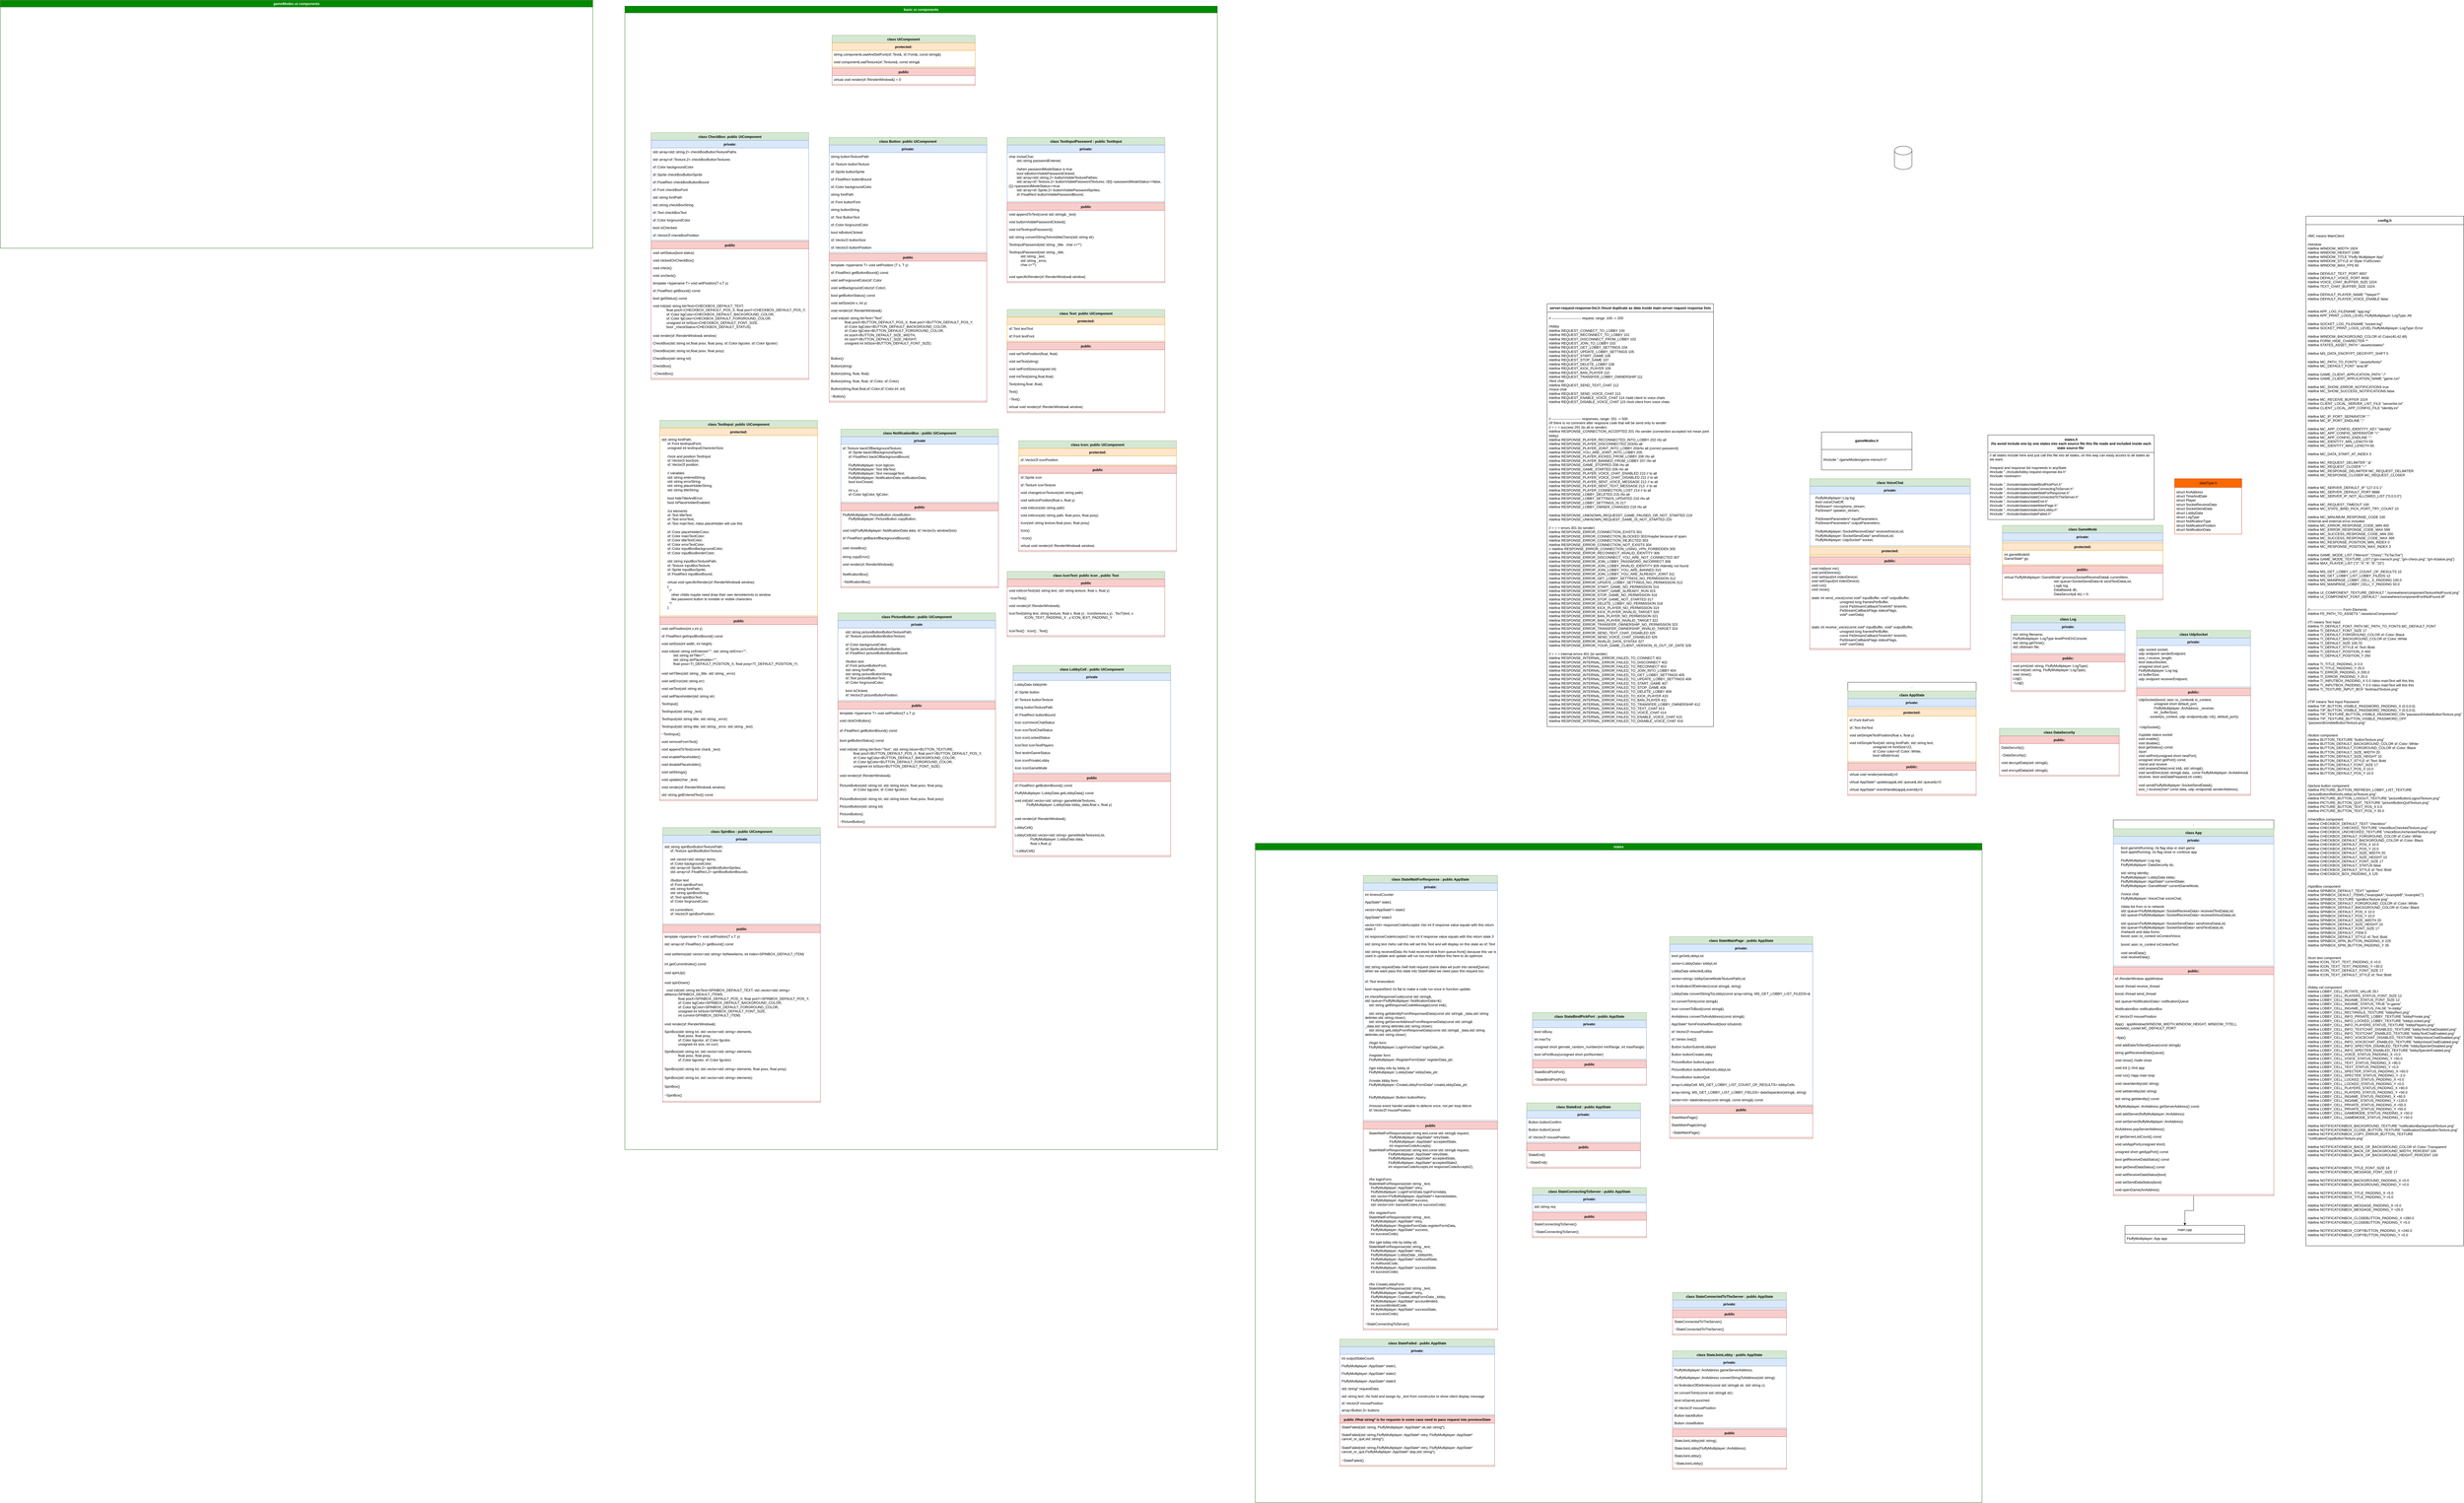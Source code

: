 <mxfile version="22.1.18" type="device">
  <diagram name="Page-1" id="7Li9UANoML4oVNlSwk63">
    <mxGraphModel dx="9956" dy="5284" grid="1" gridSize="10" guides="1" tooltips="1" connect="1" arrows="1" fold="1" page="1" pageScale="1" pageWidth="850" pageHeight="1100" math="0" shadow="0">
      <root>
        <mxCell id="0" />
        <mxCell id="1" parent="0" />
        <mxCell id="5Nd1VUIgEl3wB4-zYDqk-27" value="config.h" style="swimlane;fontStyle=1;align=center;verticalAlign=middle;childLayout=stackLayout;horizontal=1;startSize=29;horizontalStack=0;resizeParent=1;resizeParentMax=0;resizeLast=0;collapsible=0;marginBottom=0;html=1;whiteSpace=wrap;" parent="1" vertex="1">
          <mxGeometry x="1890" y="-2470" width="540" height="3530" as="geometry" />
        </mxCell>
        <mxCell id="5Nd1VUIgEl3wB4-zYDqk-31" value="&lt;div&gt;&lt;div&gt;&lt;div&gt;&lt;div&gt;//MC means MainClient&lt;/div&gt;&lt;div&gt;&lt;br&gt;&lt;/div&gt;&lt;div&gt;//window&lt;/div&gt;&lt;div&gt;#define WINDOW_WIDTH 1824&lt;/div&gt;&lt;div&gt;#define WINDOW_HEIGHT 1080&lt;/div&gt;&lt;div&gt;#define WINDOW_TITLE &quot;Fluffy Multiplayer App&quot;&lt;/div&gt;&lt;div&gt;#define WINDOW_STYLE sf::Style::FullScreen&lt;/div&gt;&lt;div&gt;#define WINDOW_MAX_FPS 60&lt;/div&gt;&lt;div&gt;&lt;br&gt;&lt;/div&gt;&lt;div&gt;#define DEFAULT_TEXT_PORT 4657&lt;/div&gt;&lt;div&gt;#define DEFAULT_VOICE_PORT 4658&lt;/div&gt;&lt;div&gt;#define VOICE_CHAT_BUFFER_SIZE 1024&lt;/div&gt;&lt;div&gt;#define TEXT_CHAT_BUFFER_SIZE 1024&lt;/div&gt;&lt;div&gt;&lt;br&gt;&lt;/div&gt;&lt;div&gt;#define DEFAULT_PLAYER_NAME &quot;?player?&quot;&lt;/div&gt;&lt;div&gt;#define DEFAULT_PLAYER_VOICE_ENABLE false&lt;/div&gt;&lt;div&gt;&lt;br&gt;&lt;/div&gt;&lt;div&gt;&lt;br&gt;&lt;/div&gt;&lt;div&gt;#define APP_LOG_FILENAME &quot;app.log&quot;&lt;/div&gt;&lt;div&gt;#define APP_PRINT_LOGS_LEVEL FluffyMultiplayer::LogType::All&lt;/div&gt;&lt;div&gt;&lt;br&gt;&lt;/div&gt;&lt;div&gt;#define SOCKET_LOG_FILENAME &quot;socket.log&quot;&lt;/div&gt;&lt;div&gt;#define SOCKET_PRINT_LOGS_LEVEL FluffyMultiplayer::LogType::Error&lt;/div&gt;&lt;div&gt;&lt;br&gt;&lt;/div&gt;&lt;div&gt;#define WINDOW_BACKGROUND_COLOR sf::Color(40,42,48)&lt;/div&gt;&lt;div&gt;#define FORM_HIDE_CHARECTER &#39;*&#39;&lt;/div&gt;&lt;div&gt;#define STATES_ASSET_PATH &quot;./assets/states/&quot;&lt;/div&gt;&lt;div&gt;&lt;br&gt;&lt;/div&gt;&lt;div&gt;#define MS_DATA_ENCRYPT_DECRYPT_SHIFT 5&lt;/div&gt;&lt;div&gt;&lt;br&gt;&lt;/div&gt;&lt;div&gt;#define MC_PATH_TO_FONTS &quot;./assets/fonts/&quot;&lt;/div&gt;&lt;div&gt;#define MC_DEFAULT_FONT &quot;arial.ttf&quot;&lt;/div&gt;&lt;div&gt;&lt;br&gt;&lt;/div&gt;&lt;div&gt;#define GAME_CLIENT_APPLICATION_PATH &quot;./&quot;&lt;/div&gt;&lt;div&gt;#define GAME_CLIENT_APPLICATION_NAME &quot;game.run&quot;&lt;/div&gt;&lt;div&gt;&lt;br&gt;&lt;/div&gt;&lt;div&gt;#define MC_SHOW_ERROR_NOTIFICATIONS true&lt;/div&gt;&lt;div&gt;#define MC_SHOW_SUCCESS_NOTIFICATIONS false&lt;/div&gt;&lt;div&gt;&lt;br&gt;&lt;/div&gt;&lt;div&gt;#define MC_RECEIVE_BUFFER 1024&lt;/div&gt;&lt;div&gt;#define CLIENT_LOCAL_SERVER_LIST_FILE &quot;serverlist.txt&quot;&lt;/div&gt;&lt;div&gt;#define CLIENT_LOCAL_APP_CONFIG_FILE &quot;identity.ini&quot;&lt;/div&gt;&lt;div&gt;&lt;br&gt;&lt;/div&gt;&lt;div&gt;#define MC_IP_PORT_SEPARATOR &quot;:&quot;&lt;/div&gt;&lt;div&gt;#define MC_IP_PORT_ENDLINE &quot;;&quot;&lt;/div&gt;&lt;div&gt;&lt;br&gt;&lt;/div&gt;&lt;div&gt;#define MC_APP_CONFIG_IDENTITY_KEY &quot;identity&quot;&lt;/div&gt;&lt;div&gt;#define MC_APP_CONFIG_SEPERATOR &quot;=&quot;&lt;/div&gt;&lt;div&gt;#define MC_APP_CONFIG_ENDLINE &quot;;&quot;&lt;/div&gt;&lt;div&gt;#define MC_IDENTITY_MIN_LENGTH 59&lt;/div&gt;&lt;div&gt;#define MC_IDENTITY_MAX_LENGTH 60&lt;/div&gt;&lt;div&gt;&lt;br&gt;&lt;/div&gt;&lt;div&gt;#define MC_DATA_START_AT_INDEX 3&lt;/div&gt;&lt;div&gt;&lt;br&gt;&lt;/div&gt;&lt;div&gt;#define MC_REQUEST_DELIMITER &quot;,&amp;amp;&quot;&lt;/div&gt;&lt;div&gt;#define MC_REQUEST_CLOSER &quot;~&quot;&lt;/div&gt;&lt;div&gt;#define MC_RESPONSE_DELIMITER MC_REQUEST_DELIMITER&lt;/div&gt;&lt;div&gt;#define MC_RESPONSE_CLOSER MC_REQUEST_CLOSER&lt;/div&gt;&lt;div&gt;&lt;br&gt;&lt;/div&gt;&lt;div&gt;&lt;br&gt;&lt;/div&gt;&lt;div&gt;#define MC_SERVER_DEFAULT_IP &quot;127.0.0.1&quot;&lt;/div&gt;&lt;div&gt;#define MC_SERVER_DEFAULT_PORT 8888&lt;/div&gt;&lt;div&gt;#define MC_SERVER_IP_NOT_ALLOWED_LIST {&quot;0.0.0.0&quot;}&lt;/div&gt;&lt;div&gt;&lt;br&gt;&lt;/div&gt;&lt;div&gt;#define MC_REQUEST_TIMEOUT 100&lt;/div&gt;&lt;div&gt;#define MC_STATE_BIND_PICK_PORT_TRY_COUNT 10&lt;/div&gt;&lt;div&gt;&lt;br&gt;&lt;/div&gt;&lt;div&gt;#define MC_MINUMUM_RESPONSE_CODE 100&lt;/div&gt;&lt;div&gt;//internal and external erros included&lt;/div&gt;&lt;div&gt;#define MC_ERROR_RESPONSE_CODE_MIN 400&lt;/div&gt;&lt;div&gt;#define MC_ERROR_RESPONSE_CODE_MAX 599&lt;/div&gt;&lt;div&gt;#define MC_SUCCESS_RESPONSE_CODE_MIN 200&lt;/div&gt;&lt;div&gt;#define MC_SUCCESS_RESPONSE_CODE_MAX 399&lt;/div&gt;&lt;div&gt;#define MC_RESPONSE_POSITION_MIN_INDEX 0&lt;/div&gt;&lt;div&gt;#define MC_RESPONSE_POSITION_MAX_INDEX 3&lt;/div&gt;&lt;div&gt;&lt;br&gt;&lt;/div&gt;&lt;div&gt;#define GAME_MODE_LIST {&quot;Mensch&quot;,&quot;Chess&quot;,&quot;TicTacToe&quot;}&lt;/div&gt;&lt;div&gt;#define GAME_MODE_TEXTURE_LIST {&quot;gm-mensch.png&quot;,&quot;gm-chess.png&quot;,&quot;gm-tictatoe.png&quot;}&lt;/div&gt;&lt;div&gt;#define MAX_PLAYER_LIST {&quot;2&quot;,&quot;4&quot;,&quot;6&quot;,&quot;8&quot;,&quot;10&quot;}&lt;/div&gt;&lt;div&gt;&lt;br&gt;&lt;/div&gt;&lt;div&gt;#define MS_GET_LOBBY_LIST_COUNT_OF_RESULTS 10&lt;/div&gt;&lt;div&gt;#define MS_GET_LOBBY_LIST_LOBBY_FILEDS 12&lt;/div&gt;&lt;div&gt;#define MS_MAINPAGE_LOBBY_CELL_X_PADDING 100.0&lt;/div&gt;&lt;div&gt;#define MS_MAINPAGE_LOBBY_CELL_Y_PADDING 50.0&lt;/div&gt;&lt;div&gt;&lt;br&gt;&lt;/div&gt;&lt;div&gt;#define UI_COMPONENT_TEXTURE_DEFAULT &quot;./somewhere/componentTextureNotFound.png&quot;&lt;/div&gt;&lt;div&gt;#define UI_COMPONENT_FONT_DEFAULT &quot;./somewhere/componentFontNotFound.ttf&quot;&lt;/div&gt;&lt;div&gt;&lt;br&gt;&lt;/div&gt;&lt;div&gt;&lt;br&gt;&lt;/div&gt;&lt;div&gt;//---------------------------- Form Elements&lt;/div&gt;&lt;div&gt;#define FE_PATH_TO_ASSETS &quot;./assets/uiComponents/&quot;&lt;/div&gt;&lt;div&gt;&lt;br&gt;&lt;/div&gt;&lt;div&gt;//TI means Text Input&lt;/div&gt;&lt;div&gt;#define TI_DEFAULT_FONT_PATH MC_PATH_TO_FONTS MC_DEFAULT_FONT&lt;/div&gt;&lt;div&gt;#define TI_DEFAULT_FONT_SIZE 17&lt;/div&gt;&lt;div&gt;#define TI_DEFAULT_FORGROUND_COLOR sf::Color::Black&lt;/div&gt;&lt;div&gt;#define TI_DEFAULT_BACKGROUND_COLOR sf::Color::White&lt;/div&gt;&lt;div&gt;#define TI_DEFAULT_SIZE 100,70&lt;/div&gt;&lt;div&gt;#define TI_DEFAULT_STYLE sf::Text::Bold&lt;/div&gt;&lt;div&gt;#define TI_DEFAULT_POSITION_X 400&lt;/div&gt;&lt;div&gt;#define TI_DEFAULT_POSITION_Y 250&lt;/div&gt;&lt;div&gt;&lt;br&gt;&lt;/div&gt;&lt;div&gt;#define TI_TITLE_PADDING_X 0.0&lt;/div&gt;&lt;div&gt;#define TI_TITLE_PADDING_Y 25.0&lt;/div&gt;&lt;div&gt;#define TI_ERROR_PADDING_X 200.0&lt;/div&gt;&lt;div&gt;#define TI_ERROR_PADDING_Y 25.0&lt;/div&gt;&lt;div&gt;#define TI_INPUTBOX_PADDING_X 0.0 //also mainText will this this&lt;/div&gt;&lt;div&gt;#define TI_INPUTBOX_PADDING_Y 0.0 //also mainText will this this&lt;/div&gt;&lt;div&gt;#define TI_TEXTURE_INPUT_BOX &quot;textInputTexture.png&quot;&lt;/div&gt;&lt;div&gt;&lt;br&gt;&lt;/div&gt;&lt;div&gt;&lt;br&gt;&lt;/div&gt;&lt;div&gt;//TIP means Text Input Password&lt;/div&gt;&lt;div&gt;#define TIP_BUTTON_VISIBLE_PASSWORD_PADDING_X (0.0,0.0)&lt;/div&gt;&lt;div&gt;#define TIP_BUTTON_VISIBLE_PASSWORD_PADDING_Y (0.0,0.0)&lt;/div&gt;&lt;div&gt;#define TIP_TEXTURE_BUTTON_VISIBLE_PASSWORD_ON &quot;passwordVisibleButtonTexture.png&quot;&lt;/div&gt;&lt;div&gt;#define TIP_TEXTURE_BUTTON_VISIBLE_PASSWORD_OFF &quot;passwordInvisbleButtonTexture.png&quot;&lt;/div&gt;&lt;div&gt;&lt;br&gt;&lt;/div&gt;&lt;div&gt;&lt;br&gt;&lt;/div&gt;&lt;div&gt;//button component&lt;/div&gt;&lt;div&gt;#define BUTTON_TEXTURE &quot;buttonTexture.png&quot;&lt;/div&gt;&lt;div&gt;#define BUTTON_DEFAULT_BACKGROUND_COLOR sf::Color::White&lt;/div&gt;&lt;div&gt;#define BUTTON_DEFAULT_FORGROUND_COLOR sf::Color::Black&lt;/div&gt;&lt;div&gt;#define BUTTON_DEFAULT_SIZE_WIDTH 20&lt;/div&gt;&lt;div&gt;#define BUTTON_DEFAULT_SIZE_HEIGHT 10&lt;/div&gt;&lt;div&gt;#define BUTTON_DEFAULT_STYLE sf::Text::Bold&lt;/div&gt;&lt;div&gt;#define BUTTON_DEFAULT_FONT_SIZE 17&lt;/div&gt;&lt;div&gt;#define BUTTON_DEFAULT_POS_X 10.0&lt;/div&gt;&lt;div&gt;#define BUTTON_DEFAULT_POS_Y 10.0&lt;/div&gt;&lt;div&gt;&lt;br&gt;&lt;/div&gt;&lt;div&gt;&lt;br&gt;&lt;/div&gt;&lt;div&gt;//picture button component&lt;/div&gt;&lt;div&gt;#define PICTURE_BUTTON_REFRESH_LOBBY_LIST_TEXTURE &quot;pictureButtonRefreshLobbyListTexture.png&quot;&lt;/div&gt;&lt;div&gt;#define PICTURE_BUTTON_LOGOUT_TEXTURE &quot;pictureButtonLogoutTexture.png&quot;&lt;/div&gt;&lt;div&gt;#define PICTURE_BUTTON_QUIT_TEXTURE &quot;pictureButtonQuitTexture.png&quot;&lt;/div&gt;&lt;div&gt;#define PICTURE_BUTTON_TEXT_POS_X 0.0&lt;/div&gt;&lt;div&gt;#define PICTURE_BUTTON_TEXT_POS_Y 35.0&lt;/div&gt;&lt;div&gt;&lt;br&gt;&lt;/div&gt;&lt;div&gt;//checkBox component&lt;/div&gt;&lt;div&gt;#define CHECKBOX_DEFAULT_TEXT &quot;checkbox&quot;&lt;/div&gt;&lt;div&gt;#define CHECKBOX_CHECKED_TEXTURE &quot;checkBoxCheckedTexture.png&quot;&lt;/div&gt;&lt;div&gt;#define CHECKBOX_UNCHECKED_TEXTURE &quot;checkBoxUncheckedTexture.png&quot;&lt;/div&gt;&lt;div&gt;#define CHECKBOX_DEFAULT_FORGROUND_COLOR sf::Color::White&lt;/div&gt;&lt;div&gt;#define CHECKBOX_DEFAULT_BACKGROUND_COLOR sf::Color::Black&lt;/div&gt;&lt;div&gt;#define CHECKBOX_DEFAULT_POS_X 10.0&lt;/div&gt;&lt;div&gt;#define CHECKBOX_DEFAULT_POS_Y 10.0&lt;/div&gt;&lt;div&gt;#define CHECKBOX_DEFAULT_SIZE_WIDTH 20&lt;/div&gt;&lt;div&gt;#define CHECKBOX_DEFAULT_SIZE_HEIGHT 10&lt;/div&gt;&lt;div&gt;#define CHECKBOX_DEFAULT_FONT_SIZE 17&lt;/div&gt;&lt;div&gt;#define CHECKBOX_DEFAULT_STATUS false&lt;/div&gt;&lt;div&gt;#define CHECKBOX_DEFAULT_STYLE sf::Text::Bold&lt;/div&gt;&lt;div&gt;#define CHECKBOX_BOX_PADDING_X 125&lt;/div&gt;&lt;div&gt;&lt;br&gt;&lt;/div&gt;&lt;div&gt;&lt;br&gt;&lt;/div&gt;&lt;div&gt;//spinBox component&lt;/div&gt;&lt;div&gt;#define SPINBOX_DEFAULT_TEXT &quot;spinbox&quot;&lt;/div&gt;&lt;div&gt;#define SPINBOX_DEAULT_ITEMS {&quot;exampleA&quot;,&quot;exampleB&quot;,&quot;exampleC&quot;}&lt;/div&gt;&lt;div&gt;#define SPINBOX_TEXTURE &quot;spinBoxTexture.png&quot;&lt;/div&gt;&lt;div&gt;#define SPINBOX_DEFAULT_FORGROUND_COLOR sf::Color::White&lt;/div&gt;&lt;div&gt;#define SPINBOX_DEFAULT_BACKGROUND_COLOR sf::Color::Black&lt;/div&gt;&lt;div&gt;#define SPINBOX_DEFAULT_POS_X 10.0&lt;/div&gt;&lt;div&gt;#define SPINBOX_DEFAULT_POS_Y 10.0&lt;/div&gt;&lt;div&gt;#define SPINBOX_DEFAULT_SIZE_WIDTH 20&lt;/div&gt;&lt;div&gt;#define SPINBOX_DEFAULT_SIZE_HEIGHT 10&lt;/div&gt;&lt;div&gt;#define SPINBOX_DEFAULT_FONT_SIZE 17&lt;/div&gt;&lt;div&gt;#define SPINBOX_DEFAULT_ITEM 0&lt;/div&gt;&lt;div&gt;#define SPINBOX_DEFAULT_STYLE sf::Text::Bold&lt;/div&gt;&lt;div&gt;#define SPINBOX_SPIN_BUTTON_PADDING_X 225&lt;/div&gt;&lt;div&gt;#define SPINBOX_SPIN_BUTTON_PADDING_Y 35&lt;/div&gt;&lt;div&gt;&lt;br&gt;&lt;/div&gt;&lt;div&gt;&lt;br&gt;&lt;/div&gt;&lt;div&gt;//icon text component&lt;/div&gt;&lt;div&gt;#define ICON_TEXT_TEXT_PADDING_X +0.0&lt;/div&gt;&lt;div&gt;#define ICON_TEXT_TEXT_PADDING_Y +30.0&lt;/div&gt;&lt;div&gt;#define ICON_TEXT_DEFAULT_FONT_SIZE 17&lt;/div&gt;&lt;div&gt;#define ICON_TEXT_DEFAULT_STYLE sf::Text::Bold&lt;/div&gt;&lt;div&gt;&lt;br&gt;&lt;/div&gt;&lt;div&gt;&lt;br&gt;&lt;/div&gt;&lt;div&gt;//lobby cel component&lt;/div&gt;&lt;div&gt;#define LOBBY_CELL_ROTATE_VALUE 25.f&lt;/div&gt;&lt;div&gt;#define LOBBY_CELL_PLAYERS_STATUS_FONT_SIZE 12&lt;/div&gt;&lt;div&gt;#define LOBBY_CELL_INGAME_STATUS_FONT_SIZE 12&lt;/div&gt;&lt;div&gt;#define LOBBY_CELL_INGAME_STATUS_TRUE &quot;in-game&quot;&lt;/div&gt;&lt;div&gt;#define LOBBY_CELL_INGAME_STATUS_FALSE &quot;in-lobby&quot;&lt;/div&gt;&lt;div&gt;#define LOBBY_CELL_RECTANGLE_TEXTURE &quot;lobbyRect.png&quot;&lt;/div&gt;&lt;div&gt;#define LOBBY_CELL_INFO_PRIVATE_LOBBY_TEXTURE &quot;lobbyPrivate.png&quot;&lt;/div&gt;&lt;div&gt;#define LOBBY_CELL_INFO_LOCKED_LOBBY_TEXTURE &quot;lobbyLocked.png&quot;&lt;/div&gt;&lt;div&gt;#define LOBBY_CELL_INFO_PLAYERS_STATUS_TEXTURE &quot;lobbyPlayers.png&quot;&lt;/div&gt;&lt;div&gt;#define LOBBY_CELL_INFO_TEXTCHAT_DISABLED_TEXTURE &quot;lobbyTextChatDisabled.png&quot;&lt;/div&gt;&lt;div&gt;#define LOBBY_CELL_INFO_TEXTCHAT_ENABLED_TEXTURE &quot;lobbyTextChatEnabled.png&quot;&lt;/div&gt;&lt;div&gt;#define LOBBY_CELL_INFO_VOICECHAT_DISABLED_TEXTURE &quot;lobbyVoiceChatDisabled.png&quot;&lt;/div&gt;&lt;div&gt;#define LOBBY_CELL_INFO_VOICECHAT_ENABLED_TEXTURE &quot;lobbyVoiceChatEnabled.png&quot;&lt;/div&gt;&lt;div&gt;#define LOBBY_CELL_INFO_SPECTER_DISABLED_TEXTURE &quot;lobbySpecterDisabled.png&quot;&lt;/div&gt;&lt;div&gt;#define LOBBY_CELL_INFO_SPECTER_ENABLED_TEXTURE &quot;lobbySpecterEnabled.png&quot;&lt;/div&gt;&lt;div&gt;#define LOBBY_CELL_VOICE_STATUS_PADDING_X +0.0&lt;/div&gt;&lt;div&gt;#define LOBBY_CELL_VOICE_STATUS_PADDING_Y +50.0&lt;/div&gt;&lt;div&gt;#define LOBBY_CELL_TEXT_STATUS_PADDING_X +90.0&lt;/div&gt;&lt;div&gt;#define LOBBY_CELL_TEXT_STATUS_PADDING_Y +0.0&lt;/div&gt;&lt;div&gt;#define LOBBY_CELL_SPECTER_STATUS_PADDING_X +50.0&lt;/div&gt;&lt;div&gt;#define LOBBY_CELL_SPECTER_STATUS_PADDING_Y -2.0&lt;/div&gt;&lt;div&gt;#define LOBBY_CELL_LOCKED_STATUS_PADDING_X +0.0&lt;/div&gt;&lt;div&gt;#define LOBBY_CELL_LOCKED_STATUS_PADDING_Y +0.0&lt;/div&gt;&lt;div&gt;#define LOBBY_CELL_PLAYERS_STATUS_PADDING_X +90.0&lt;/div&gt;&lt;div&gt;#define LOBBY_CELL_PLAYERS_STATUS_PADDING_Y +50.0&lt;/div&gt;&lt;div&gt;#define LOBBY_CELL_INGAME_STATUS_PADDING_X +60.0&lt;/div&gt;&lt;div&gt;#define LOBBY_CELL_INGAME_STATUS_PADDING_Y +120.0&lt;/div&gt;&lt;div&gt;#define LOBBY_CELL_PRIVATE_STATUS_PADDING_X +55.0&lt;/div&gt;&lt;div&gt;#define LOBBY_CELL_PRIVATE_STATUS_PADDING_Y +55.0&lt;/div&gt;&lt;div&gt;#define LOBBY_CELL_GAMEMODE_STATUS_PADDING_X +50.0&lt;/div&gt;&lt;div&gt;#define LOBBY_CELL_GAMEMODE_STATUS_PADDING_Y +50.0&lt;/div&gt;&lt;div&gt;&lt;br&gt;&lt;/div&gt;&lt;div&gt;#define NOTIFICATIONBOX_BACKGROUND_TEXTURE &quot;notificationBackgroundTexture.png&quot;&lt;/div&gt;&lt;div&gt;#define NOTIFICATIONBOX_CLOSE_BUTTON_TEXTURE &quot;notificationCloseButtonTexture.png&quot;&lt;/div&gt;&lt;div&gt;#define NOTIFICATIONBOX_COPY_ERROR_BUTTON_TEXTURE &quot;notificationCopyButtonTexture.png&quot;&lt;/div&gt;&lt;div&gt;&lt;br&gt;&lt;/div&gt;&lt;div&gt;#define NOTIFICATIONBOX_BACK_OF_BACKGROUND_COLOR sf::Color::Transparent&lt;/div&gt;&lt;div&gt;#define NOTIFICATIONBOX_BACK_OF_BACKGROUND_WIDTH_PERCENT 100&lt;/div&gt;&lt;div&gt;#define NOTIFICATIONBOX_BACK_OF_BACKGROUND_HEIGHT_PERCENT 100&lt;/div&gt;&lt;div&gt;&lt;br&gt;&lt;/div&gt;&lt;div&gt;&lt;br&gt;&lt;/div&gt;&lt;div&gt;#define NOTIFICATIONBOX_TITLE_FONT_SIZE 18&lt;/div&gt;&lt;div&gt;#define NOTIFICATIONBOX_MESSAGE_FONT_SIZE 17&lt;/div&gt;&lt;div&gt;&lt;br&gt;&lt;/div&gt;&lt;div&gt;#define NOTIFICATIONBOX_BACKGROUND_PADDING_X +0.0&lt;/div&gt;&lt;div&gt;#define NOTIFICATIONBOX_BACKGROUND_PADDING_Y +0.0&lt;/div&gt;&lt;div&gt;&lt;br&gt;&lt;/div&gt;&lt;div&gt;#define NOTIFICATIONBOX_TITLE_PADDING_X +5.0&lt;/div&gt;&lt;div&gt;#define NOTIFICATIONBOX_TITLE_PADDING_Y +5.0&lt;/div&gt;&lt;div&gt;&lt;br&gt;&lt;/div&gt;&lt;div&gt;#define NOTIFICATIONBOX_MESSAGE_PADDING_X +5.0&lt;/div&gt;&lt;div&gt;#define NOTIFICATIONBOX_MESSAGE_PADDING_Y +25.0&lt;/div&gt;&lt;div&gt;&lt;br&gt;&lt;/div&gt;&lt;div&gt;#define NOTIFICATIONBOX_CLOSEBUTTON_PADDING_X +280.0&lt;/div&gt;&lt;div&gt;#define NOTIFICATIONBOX_CLOSEBUTTON_PADDING_Y +5.0&lt;/div&gt;&lt;div&gt;&lt;br&gt;&lt;/div&gt;&lt;div&gt;#define NOTIFICATIONBOX_COPYBUTTON_PADDING_X +240.0&lt;/div&gt;&lt;div&gt;#define NOTIFICATIONBOX_COPYBUTTON_PADDING_Y +5.0&lt;/div&gt;&lt;/div&gt;&lt;/div&gt;&lt;/div&gt;" style="text;html=1;strokeColor=none;fillColor=none;align=left;verticalAlign=middle;spacingLeft=4;spacingRight=4;overflow=hidden;rotatable=0;points=[[0,0.5],[1,0.5]];portConstraint=eastwest;whiteSpace=wrap;" parent="5Nd1VUIgEl3wB4-zYDqk-27" vertex="1">
          <mxGeometry y="29" width="540" height="3501" as="geometry" />
        </mxCell>
        <mxCell id="5Nd1VUIgEl3wB4-zYDqk-88" value="." style="swimlane;fontStyle=0;childLayout=stackLayout;horizontal=1;startSize=30;horizontalStack=0;resizeParent=1;resizeParentMax=0;resizeLast=0;collapsible=1;marginBottom=0;whiteSpace=wrap;html=1;" parent="1" vertex="1">
          <mxGeometry x="320" y="-872" width="440" height="388" as="geometry" />
        </mxCell>
        <mxCell id="5Nd1VUIgEl3wB4-zYDqk-51" value="class AppState" style="swimlane;fontStyle=1;align=center;verticalAlign=top;childLayout=stackLayout;horizontal=1;startSize=26;horizontalStack=0;resizeParent=1;resizeParentMax=0;resizeLast=0;collapsible=1;marginBottom=0;whiteSpace=wrap;html=1;fillColor=#d5e8d4;strokeColor=#82b366;" parent="5Nd1VUIgEl3wB4-zYDqk-88" vertex="1">
          <mxGeometry y="30" width="440" height="358" as="geometry" />
        </mxCell>
        <mxCell id="5Nd1VUIgEl3wB4-zYDqk-53" value="private:" style="swimlane;fontStyle=1;align=center;verticalAlign=top;childLayout=stackLayout;horizontal=1;startSize=26;horizontalStack=0;resizeParent=1;resizeParentMax=0;resizeLast=0;collapsible=1;marginBottom=0;whiteSpace=wrap;html=1;fillColor=#dae8fc;strokeColor=#6c8ebf;" parent="5Nd1VUIgEl3wB4-zYDqk-51" vertex="1">
          <mxGeometry y="26" width="440" height="34" as="geometry" />
        </mxCell>
        <mxCell id="5Nd1VUIgEl3wB4-zYDqk-57" value="" style="line;strokeWidth=1;fillColor=none;align=left;verticalAlign=middle;spacingTop=-1;spacingLeft=3;spacingRight=3;rotatable=0;labelPosition=right;points=[];portConstraint=eastwest;strokeColor=inherit;" parent="5Nd1VUIgEl3wB4-zYDqk-53" vertex="1">
          <mxGeometry y="26" width="440" height="8" as="geometry" />
        </mxCell>
        <mxCell id="5Nd1VUIgEl3wB4-zYDqk-81" value="protected:" style="swimlane;fontStyle=1;align=center;verticalAlign=top;childLayout=stackLayout;horizontal=1;startSize=26;horizontalStack=0;resizeParent=1;resizeParentMax=0;resizeLast=0;collapsible=1;marginBottom=0;whiteSpace=wrap;html=1;fillColor=#ffe6cc;strokeColor=#d79b00;" parent="5Nd1VUIgEl3wB4-zYDqk-51" vertex="1">
          <mxGeometry y="60" width="440" height="186" as="geometry" />
        </mxCell>
        <mxCell id="TZRwEb9DX03iSrNKigbo-1" value="sf::Font theFont" style="text;strokeColor=none;fillColor=none;align=left;verticalAlign=top;spacingLeft=4;spacingRight=4;overflow=hidden;rotatable=0;points=[[0,0.5],[1,0.5]];portConstraint=eastwest;whiteSpace=wrap;html=1;" parent="5Nd1VUIgEl3wB4-zYDqk-81" vertex="1">
          <mxGeometry y="26" width="440" height="26" as="geometry" />
        </mxCell>
        <mxCell id="FA6vKysNlkIYkgn75Vt1-1" value="sf::Text theText" style="text;strokeColor=none;fillColor=none;align=left;verticalAlign=top;spacingLeft=4;spacingRight=4;overflow=hidden;rotatable=0;points=[[0,0.5],[1,0.5]];portConstraint=eastwest;whiteSpace=wrap;html=1;" parent="5Nd1VUIgEl3wB4-zYDqk-81" vertex="1">
          <mxGeometry y="52" width="440" height="26" as="geometry" />
        </mxCell>
        <mxCell id="TZRwEb9DX03iSrNKigbo-2" value="void setSimpleTextPosition(float x, float y)" style="text;strokeColor=none;fillColor=none;align=left;verticalAlign=top;spacingLeft=4;spacingRight=4;overflow=hidden;rotatable=0;points=[[0,0.5],[1,0.5]];portConstraint=eastwest;whiteSpace=wrap;html=1;" parent="5Nd1VUIgEl3wB4-zYDqk-81" vertex="1">
          <mxGeometry y="78" width="440" height="26" as="geometry" />
        </mxCell>
        <mxCell id="TZRwEb9DX03iSrNKigbo-3" value="&lt;div&gt;void initSimpleText(std::string fontPath, std::string text,&lt;/div&gt;&lt;div&gt;&amp;nbsp; &amp;nbsp; &amp;nbsp; &amp;nbsp; &amp;nbsp; &amp;nbsp; &amp;nbsp; &amp;nbsp; &amp;nbsp; &amp;nbsp; &amp;nbsp; &amp;nbsp; unsigned int fontSize=22,&lt;/div&gt;&lt;div&gt;&amp;nbsp; &amp;nbsp; &amp;nbsp; &amp;nbsp; &amp;nbsp; &amp;nbsp; &amp;nbsp; &amp;nbsp; &amp;nbsp; &amp;nbsp; &amp;nbsp; &amp;nbsp; sf::Color color=sf::Color::White,&lt;/div&gt;&lt;div&gt;&amp;nbsp; &amp;nbsp; &amp;nbsp; &amp;nbsp; &amp;nbsp; &amp;nbsp; &amp;nbsp; &amp;nbsp; &amp;nbsp; &amp;nbsp; &amp;nbsp; &amp;nbsp; bool isBold=true)&lt;/div&gt;" style="text;strokeColor=none;fillColor=none;align=left;verticalAlign=top;spacingLeft=4;spacingRight=4;overflow=hidden;rotatable=0;points=[[0,0.5],[1,0.5]];portConstraint=eastwest;whiteSpace=wrap;html=1;" parent="5Nd1VUIgEl3wB4-zYDqk-81" vertex="1">
          <mxGeometry y="104" width="440" height="74" as="geometry" />
        </mxCell>
        <mxCell id="5Nd1VUIgEl3wB4-zYDqk-85" value="" style="line;strokeWidth=1;fillColor=none;align=left;verticalAlign=middle;spacingTop=-1;spacingLeft=3;spacingRight=3;rotatable=0;labelPosition=right;points=[];portConstraint=eastwest;strokeColor=inherit;" parent="5Nd1VUIgEl3wB4-zYDqk-81" vertex="1">
          <mxGeometry y="178" width="440" height="8" as="geometry" />
        </mxCell>
        <mxCell id="5Nd1VUIgEl3wB4-zYDqk-58" value="public:" style="swimlane;fontStyle=1;align=center;verticalAlign=top;childLayout=stackLayout;horizontal=1;startSize=26;horizontalStack=0;resizeParent=1;resizeParentMax=0;resizeLast=0;collapsible=1;marginBottom=0;whiteSpace=wrap;html=1;fillColor=#f8cecc;strokeColor=#b85450;" parent="5Nd1VUIgEl3wB4-zYDqk-51" vertex="1">
          <mxGeometry y="246" width="440" height="112" as="geometry" />
        </mxCell>
        <mxCell id="5Nd1VUIgEl3wB4-zYDqk-22" value="virtual void render(window&amp;amp;)=0" style="text;strokeColor=none;fillColor=none;align=left;verticalAlign=top;spacingLeft=4;spacingRight=4;overflow=hidden;rotatable=0;points=[[0,0.5],[1,0.5]];portConstraint=eastwest;whiteSpace=wrap;html=1;" parent="5Nd1VUIgEl3wB4-zYDqk-58" vertex="1">
          <mxGeometry y="26" width="440" height="26" as="geometry" />
        </mxCell>
        <mxCell id="5Nd1VUIgEl3wB4-zYDqk-24" value="virtual&amp;nbsp;AppState*&amp;nbsp;update(app&amp;amp;,std::queue&amp;amp;,std::queue&amp;amp;)=0" style="text;strokeColor=none;fillColor=none;align=left;verticalAlign=top;spacingLeft=4;spacingRight=4;overflow=hidden;rotatable=0;points=[[0,0.5],[1,0.5]];portConstraint=eastwest;whiteSpace=wrap;html=1;" parent="5Nd1VUIgEl3wB4-zYDqk-58" vertex="1">
          <mxGeometry y="52" width="440" height="26" as="geometry" />
        </mxCell>
        <mxCell id="5Nd1VUIgEl3wB4-zYDqk-25" value="virtual&amp;nbsp;AppState* eventHandle(app&amp;amp;,event&amp;amp;)=0" style="text;strokeColor=none;fillColor=none;align=left;verticalAlign=top;spacingLeft=4;spacingRight=4;overflow=hidden;rotatable=0;points=[[0,0.5],[1,0.5]];portConstraint=eastwest;whiteSpace=wrap;html=1;" parent="5Nd1VUIgEl3wB4-zYDqk-58" vertex="1">
          <mxGeometry y="78" width="440" height="26" as="geometry" />
        </mxCell>
        <mxCell id="5Nd1VUIgEl3wB4-zYDqk-62" value="" style="line;strokeWidth=1;fillColor=none;align=left;verticalAlign=middle;spacingTop=-1;spacingLeft=3;spacingRight=3;rotatable=0;labelPosition=right;points=[];portConstraint=eastwest;strokeColor=inherit;" parent="5Nd1VUIgEl3wB4-zYDqk-58" vertex="1">
          <mxGeometry y="104" width="440" height="8" as="geometry" />
        </mxCell>
        <mxCell id="5i-djBijcil1WzK-Jz-j-41" style="edgeStyle=orthogonalEdgeStyle;rounded=0;orthogonalLoop=1;jettySize=auto;html=1;" parent="1" source="5Nd1VUIgEl3wB4-zYDqk-95" target="_5e1NiXmXlnZ3C8gSHap-7" edge="1">
          <mxGeometry relative="1" as="geometry" />
        </mxCell>
        <mxCell id="5Nd1VUIgEl3wB4-zYDqk-95" value="." style="swimlane;fontStyle=0;childLayout=stackLayout;horizontal=1;startSize=30;horizontalStack=0;resizeParent=1;resizeParentMax=0;resizeLast=0;collapsible=1;marginBottom=0;whiteSpace=wrap;html=1;" parent="1" vertex="1">
          <mxGeometry x="1230" y="-400" width="550" height="1288" as="geometry" />
        </mxCell>
        <mxCell id="5Nd1VUIgEl3wB4-zYDqk-9" value="class App" style="swimlane;fontStyle=1;align=center;verticalAlign=top;childLayout=stackLayout;horizontal=1;startSize=26;horizontalStack=0;resizeParent=1;resizeParentMax=0;resizeLast=0;collapsible=1;marginBottom=0;whiteSpace=wrap;html=1;fillColor=#d5e8d4;strokeColor=#82b366;" parent="5Nd1VUIgEl3wB4-zYDqk-95" vertex="1">
          <mxGeometry y="30" width="550" height="1258" as="geometry" />
        </mxCell>
        <mxCell id="5Nd1VUIgEl3wB4-zYDqk-33" value="private:" style="swimlane;fontStyle=1;align=center;verticalAlign=top;childLayout=stackLayout;horizontal=1;startSize=26;horizontalStack=0;resizeParent=1;resizeParentMax=0;resizeLast=0;collapsible=1;marginBottom=0;whiteSpace=wrap;html=1;fillColor=#dae8fc;strokeColor=#6c8ebf;" parent="5Nd1VUIgEl3wB4-zYDqk-9" vertex="1">
          <mxGeometry y="26" width="550" height="448" as="geometry" />
        </mxCell>
        <mxCell id="5i-djBijcil1WzK-Jz-j-6" value="&lt;div&gt;&amp;nbsp; &amp;nbsp; &amp;nbsp; bool gameIsRunning; //a flag stop or start game&lt;/div&gt;&lt;div&gt;&amp;nbsp; &amp;nbsp; &amp;nbsp; bool appIsRunning; //a flag close or continue app&lt;/div&gt;&lt;div&gt;&lt;br&gt;&lt;/div&gt;&lt;div&gt;&amp;nbsp; &amp;nbsp; &amp;nbsp; FluffyMultiplayer::Log log;&lt;/div&gt;&lt;div&gt;&amp;nbsp; &amp;nbsp; &amp;nbsp; FluffyMultiplayer::DataSecurity ds;&lt;/div&gt;&lt;div&gt;&lt;br&gt;&lt;/div&gt;&lt;div&gt;&amp;nbsp; &amp;nbsp; &amp;nbsp; std::string identity;&lt;/div&gt;&lt;div&gt;&amp;nbsp; &amp;nbsp; &amp;nbsp; FluffyMultiplayer::LobbyData lobby;&lt;/div&gt;&lt;div&gt;&amp;nbsp; &amp;nbsp; &amp;nbsp; FluffyMultiplayer::AppState* currentState;&lt;/div&gt;&lt;div&gt;&amp;nbsp; &amp;nbsp; &amp;nbsp; FluffyMultiplayer::GameMode* currentGameMode;&lt;/div&gt;&lt;div&gt;&lt;br&gt;&lt;/div&gt;&lt;div&gt;&amp;nbsp; &amp;nbsp; &amp;nbsp; //voice chat&lt;/div&gt;&lt;div&gt;&amp;nbsp; &amp;nbsp; &amp;nbsp; FluffyMultiplayer::VoiceChat voiceChat;&lt;/div&gt;&lt;div&gt;&lt;br&gt;&lt;/div&gt;&lt;div&gt;&amp;nbsp; &amp;nbsp; &amp;nbsp; //data list from or to network&lt;/div&gt;&lt;div&gt;&amp;nbsp; &amp;nbsp; &amp;nbsp; std::queue&amp;lt;FluffyMultiplayer::SocketReceiveData&amp;gt; receivedTextDataList;&lt;/div&gt;&lt;div&gt;&amp;nbsp; &amp;nbsp; &amp;nbsp; std::queue&amp;lt;FluffyMultiplayer::SocketReceiveData&amp;gt; receivedVoiceDataList;&lt;/div&gt;&lt;div&gt;&lt;br&gt;&lt;/div&gt;&lt;div&gt;&amp;nbsp; &amp;nbsp; &amp;nbsp; std::queue&amp;lt;FluffyMultiplayer::SocketSendData&amp;gt; sendVoiceDataList;&lt;/div&gt;&lt;div&gt;&amp;nbsp; &amp;nbsp; &amp;nbsp; std::queue&amp;lt;FluffyMultiplayer::SocketSendData&amp;gt; sendTextDataList;&lt;/div&gt;&lt;div&gt;&amp;nbsp; &amp;nbsp; &amp;nbsp; //network and data froms&lt;/div&gt;&lt;div&gt;&amp;nbsp; &amp;nbsp; &amp;nbsp; boost::asio::io_context ioContextVoice;&lt;/div&gt;&lt;div&gt;&lt;br&gt;&lt;/div&gt;&lt;div&gt;&amp;nbsp; &amp;nbsp; &amp;nbsp; boost::asio::io_context ioContextText;&lt;/div&gt;&lt;div&gt;&lt;br&gt;&lt;/div&gt;&lt;div&gt;&amp;nbsp; &amp;nbsp; &amp;nbsp; void sendData();&lt;/div&gt;&lt;div&gt;&amp;nbsp; &amp;nbsp; &amp;nbsp; void receiveData();&lt;/div&gt;&lt;div&gt;&lt;br&gt;&lt;/div&gt;" style="text;strokeColor=none;fillColor=none;align=left;verticalAlign=top;spacingLeft=4;spacingRight=4;overflow=hidden;rotatable=0;points=[[0,0.5],[1,0.5]];portConstraint=eastwest;whiteSpace=wrap;html=1;" parent="5Nd1VUIgEl3wB4-zYDqk-33" vertex="1">
          <mxGeometry y="26" width="550" height="414" as="geometry" />
        </mxCell>
        <mxCell id="5Nd1VUIgEl3wB4-zYDqk-35" value="" style="line;strokeWidth=1;fillColor=none;align=left;verticalAlign=middle;spacingTop=-1;spacingLeft=3;spacingRight=3;rotatable=0;labelPosition=right;points=[];portConstraint=eastwest;strokeColor=inherit;" parent="5Nd1VUIgEl3wB4-zYDqk-33" vertex="1">
          <mxGeometry y="440" width="550" height="8" as="geometry" />
        </mxCell>
        <mxCell id="5Nd1VUIgEl3wB4-zYDqk-39" value="public:" style="swimlane;fontStyle=1;align=center;verticalAlign=top;childLayout=stackLayout;horizontal=1;startSize=26;horizontalStack=0;resizeParent=1;resizeParentMax=0;resizeLast=0;collapsible=1;marginBottom=0;whiteSpace=wrap;html=1;fillColor=#f8cecc;strokeColor=#b85450;" parent="5Nd1VUIgEl3wB4-zYDqk-9" vertex="1">
          <mxGeometry y="474" width="550" height="784" as="geometry" />
        </mxCell>
        <mxCell id="5Nd1VUIgEl3wB4-zYDqk-34" value="sf::RenderWindow appWindow" style="text;strokeColor=none;fillColor=none;align=left;verticalAlign=top;spacingLeft=4;spacingRight=4;overflow=hidden;rotatable=0;points=[[0,0.5],[1,0.5]];portConstraint=eastwest;whiteSpace=wrap;html=1;" parent="5Nd1VUIgEl3wB4-zYDqk-39" vertex="1">
          <mxGeometry y="26" width="550" height="26" as="geometry" />
        </mxCell>
        <mxCell id="5i-djBijcil1WzK-Jz-j-13" value="boost::thread receive_thread" style="text;strokeColor=none;fillColor=none;align=left;verticalAlign=top;spacingLeft=4;spacingRight=4;overflow=hidden;rotatable=0;points=[[0,0.5],[1,0.5]];portConstraint=eastwest;whiteSpace=wrap;html=1;" parent="5Nd1VUIgEl3wB4-zYDqk-39" vertex="1">
          <mxGeometry y="52" width="550" height="26" as="geometry" />
        </mxCell>
        <mxCell id="FA6vKysNlkIYkgn75Vt1-5" value="boost::thread send_thread" style="text;strokeColor=none;fillColor=none;align=left;verticalAlign=top;spacingLeft=4;spacingRight=4;overflow=hidden;rotatable=0;points=[[0,0.5],[1,0.5]];portConstraint=eastwest;whiteSpace=wrap;html=1;" parent="5Nd1VUIgEl3wB4-zYDqk-39" vertex="1">
          <mxGeometry y="78" width="550" height="26" as="geometry" />
        </mxCell>
        <mxCell id="FA6vKysNlkIYkgn75Vt1-6" value="std::queue&amp;lt;NotificationData&amp;gt; notificationQueue" style="text;strokeColor=none;fillColor=none;align=left;verticalAlign=top;spacingLeft=4;spacingRight=4;overflow=hidden;rotatable=0;points=[[0,0.5],[1,0.5]];portConstraint=eastwest;whiteSpace=wrap;html=1;" parent="5Nd1VUIgEl3wB4-zYDqk-39" vertex="1">
          <mxGeometry y="104" width="550" height="26" as="geometry" />
        </mxCell>
        <mxCell id="5i-djBijcil1WzK-Jz-j-14" value="NotificationBox notificationBox" style="text;strokeColor=none;fillColor=none;align=left;verticalAlign=top;spacingLeft=4;spacingRight=4;overflow=hidden;rotatable=0;points=[[0,0.5],[1,0.5]];portConstraint=eastwest;whiteSpace=wrap;html=1;" parent="5Nd1VUIgEl3wB4-zYDqk-39" vertex="1">
          <mxGeometry y="130" width="550" height="26" as="geometry" />
        </mxCell>
        <mxCell id="FA6vKysNlkIYkgn75Vt1-7" value="sf::Vector2f mousePosition" style="text;strokeColor=none;fillColor=none;align=left;verticalAlign=top;spacingLeft=4;spacingRight=4;overflow=hidden;rotatable=0;points=[[0,0.5],[1,0.5]];portConstraint=eastwest;whiteSpace=wrap;html=1;" parent="5Nd1VUIgEl3wB4-zYDqk-39" vertex="1">
          <mxGeometry y="156" width="550" height="26" as="geometry" />
        </mxCell>
        <mxCell id="5Nd1VUIgEl3wB4-zYDqk-15" value="App() : appWindow(WINDOW_WIDTH,WINDOW_HEIGHT, WINDOW_TITEL), socket(io_contet,MC_DEFAULT_PORT" style="text;strokeColor=none;fillColor=none;align=left;verticalAlign=top;spacingLeft=4;spacingRight=4;overflow=hidden;rotatable=0;points=[[0,0.5],[1,0.5]];portConstraint=eastwest;whiteSpace=wrap;html=1;" parent="5Nd1VUIgEl3wB4-zYDqk-39" vertex="1">
          <mxGeometry y="182" width="550" height="46" as="geometry" />
        </mxCell>
        <mxCell id="5Nd1VUIgEl3wB4-zYDqk-106" value="~App()" style="text;strokeColor=none;fillColor=none;align=left;verticalAlign=top;spacingLeft=4;spacingRight=4;overflow=hidden;rotatable=0;points=[[0,0.5],[1,0.5]];portConstraint=eastwest;whiteSpace=wrap;html=1;" parent="5Nd1VUIgEl3wB4-zYDqk-39" vertex="1">
          <mxGeometry y="228" width="550" height="26" as="geometry" />
        </mxCell>
        <mxCell id="FA6vKysNlkIYkgn75Vt1-9" value="void addDataToSendQueue(const string&amp;amp;)" style="text;strokeColor=none;fillColor=none;align=left;verticalAlign=top;spacingLeft=4;spacingRight=4;overflow=hidden;rotatable=0;points=[[0,0.5],[1,0.5]];portConstraint=eastwest;whiteSpace=wrap;html=1;" parent="5Nd1VUIgEl3wB4-zYDqk-39" vertex="1">
          <mxGeometry y="254" width="550" height="26" as="geometry" />
        </mxCell>
        <mxCell id="FA6vKysNlkIYkgn75Vt1-11" value="string getReceivedDataQueue()" style="text;strokeColor=none;fillColor=none;align=left;verticalAlign=top;spacingLeft=4;spacingRight=4;overflow=hidden;rotatable=0;points=[[0,0.5],[1,0.5]];portConstraint=eastwest;whiteSpace=wrap;html=1;" parent="5Nd1VUIgEl3wB4-zYDqk-39" vertex="1">
          <mxGeometry y="280" width="550" height="26" as="geometry" />
        </mxCell>
        <mxCell id="FA6vKysNlkIYkgn75Vt1-10" value="void close() //safe close" style="text;strokeColor=none;fillColor=none;align=left;verticalAlign=top;spacingLeft=4;spacingRight=4;overflow=hidden;rotatable=0;points=[[0,0.5],[1,0.5]];portConstraint=eastwest;whiteSpace=wrap;html=1;" parent="5Nd1VUIgEl3wB4-zYDqk-39" vertex="1">
          <mxGeometry y="306" width="550" height="26" as="geometry" />
        </mxCell>
        <mxCell id="5Nd1VUIgEl3wB4-zYDqk-12" value="void init () //init app" style="text;strokeColor=none;fillColor=none;align=left;verticalAlign=top;spacingLeft=4;spacingRight=4;overflow=hidden;rotatable=0;points=[[0,0.5],[1,0.5]];portConstraint=eastwest;whiteSpace=wrap;html=1;" parent="5Nd1VUIgEl3wB4-zYDqk-39" vertex="1">
          <mxGeometry y="332" width="550" height="26" as="geometry" />
        </mxCell>
        <mxCell id="5Nd1VUIgEl3wB4-zYDqk-46" value="void run() //app main loop" style="text;strokeColor=none;fillColor=none;align=left;verticalAlign=top;spacingLeft=4;spacingRight=4;overflow=hidden;rotatable=0;points=[[0,0.5],[1,0.5]];portConstraint=eastwest;whiteSpace=wrap;html=1;" parent="5Nd1VUIgEl3wB4-zYDqk-39" vertex="1">
          <mxGeometry y="358" width="550" height="28" as="geometry" />
        </mxCell>
        <mxCell id="5i-djBijcil1WzK-Jz-j-15" value="void clearIdentity(std::string)" style="text;strokeColor=none;fillColor=none;align=left;verticalAlign=top;spacingLeft=4;spacingRight=4;overflow=hidden;rotatable=0;points=[[0,0.5],[1,0.5]];portConstraint=eastwest;whiteSpace=wrap;html=1;" parent="5Nd1VUIgEl3wB4-zYDqk-39" vertex="1">
          <mxGeometry y="386" width="550" height="26" as="geometry" />
        </mxCell>
        <mxCell id="FA6vKysNlkIYkgn75Vt1-8" value="void setIdenitity(std::string)" style="text;strokeColor=none;fillColor=none;align=left;verticalAlign=top;spacingLeft=4;spacingRight=4;overflow=hidden;rotatable=0;points=[[0,0.5],[1,0.5]];portConstraint=eastwest;whiteSpace=wrap;html=1;" parent="5Nd1VUIgEl3wB4-zYDqk-39" vertex="1">
          <mxGeometry y="412" width="550" height="26" as="geometry" />
        </mxCell>
        <mxCell id="5i-djBijcil1WzK-Jz-j-16" value="std::string getIdentity() const" style="text;strokeColor=none;fillColor=none;align=left;verticalAlign=top;spacingLeft=4;spacingRight=4;overflow=hidden;rotatable=0;points=[[0,0.5],[1,0.5]];portConstraint=eastwest;whiteSpace=wrap;html=1;" parent="5Nd1VUIgEl3wB4-zYDqk-39" vertex="1">
          <mxGeometry y="438" width="550" height="26" as="geometry" />
        </mxCell>
        <mxCell id="_5e1NiXmXlnZ3C8gSHap-5" value="fluffyMultiplayer::AnAddress getServerAddress() const" style="text;strokeColor=none;fillColor=none;align=left;verticalAlign=top;spacingLeft=4;spacingRight=4;overflow=hidden;rotatable=0;points=[[0,0.5],[1,0.5]];portConstraint=eastwest;whiteSpace=wrap;html=1;" parent="5Nd1VUIgEl3wB4-zYDqk-39" vertex="1">
          <mxGeometry y="464" width="550" height="26" as="geometry" />
        </mxCell>
        <mxCell id="_5e1NiXmXlnZ3C8gSHap-52" value="void addServer(fluffyMultiplayer::AnAddress)" style="text;strokeColor=none;fillColor=none;align=left;verticalAlign=top;spacingLeft=4;spacingRight=4;overflow=hidden;rotatable=0;points=[[0,0.5],[1,0.5]];portConstraint=eastwest;whiteSpace=wrap;html=1;" parent="5Nd1VUIgEl3wB4-zYDqk-39" vertex="1">
          <mxGeometry y="490" width="550" height="26" as="geometry" />
        </mxCell>
        <mxCell id="5Nd1VUIgEl3wB4-zYDqk-149" value="void setServer(fluffyMultiplayer::AnAddress)" style="text;strokeColor=none;fillColor=none;align=left;verticalAlign=top;spacingLeft=4;spacingRight=4;overflow=hidden;rotatable=0;points=[[0,0.5],[1,0.5]];portConstraint=eastwest;whiteSpace=wrap;html=1;" parent="5Nd1VUIgEl3wB4-zYDqk-39" vertex="1">
          <mxGeometry y="516" width="550" height="26" as="geometry" />
        </mxCell>
        <mxCell id="5i-djBijcil1WzK-Jz-j-17" value="AnAddress popServerAddress()" style="text;strokeColor=none;fillColor=none;align=left;verticalAlign=top;spacingLeft=4;spacingRight=4;overflow=hidden;rotatable=0;points=[[0,0.5],[1,0.5]];portConstraint=eastwest;whiteSpace=wrap;html=1;" parent="5Nd1VUIgEl3wB4-zYDqk-39" vertex="1">
          <mxGeometry y="542" width="550" height="26" as="geometry" />
        </mxCell>
        <mxCell id="_MR5lmJ_xEQnUR5iK06d-30" value="int getServerListCount() const" style="text;strokeColor=none;fillColor=none;align=left;verticalAlign=top;spacingLeft=4;spacingRight=4;overflow=hidden;rotatable=0;points=[[0,0.5],[1,0.5]];portConstraint=eastwest;whiteSpace=wrap;html=1;" parent="5Nd1VUIgEl3wB4-zYDqk-39" vertex="1">
          <mxGeometry y="568" width="550" height="26" as="geometry" />
        </mxCell>
        <mxCell id="_5e1NiXmXlnZ3C8gSHap-70" value="void setAppPort(unsigned short)" style="text;strokeColor=none;fillColor=none;align=left;verticalAlign=top;spacingLeft=4;spacingRight=4;overflow=hidden;rotatable=0;points=[[0,0.5],[1,0.5]];portConstraint=eastwest;whiteSpace=wrap;html=1;" parent="5Nd1VUIgEl3wB4-zYDqk-39" vertex="1">
          <mxGeometry y="594" width="550" height="26" as="geometry" />
        </mxCell>
        <mxCell id="_5e1NiXmXlnZ3C8gSHap-54" value="unsigned short getAppPort() const" style="text;strokeColor=none;fillColor=none;align=left;verticalAlign=top;spacingLeft=4;spacingRight=4;overflow=hidden;rotatable=0;points=[[0,0.5],[1,0.5]];portConstraint=eastwest;whiteSpace=wrap;html=1;" parent="5Nd1VUIgEl3wB4-zYDqk-39" vertex="1">
          <mxGeometry y="620" width="550" height="26" as="geometry" />
        </mxCell>
        <mxCell id="_5e1NiXmXlnZ3C8gSHap-57" value="bool&amp;nbsp;getReceiveDataStatus() const" style="text;strokeColor=none;fillColor=none;align=left;verticalAlign=top;spacingLeft=4;spacingRight=4;overflow=hidden;rotatable=0;points=[[0,0.5],[1,0.5]];portConstraint=eastwest;whiteSpace=wrap;html=1;" parent="5Nd1VUIgEl3wB4-zYDqk-39" vertex="1">
          <mxGeometry y="646" width="550" height="26" as="geometry" />
        </mxCell>
        <mxCell id="_5e1NiXmXlnZ3C8gSHap-58" value="bool&amp;nbsp;getSendDataStatus() const" style="text;strokeColor=none;fillColor=none;align=left;verticalAlign=top;spacingLeft=4;spacingRight=4;overflow=hidden;rotatable=0;points=[[0,0.5],[1,0.5]];portConstraint=eastwest;whiteSpace=wrap;html=1;" parent="5Nd1VUIgEl3wB4-zYDqk-39" vertex="1">
          <mxGeometry y="672" width="550" height="26" as="geometry" />
        </mxCell>
        <mxCell id="_5e1NiXmXlnZ3C8gSHap-59" value="void setReceiveDataStatus(bool)" style="text;strokeColor=none;fillColor=none;align=left;verticalAlign=top;spacingLeft=4;spacingRight=4;overflow=hidden;rotatable=0;points=[[0,0.5],[1,0.5]];portConstraint=eastwest;whiteSpace=wrap;html=1;" parent="5Nd1VUIgEl3wB4-zYDqk-39" vertex="1">
          <mxGeometry y="698" width="550" height="26" as="geometry" />
        </mxCell>
        <mxCell id="_5e1NiXmXlnZ3C8gSHap-60" value="void setSendDataStatus(bool)" style="text;strokeColor=none;fillColor=none;align=left;verticalAlign=top;spacingLeft=4;spacingRight=4;overflow=hidden;rotatable=0;points=[[0,0.5],[1,0.5]];portConstraint=eastwest;whiteSpace=wrap;html=1;" parent="5Nd1VUIgEl3wB4-zYDqk-39" vertex="1">
          <mxGeometry y="724" width="550" height="26" as="geometry" />
        </mxCell>
        <mxCell id="5i-djBijcil1WzK-Jz-j-19" value="void openGame(AnAddress)" style="text;strokeColor=none;fillColor=none;align=left;verticalAlign=top;spacingLeft=4;spacingRight=4;overflow=hidden;rotatable=0;points=[[0,0.5],[1,0.5]];portConstraint=eastwest;whiteSpace=wrap;html=1;" parent="5Nd1VUIgEl3wB4-zYDqk-39" vertex="1">
          <mxGeometry y="750" width="550" height="26" as="geometry" />
        </mxCell>
        <mxCell id="5Nd1VUIgEl3wB4-zYDqk-41" value="" style="line;strokeWidth=1;fillColor=none;align=left;verticalAlign=middle;spacingTop=-1;spacingLeft=3;spacingRight=3;rotatable=0;labelPosition=right;points=[];portConstraint=eastwest;strokeColor=inherit;" parent="5Nd1VUIgEl3wB4-zYDqk-39" vertex="1">
          <mxGeometry y="776" width="550" height="8" as="geometry" />
        </mxCell>
        <mxCell id="_5e1NiXmXlnZ3C8gSHap-7" value="main.cpp" style="swimlane;fontStyle=0;childLayout=stackLayout;horizontal=1;startSize=30;horizontalStack=0;resizeParent=1;resizeParentMax=0;resizeLast=0;collapsible=1;marginBottom=0;whiteSpace=wrap;html=1;" parent="1" vertex="1">
          <mxGeometry x="1270" y="990" width="410" height="60" as="geometry" />
        </mxCell>
        <mxCell id="_5e1NiXmXlnZ3C8gSHap-45" value="FluffyMultiplayer::App app" style="text;strokeColor=none;fillColor=none;align=left;verticalAlign=middle;spacingLeft=4;spacingRight=4;overflow=hidden;points=[[0,0.5],[1,0.5]];portConstraint=eastwest;rotatable=0;whiteSpace=wrap;html=1;" parent="_5e1NiXmXlnZ3C8gSHap-7" vertex="1">
          <mxGeometry y="30" width="410" height="30" as="geometry" />
        </mxCell>
        <mxCell id="_5e1NiXmXlnZ3C8gSHap-61" value="dataType.h" style="swimlane;fontStyle=0;childLayout=stackLayout;horizontal=1;startSize=30;horizontalStack=0;resizeParent=1;resizeParentMax=0;resizeLast=0;collapsible=1;marginBottom=0;whiteSpace=wrap;html=1;fillColor=#fa6800;strokeColor=#C73500;fontColor=#000000;" parent="1" vertex="1">
          <mxGeometry x="1440" y="-1570" width="230" height="190" as="geometry">
            <mxRectangle x="610" y="-2270" width="100" height="30" as="alternateBounds" />
          </mxGeometry>
        </mxCell>
        <mxCell id="_MR5lmJ_xEQnUR5iK06d-58" value="&lt;div&gt;struct AnAddress&lt;/div&gt;&lt;div&gt;struct TimeAndDate&lt;br&gt;&lt;/div&gt;&lt;div&gt;struct Player&lt;br&gt;&lt;/div&gt;&lt;div&gt;struct SocketReceiveData&lt;br&gt;&lt;/div&gt;&lt;div&gt;struct SocketSendData&lt;br&gt;&lt;/div&gt;&lt;div&gt;struct LobbyData&lt;br&gt;&lt;/div&gt;&lt;div&gt;struct LogType&lt;br&gt;&lt;/div&gt;&lt;div&gt;struct NotificationType&lt;br&gt;&lt;/div&gt;&lt;div&gt;struct NotificationPosition&lt;br&gt;&lt;/div&gt;&lt;div&gt;struct NotificationData&lt;br&gt;&lt;/div&gt;" style="text;strokeColor=none;fillColor=none;align=left;verticalAlign=middle;spacingLeft=4;spacingRight=4;overflow=hidden;points=[[0,0.5],[1,0.5]];portConstraint=eastwest;rotatable=0;whiteSpace=wrap;html=1;" parent="_5e1NiXmXlnZ3C8gSHap-61" vertex="1">
          <mxGeometry y="30" width="230" height="160" as="geometry" />
        </mxCell>
        <mxCell id="_MR5lmJ_xEQnUR5iK06d-1" value="class DataSecurity" style="swimlane;fontStyle=1;align=center;verticalAlign=top;childLayout=stackLayout;horizontal=1;startSize=26;horizontalStack=0;resizeParent=1;resizeParentMax=0;resizeLast=0;collapsible=1;marginBottom=0;whiteSpace=wrap;html=1;fillColor=#d5e8d4;strokeColor=#82b366;" parent="1" vertex="1">
          <mxGeometry x="840" y="-714" width="410" height="164" as="geometry" />
        </mxCell>
        <mxCell id="_MR5lmJ_xEQnUR5iK06d-10" value="public:" style="swimlane;fontStyle=1;align=center;verticalAlign=top;childLayout=stackLayout;horizontal=1;startSize=26;horizontalStack=0;resizeParent=1;resizeParentMax=0;resizeLast=0;collapsible=1;marginBottom=0;whiteSpace=wrap;html=1;fillColor=#f8cecc;strokeColor=#b85450;" parent="_MR5lmJ_xEQnUR5iK06d-1" vertex="1">
          <mxGeometry y="26" width="410" height="138" as="geometry" />
        </mxCell>
        <mxCell id="_MR5lmJ_xEQnUR5iK06d-26" value="DataSecurity();" style="text;strokeColor=none;fillColor=none;align=left;verticalAlign=top;spacingLeft=4;spacingRight=4;overflow=hidden;rotatable=0;points=[[0,0.5],[1,0.5]];portConstraint=eastwest;whiteSpace=wrap;html=1;" parent="_MR5lmJ_xEQnUR5iK06d-10" vertex="1">
          <mxGeometry y="26" width="410" height="26" as="geometry" />
        </mxCell>
        <mxCell id="_MR5lmJ_xEQnUR5iK06d-27" value="~DataSecurity();" style="text;strokeColor=none;fillColor=none;align=left;verticalAlign=top;spacingLeft=4;spacingRight=4;overflow=hidden;rotatable=0;points=[[0,0.5],[1,0.5]];portConstraint=eastwest;whiteSpace=wrap;html=1;" parent="_MR5lmJ_xEQnUR5iK06d-10" vertex="1">
          <mxGeometry y="52" width="410" height="26" as="geometry" />
        </mxCell>
        <mxCell id="_MR5lmJ_xEQnUR5iK06d-12" value="&lt;div&gt;void decryptData(std::string&amp;amp;);&lt;/div&gt;" style="text;strokeColor=none;fillColor=none;align=left;verticalAlign=top;spacingLeft=4;spacingRight=4;overflow=hidden;rotatable=0;points=[[0,0.5],[1,0.5]];portConstraint=eastwest;whiteSpace=wrap;html=1;" parent="_MR5lmJ_xEQnUR5iK06d-10" vertex="1">
          <mxGeometry y="78" width="410" height="26" as="geometry" />
        </mxCell>
        <mxCell id="_MR5lmJ_xEQnUR5iK06d-13" value="void encryptData(std::string&amp;amp;);" style="text;strokeColor=none;fillColor=none;align=left;verticalAlign=top;spacingLeft=4;spacingRight=4;overflow=hidden;rotatable=0;points=[[0,0.5],[1,0.5]];portConstraint=eastwest;whiteSpace=wrap;html=1;" parent="_MR5lmJ_xEQnUR5iK06d-10" vertex="1">
          <mxGeometry y="104" width="410" height="26" as="geometry" />
        </mxCell>
        <mxCell id="_MR5lmJ_xEQnUR5iK06d-25" value="" style="line;strokeWidth=1;fillColor=none;align=left;verticalAlign=middle;spacingTop=-1;spacingLeft=3;spacingRight=3;rotatable=0;labelPosition=right;points=[];portConstraint=eastwest;strokeColor=inherit;" parent="_MR5lmJ_xEQnUR5iK06d-10" vertex="1">
          <mxGeometry y="130" width="410" height="8" as="geometry" />
        </mxCell>
        <mxCell id="5i-djBijcil1WzK-Jz-j-21" value="class UdpSocket" style="swimlane;fontStyle=1;align=center;verticalAlign=top;childLayout=stackLayout;horizontal=1;startSize=26;horizontalStack=0;resizeParent=1;resizeParentMax=0;resizeLast=0;collapsible=1;marginBottom=0;whiteSpace=wrap;html=1;fillColor=#d5e8d4;strokeColor=#82b366;" parent="1" vertex="1">
          <mxGeometry x="1310" y="-1050" width="390" height="566" as="geometry" />
        </mxCell>
        <mxCell id="5i-djBijcil1WzK-Jz-j-28" value="private:" style="swimlane;fontStyle=1;align=center;verticalAlign=top;childLayout=stackLayout;horizontal=1;startSize=26;horizontalStack=0;resizeParent=1;resizeParentMax=0;resizeLast=0;collapsible=1;marginBottom=0;whiteSpace=wrap;html=1;fillColor=#dae8fc;strokeColor=#6c8ebf;" parent="5i-djBijcil1WzK-Jz-j-21" vertex="1">
          <mxGeometry y="26" width="390" height="172" as="geometry" />
        </mxCell>
        <mxCell id="5i-djBijcil1WzK-Jz-j-30" value="&lt;div&gt;udp::socket socket;&lt;/div&gt;&lt;div&gt;udp::endpoint senderEndpoint;&lt;/div&gt;&lt;div&gt;size_t receive_length;&lt;/div&gt;&lt;div&gt;bool statusSocket;&lt;/div&gt;&lt;div&gt;unsigned short port;&lt;/div&gt;&lt;div&gt;FluffyMultiplayer::Log log;&lt;/div&gt;&lt;div&gt;int bufferSize;&lt;/div&gt;&lt;div&gt;udp::endpoint receiverEndpoint;&lt;/div&gt;" style="text;strokeColor=none;fillColor=none;align=left;verticalAlign=top;spacingLeft=4;spacingRight=4;overflow=hidden;rotatable=0;points=[[0,0.5],[1,0.5]];portConstraint=eastwest;whiteSpace=wrap;html=1;" parent="5i-djBijcil1WzK-Jz-j-28" vertex="1">
          <mxGeometry y="26" width="390" height="138" as="geometry" />
        </mxCell>
        <mxCell id="5i-djBijcil1WzK-Jz-j-33" value="" style="line;strokeWidth=1;fillColor=none;align=left;verticalAlign=middle;spacingTop=-1;spacingLeft=3;spacingRight=3;rotatable=0;labelPosition=right;points=[];portConstraint=eastwest;strokeColor=inherit;" parent="5i-djBijcil1WzK-Jz-j-28" vertex="1">
          <mxGeometry y="164" width="390" height="8" as="geometry" />
        </mxCell>
        <mxCell id="5i-djBijcil1WzK-Jz-j-22" value="public:" style="swimlane;fontStyle=1;align=center;verticalAlign=top;childLayout=stackLayout;horizontal=1;startSize=26;horizontalStack=0;resizeParent=1;resizeParentMax=0;resizeLast=0;collapsible=1;marginBottom=0;whiteSpace=wrap;html=1;fillColor=#f8cecc;strokeColor=#b85450;" parent="5i-djBijcil1WzK-Jz-j-21" vertex="1">
          <mxGeometry y="198" width="390" height="368" as="geometry" />
        </mxCell>
        <mxCell id="5i-djBijcil1WzK-Jz-j-23" value="&lt;div&gt;UdpSocket(boost::asio::io_context&amp;amp; io_context,&lt;/div&gt;&lt;div&gt;&amp;nbsp; &amp;nbsp; &amp;nbsp; &amp;nbsp; &amp;nbsp; &amp;nbsp; &amp;nbsp; &amp;nbsp; unsigned short default_port,&lt;/div&gt;&lt;div&gt;&amp;nbsp; &amp;nbsp; &amp;nbsp; &amp;nbsp; &amp;nbsp; &amp;nbsp; &amp;nbsp; &amp;nbsp; FluffyMultiplayer::AnAddress _receiver,&lt;/div&gt;&lt;div&gt;&amp;nbsp; &amp;nbsp; &amp;nbsp; &amp;nbsp; &amp;nbsp; &amp;nbsp; &amp;nbsp; &amp;nbsp; int _bufferSize)&lt;/div&gt;&lt;div&gt;&amp;nbsp; &amp;nbsp; &amp;nbsp; &amp;nbsp; &amp;nbsp; : socket(io_context, udp::endpoint(udp::v4(), default_port))&lt;/div&gt;" style="text;strokeColor=none;fillColor=none;align=left;verticalAlign=top;spacingLeft=4;spacingRight=4;overflow=hidden;rotatable=0;points=[[0,0.5],[1,0.5]];portConstraint=eastwest;whiteSpace=wrap;html=1;" parent="5i-djBijcil1WzK-Jz-j-22" vertex="1">
          <mxGeometry y="26" width="390" height="94" as="geometry" />
        </mxCell>
        <mxCell id="5i-djBijcil1WzK-Jz-j-24" value="~UdpSocket();" style="text;strokeColor=none;fillColor=none;align=left;verticalAlign=top;spacingLeft=4;spacingRight=4;overflow=hidden;rotatable=0;points=[[0,0.5],[1,0.5]];portConstraint=eastwest;whiteSpace=wrap;html=1;" parent="5i-djBijcil1WzK-Jz-j-22" vertex="1">
          <mxGeometry y="120" width="390" height="26" as="geometry" />
        </mxCell>
        <mxCell id="5i-djBijcil1WzK-Jz-j-26" value="&lt;div&gt;//update status socket&lt;/div&gt;&lt;div&gt;void enable();&lt;/div&gt;&lt;div&gt;void disable();&lt;/div&gt;&lt;div&gt;bool getStatus() const;&lt;/div&gt;&lt;div&gt;//port&lt;/div&gt;&lt;div&gt;void setPort(unsigned short newPort);&lt;/div&gt;&lt;div&gt;unsigned short getPort() const;&lt;/div&gt;&lt;div&gt;//send and receive&lt;/div&gt;&lt;div&gt;void prepareData(const int&amp;amp;, std::string&amp;amp;);&lt;/div&gt;&lt;div&gt;void sendDirect(std::string&amp;amp; data,&amp;nbsp;&lt;span style=&quot;background-color: initial;&quot;&gt;&amp;nbsp;const FluffyMultiplayer::AnAddress&amp;amp; receiver,&amp;nbsp;&lt;/span&gt;&lt;span style=&quot;background-color: initial;&quot;&gt;bool areDataPrepared,&lt;/span&gt;&lt;span style=&quot;background-color: initial;&quot;&gt;int code);&lt;/span&gt;&lt;/div&gt;&lt;div&gt;&lt;br&gt;&lt;/div&gt;&lt;div&gt;void send(FluffyMultiplayer::SocketSendData&amp;amp;);&lt;/div&gt;&lt;div&gt;size_t receive(char* const data, udp::endpoint&amp;amp; senderAddress);&lt;/div&gt;" style="text;strokeColor=none;fillColor=none;align=left;verticalAlign=top;spacingLeft=4;spacingRight=4;overflow=hidden;rotatable=0;points=[[0,0.5],[1,0.5]];portConstraint=eastwest;whiteSpace=wrap;html=1;" parent="5i-djBijcil1WzK-Jz-j-22" vertex="1">
          <mxGeometry y="146" width="390" height="214" as="geometry" />
        </mxCell>
        <mxCell id="5i-djBijcil1WzK-Jz-j-27" value="" style="line;strokeWidth=1;fillColor=none;align=left;verticalAlign=middle;spacingTop=-1;spacingLeft=3;spacingRight=3;rotatable=0;labelPosition=right;points=[];portConstraint=eastwest;strokeColor=inherit;" parent="5i-djBijcil1WzK-Jz-j-22" vertex="1">
          <mxGeometry y="360" width="390" height="8" as="geometry" />
        </mxCell>
        <mxCell id="5i-djBijcil1WzK-Jz-j-169" value="server-request-response-list.h //must duplicate as data inside main-server request response lists" style="swimlane;fontStyle=1;align=center;verticalAlign=middle;childLayout=stackLayout;horizontal=1;startSize=29;horizontalStack=0;resizeParent=1;resizeParentMax=0;resizeLast=0;collapsible=0;marginBottom=0;html=1;whiteSpace=wrap;" parent="1" vertex="1">
          <mxGeometry x="-710" y="-2170" width="570" height="1450" as="geometry" />
        </mxCell>
        <mxCell id="5i-djBijcil1WzK-Jz-j-170" value="&lt;div&gt;&lt;span style=&quot;background-color: initial;&quot;&gt;// ------------------------- request, range: 100 -&amp;gt; 200&lt;/span&gt;&lt;br&gt;&lt;/div&gt;&lt;div&gt;&lt;br&gt;&lt;/div&gt;&lt;div&gt;//lobby&lt;/div&gt;&lt;div&gt;#define REQUEST_CONNECT_TO_LOBBY 100&lt;/div&gt;&lt;div&gt;#define REQUEST_RECONNECT_TO_LOBBY 101&lt;/div&gt;&lt;div&gt;#define REQUEST_DISCONNECT_FROM_LOBBY 102&lt;/div&gt;&lt;div&gt;#define REQUEST_JOIN_TO_LOBBY 103&lt;/div&gt;&lt;div&gt;#define REQUEST_GET_LOBBY_SETTINGS 104&lt;/div&gt;&lt;div&gt;#define REQUEST_UPDATE_LOBBY_SETTINGS 105&lt;/div&gt;&lt;div&gt;#define REQUEST_START_GAME 106&lt;/div&gt;&lt;div&gt;#define REQUEST_STOP_GAME 107&lt;/div&gt;&lt;div&gt;#define REQUEST_DELETE_LOBBY 108&lt;/div&gt;&lt;div&gt;#define REQUEST_KICK_PLAYER 109&lt;/div&gt;&lt;div&gt;#define REQUEST_BAN_PLAYER 110&lt;/div&gt;&lt;div&gt;#define REQUEST_TRANSFER_LOBBY_OWNERSHIP 111&lt;/div&gt;&lt;div&gt;//text chat&lt;/div&gt;&lt;div&gt;#define REQUEST_SEND_TEXT_CHAT 112&lt;/div&gt;&lt;div&gt;//voice chat&lt;/div&gt;&lt;div&gt;#define REQUEST_SEND_VOICE_CHAT 113&lt;/div&gt;&lt;div&gt;#define REQUEST_ENABLE_VOICE_CHAT 114 //add client to voice chats&lt;/div&gt;&lt;div&gt;#define REQUEST_DISABLE_VOICE_CHAT 115 //exit client from voice chats&lt;/div&gt;&lt;div&gt;&lt;br&gt;&lt;/div&gt;&lt;div&gt;&lt;br&gt;&lt;/div&gt;&lt;div&gt;&lt;br&gt;&lt;/div&gt;&lt;div&gt;// ------------------------- responses, range: 201 -&amp;gt; 500&lt;/div&gt;&lt;div&gt;//if there is no comment after resposne code that will be send only to sender&lt;/div&gt;&lt;div&gt;// = = = success 201 (to all or sender)&lt;/div&gt;&lt;div&gt;#define RESPONSE_CONNECTION_ACCEPTED 201 //to sender (connection accepted not mean joint lobby)&lt;/div&gt;&lt;div&gt;#define RESPONSE_PLAYER_RECONNECTED_INTO_LOBBY 202 //to all&lt;/div&gt;&lt;div&gt;#define RESPONSE_PLAYER_DISCONNECTED 203//to all&lt;/div&gt;&lt;div&gt;#define RESPONSE_PLAYER_JOINT_INTO_LOBBY 204//to all (correct password)&lt;/div&gt;&lt;div&gt;#define RESPONSE_YOU_ARE_JOINT_INTO_LOBBY 205&lt;/div&gt;&lt;div&gt;#define RESPONSE_PLAYER_KICKED_FROM_LOBBY 206 //to all&lt;/div&gt;&lt;div&gt;#define RESPONSE_PLAYER_BANNED_FROM_LOBBY 207 //to all&lt;/div&gt;&lt;div&gt;#define RESPONSE_GAME_STOPPED 208 //to all&lt;/div&gt;&lt;div&gt;#define RESPONSE_GAME_STARTED 209 //to all&lt;/div&gt;&lt;div&gt;#define RESPONSE_PLAYER_VOICE_CHAT_ENABLED 210 // to all&lt;/div&gt;&lt;div&gt;#define RESPONSE_PLAYER_VOICE_CHAT_DISABLED 211 // to all&lt;/div&gt;&lt;div&gt;#define RESPONSE_PLAYER_SENT_VOICE_MESSAGE 212 // to all&lt;/div&gt;&lt;div&gt;#define RESPONSE_PLAYER_SENT_TEXT_MESSAGE 213&amp;nbsp; // to all&lt;/div&gt;&lt;div&gt;#define RESPONSE_PLAYER_CONNECTION_LOST 214 // to all&lt;/div&gt;&lt;div&gt;#define RESPONSE_LOBBY_DELETED 215 //to all&lt;/div&gt;&lt;div&gt;#define RESPONSE_LOBBY_SETTINGS_UPDATED 216 //to all&lt;/div&gt;&lt;div&gt;#define RESPONSE_LOBBY_SETTINGS_IS 217&lt;/div&gt;&lt;div&gt;#define RESPONSE_LOBBY_OWNER_CHANGED 218 //to all&lt;/div&gt;&lt;div&gt;&lt;br&gt;&lt;/div&gt;&lt;div&gt;#define RESPONSE_UNKNOWN_REQUESST_GAME_PAUSED_OR_NOT_STARTED 219&lt;/div&gt;&lt;div&gt;#define RESPONSE_UNKNOWN_REQUEST_GAME_IS_NOT_STARTED 220&lt;/div&gt;&lt;div&gt;&lt;br&gt;&lt;/div&gt;&lt;div&gt;// = = = errors 301 (to sender)&lt;/div&gt;&lt;div&gt;#define RESPONSE_ERROR_CONNECTION_EXISTS 301&lt;/div&gt;&lt;div&gt;#define RESPONSE_ERROR_CONNECTION_BLOCKED 302//maybe because of spam&lt;/div&gt;&lt;div&gt;#define RESPONSE_ERROR_CONNECTION_REJECTED 303&lt;/div&gt;&lt;div&gt;#define RESPONSE_ERROR_CONNECTION_NOT_EXISTS 304&lt;/div&gt;&lt;div&gt;// #define RESPONSE_ERROR_CONNECTION_USING_VPN_FORBIDDEN 305&lt;/div&gt;&lt;div&gt;#define RESPONSE_ERROR_RECONNECT_INVALID_IDENTITY 306&lt;/div&gt;&lt;div&gt;#define RESPONSE_ERROR_DISCONNECT_YOU_ARE_NOT_CONNECTED 307&lt;/div&gt;&lt;div&gt;#define RESPONSE_ERROR_JOIN_LOBBY_PASSWORD_INCORRECT 308&lt;/div&gt;&lt;div&gt;#define RESPONSE_ERROR_JOIN_LOBBY_INVALID_IDENTITY 309 //identity not found&lt;/div&gt;&lt;div&gt;#define RESPONSE_ERROR_JOIN_LOBBY_YOU_ARE_BANNED 310&lt;/div&gt;&lt;div&gt;#define RESPONSE_ERROR_JOIN_LOBBY_YOU_ARE_ALREADY_JOINT 311&lt;/div&gt;&lt;div&gt;#define RESPONSE_ERROR_GET_LOBBY_SETTINGS_NO_PERMISSION 312&lt;/div&gt;&lt;div&gt;#define RESPONSE_ERROR_UPDATE_LOBBY_SETTINGS_NO_PERMISSION 313&lt;/div&gt;&lt;div&gt;#define RESPONSE_ERROR_START_GAME_NO_PERMISSION 314&lt;/div&gt;&lt;div&gt;#define RESPONSE_ERROR_START_GAME_ALREADY_RUN 315&lt;/div&gt;&lt;div&gt;#define RESPONSE_ERROR_STOP_GAME_NO_PERMISSION 316&lt;/div&gt;&lt;div&gt;#define RESPONSE_ERROR_STOP_GAME_NOT_STARTED 317&lt;/div&gt;&lt;div&gt;#define RESPONSE_ERROR_DELETE_LOBBY_NO_PERMISSION 318&lt;/div&gt;&lt;div&gt;#define RESPONSE_ERROR_KICK_PLAYER_NO_PERMISSION 319&lt;/div&gt;&lt;div&gt;#define RESPONSE_ERROR_KICK_PLAYER_INVALID_TARGET 320&lt;/div&gt;&lt;div&gt;#define RESPONSE_ERROR_BAN_PLAYER_NO_PERMISSION 321&lt;/div&gt;&lt;div&gt;#define RESPONSE_ERROR_BAN_PLAYER_INVALID_TARGET 322&lt;/div&gt;&lt;div&gt;#define RESPONSE_ERROR_TRANSFER_OWNERSHIP_NO_PERMISSION 323&lt;/div&gt;&lt;div&gt;#define RESPONSE_ERROR_TRANSFER_OWNERSHIP_INVALID_TARGET 324&lt;/div&gt;&lt;div&gt;#define RESPONSE_ERROR_SEND_TEXT_CHAT_DISABLED 325&lt;/div&gt;&lt;div&gt;#define RESPONSE_ERROR_SEND_VOICE_CHAT_DISABLED 326&lt;/div&gt;&lt;div&gt;#define RESPONSE_ERROR_INVALID_DATA_SYNTAX 327&lt;/div&gt;&lt;div&gt;#define RESPONSE_ERROR_YOUR_GAME_CLIENT_VERSION_IS_OUT_OF_DATE 328&lt;/div&gt;&lt;div&gt;&lt;br&gt;&lt;/div&gt;&lt;div&gt;// = = = internal errors 401 (to sender)&lt;/div&gt;&lt;div&gt;#define RESPONSE_INTERNAL_ERROR_FAILED_TO_CONNECT 401&lt;/div&gt;&lt;div&gt;#define RESPONSE_INTERNAL_ERROR_FAILED_TO_DISCONNECT 402&lt;/div&gt;&lt;div&gt;#define RESPONSE_INTERNAL_ERROR_FAILED_TO_RECONNECT 403&lt;/div&gt;&lt;div&gt;#define RESPONSE_INTERNAL_ERROR_FAILED_TO_JOIN_INTO_LOBBY 404&lt;/div&gt;&lt;div&gt;#define RESPONSE_INTERNAL_ERROR_FAILED_TO_GET_LOBBY_SETTINGS 405&lt;/div&gt;&lt;div&gt;#define RESPONSE_INTERNAL_ERROR_FAILED_TO_UPDATE_LOBBY_SETTINGS 406&lt;/div&gt;&lt;div&gt;#define RESPONSE_INTERNAL_ERROR_FAILED_TO_START_GAME 407&lt;/div&gt;&lt;div&gt;#define RESPONSE_INTERNAL_ERROR_FAILED_TO_STOP_GAME 408&lt;/div&gt;&lt;div&gt;#define RESPONSE_INTERNAL_ERROR_FAILED_TO_DELETE_LOBBY 409&lt;/div&gt;&lt;div&gt;#define RESPONSE_INTERNAL_ERROR_FAILED_TO_KICK_PLAYER 410&lt;/div&gt;&lt;div&gt;#define RESPONSE_INTERNAL_ERROR_FAILED_TO_BAN_PLAYER 411&lt;/div&gt;&lt;div&gt;#define RESPONSE_INTERNAL_ERROR_FAILED_TO_TRANSFER_LOBBY_OWNERSHIP 412&lt;/div&gt;&lt;div&gt;#define RESPONSE_INTERNAL_ERROR_FAILED_TO_TEXT_CHAT 413&lt;/div&gt;&lt;div&gt;#define RESPONSE_INTERNAL_ERROR_FAILED_TO_VOICE_CHAT 414&lt;/div&gt;&lt;div&gt;#define RESPONSE_INTERNAL_ERROR_FAILED_TO_ENABLE_VOICE_CHAT 415&lt;/div&gt;&lt;div&gt;#define RESPONSE_INTERNAL_ERROR_FAILED_TO_DISABLE_VOICE_CHAT 416&lt;br&gt;&lt;/div&gt;" style="text;html=1;strokeColor=none;fillColor=none;align=left;verticalAlign=middle;spacingLeft=4;spacingRight=4;overflow=hidden;rotatable=0;points=[[0,0.5],[1,0.5]];portConstraint=eastwest;whiteSpace=wrap;" parent="5i-djBijcil1WzK-Jz-j-169" vertex="1">
          <mxGeometry y="29" width="570" height="1421" as="geometry" />
        </mxCell>
        <mxCell id="5i-djBijcil1WzK-Jz-j-171" value="states.h &lt;br&gt;//to avoid include one by one states into each source file this file made and included inside each state source file`" style="swimlane;fontStyle=1;align=center;verticalAlign=middle;childLayout=stackLayout;horizontal=1;startSize=60;horizontalStack=0;resizeParent=1;resizeParentMax=0;resizeLast=0;collapsible=0;marginBottom=0;html=1;whiteSpace=wrap;" parent="1" vertex="1">
          <mxGeometry x="800" y="-1720" width="570" height="290" as="geometry" />
        </mxCell>
        <mxCell id="5i-djBijcil1WzK-Jz-j-172" value="&lt;div&gt;// all states include here and just call this file into all states, on this way can easly access to all states as we want.&lt;/div&gt;&lt;div&gt;&lt;br&gt;&lt;/div&gt;&lt;div&gt;//request and response list mayneeds in anyState&lt;/div&gt;&lt;div&gt;#include &quot;../include/lobby-request-response-list.h&quot;&lt;/div&gt;&lt;div&gt;#include &amp;lt;iostream&amp;gt;&lt;/div&gt;&lt;div&gt;&lt;br&gt;&lt;/div&gt;&lt;div&gt;#include &quot;../include/states/stateBindPickPort.h&quot;&lt;/div&gt;&lt;div&gt;#include &quot;../include/states/stateConnectingToServer.h&quot;&lt;/div&gt;&lt;div&gt;#include &quot;../include/states/stateWaitForResponse.h&quot;&lt;/div&gt;&lt;div&gt;#include &quot;../include/states/stateConnectedToTheServer.h&quot;&lt;/div&gt;&lt;div&gt;#include &quot;../include/states/stateEnd.h&quot;&lt;/div&gt;&lt;div&gt;#include &quot;../include/states/stateMainPage.h&quot;&lt;/div&gt;&lt;div&gt;#include &quot;../include/states/stateJoinLobby.h&quot;&lt;/div&gt;&lt;div&gt;#include &quot;../include/states/stateFailed.h&quot;&lt;/div&gt;&lt;div&gt;&lt;br&gt;&lt;/div&gt;" style="text;html=1;strokeColor=none;fillColor=none;align=left;verticalAlign=middle;spacingLeft=4;spacingRight=4;overflow=hidden;rotatable=0;points=[[0,0.5],[1,0.5]];portConstraint=eastwest;whiteSpace=wrap;" parent="5i-djBijcil1WzK-Jz-j-171" vertex="1">
          <mxGeometry y="60" width="570" height="230" as="geometry" />
        </mxCell>
        <mxCell id="5i-djBijcil1WzK-Jz-j-176" value="states" style="swimlane;whiteSpace=wrap;html=1;fillColor=#008a00;fontColor=#ffffff;strokeColor=#005700;" parent="1" vertex="1">
          <mxGeometry x="-1710" y="-320" width="2490" height="2260" as="geometry">
            <mxRectangle x="-1630" y="-270" width="80" height="30" as="alternateBounds" />
          </mxGeometry>
        </mxCell>
        <mxCell id="5i-djBijcil1WzK-Jz-j-113" value="class StateMainPage : public AppState" style="swimlane;fontStyle=1;align=center;verticalAlign=top;childLayout=stackLayout;horizontal=1;startSize=26;horizontalStack=0;resizeParent=1;resizeParentMax=0;resizeLast=0;collapsible=1;marginBottom=0;whiteSpace=wrap;html=1;fillColor=#d5e8d4;strokeColor=#82b366;" parent="5i-djBijcil1WzK-Jz-j-176" vertex="1">
          <mxGeometry x="1420" y="320" width="490" height="692" as="geometry" />
        </mxCell>
        <mxCell id="5i-djBijcil1WzK-Jz-j-114" value="private:" style="swimlane;fontStyle=1;align=center;verticalAlign=top;childLayout=stackLayout;horizontal=1;startSize=26;horizontalStack=0;resizeParent=1;resizeParentMax=0;resizeLast=0;collapsible=1;marginBottom=0;whiteSpace=wrap;html=1;fillColor=#dae8fc;strokeColor=#6c8ebf;" parent="5i-djBijcil1WzK-Jz-j-113" vertex="1">
          <mxGeometry y="26" width="490" height="554" as="geometry" />
        </mxCell>
        <mxCell id="5i-djBijcil1WzK-Jz-j-125" value="bool goGetLobbyList" style="text;strokeColor=none;fillColor=none;align=left;verticalAlign=top;spacingLeft=4;spacingRight=4;overflow=hidden;rotatable=0;points=[[0,0.5],[1,0.5]];portConstraint=eastwest;whiteSpace=wrap;html=1;" parent="5i-djBijcil1WzK-Jz-j-114" vertex="1">
          <mxGeometry y="26" width="490" height="26" as="geometry" />
        </mxCell>
        <mxCell id="FA6vKysNlkIYkgn75Vt1-24" value="vector&amp;lt;LobbyData&amp;gt; lobbyList" style="text;strokeColor=none;fillColor=none;align=left;verticalAlign=top;spacingLeft=4;spacingRight=4;overflow=hidden;rotatable=0;points=[[0,0.5],[1,0.5]];portConstraint=eastwest;whiteSpace=wrap;html=1;" parent="5i-djBijcil1WzK-Jz-j-114" vertex="1">
          <mxGeometry y="52" width="490" height="26" as="geometry" />
        </mxCell>
        <mxCell id="FA6vKysNlkIYkgn75Vt1-26" value="LobbyData selectedLobby" style="text;strokeColor=none;fillColor=none;align=left;verticalAlign=top;spacingLeft=4;spacingRight=4;overflow=hidden;rotatable=0;points=[[0,0.5],[1,0.5]];portConstraint=eastwest;whiteSpace=wrap;html=1;" parent="5i-djBijcil1WzK-Jz-j-114" vertex="1">
          <mxGeometry y="78" width="490" height="26" as="geometry" />
        </mxCell>
        <mxCell id="FA6vKysNlkIYkgn75Vt1-25" value="vector&amp;lt;string&amp;gt; lobbyGameModeTexturePathList" style="text;strokeColor=none;fillColor=none;align=left;verticalAlign=top;spacingLeft=4;spacingRight=4;overflow=hidden;rotatable=0;points=[[0,0.5],[1,0.5]];portConstraint=eastwest;whiteSpace=wrap;html=1;" parent="5i-djBijcil1WzK-Jz-j-114" vertex="1">
          <mxGeometry y="104" width="490" height="26" as="geometry" />
        </mxCell>
        <mxCell id="FA6vKysNlkIYkgn75Vt1-28" value="int findIndexOfDelimiter(const string&amp;amp;, string)" style="text;strokeColor=none;fillColor=none;align=left;verticalAlign=top;spacingLeft=4;spacingRight=4;overflow=hidden;rotatable=0;points=[[0,0.5],[1,0.5]];portConstraint=eastwest;whiteSpace=wrap;html=1;" parent="5i-djBijcil1WzK-Jz-j-114" vertex="1">
          <mxGeometry y="130" width="490" height="26" as="geometry" />
        </mxCell>
        <mxCell id="FA6vKysNlkIYkgn75Vt1-27" value="LobbyData convertStringToLobby(const array&amp;lt;string, MS_GET_LOBBY_LIST_FILEDS&amp;gt;&amp;amp;" style="text;strokeColor=none;fillColor=none;align=left;verticalAlign=top;spacingLeft=4;spacingRight=4;overflow=hidden;rotatable=0;points=[[0,0.5],[1,0.5]];portConstraint=eastwest;whiteSpace=wrap;html=1;" parent="5i-djBijcil1WzK-Jz-j-114" vertex="1">
          <mxGeometry y="156" width="490" height="26" as="geometry" />
        </mxCell>
        <mxCell id="FA6vKysNlkIYkgn75Vt1-29" value="int convertToInt(const string&amp;amp;)" style="text;strokeColor=none;fillColor=none;align=left;verticalAlign=top;spacingLeft=4;spacingRight=4;overflow=hidden;rotatable=0;points=[[0,0.5],[1,0.5]];portConstraint=eastwest;whiteSpace=wrap;html=1;" parent="5i-djBijcil1WzK-Jz-j-114" vertex="1">
          <mxGeometry y="182" width="490" height="26" as="geometry" />
        </mxCell>
        <mxCell id="FA6vKysNlkIYkgn75Vt1-30" value="bool convertToBool(const string&amp;amp;)" style="text;strokeColor=none;fillColor=none;align=left;verticalAlign=top;spacingLeft=4;spacingRight=4;overflow=hidden;rotatable=0;points=[[0,0.5],[1,0.5]];portConstraint=eastwest;whiteSpace=wrap;html=1;" parent="5i-djBijcil1WzK-Jz-j-114" vertex="1">
          <mxGeometry y="208" width="490" height="26" as="geometry" />
        </mxCell>
        <mxCell id="FA6vKysNlkIYkgn75Vt1-23" value="AnAddress convertToAnAddress(const string&amp;amp;)" style="text;strokeColor=none;fillColor=none;align=left;verticalAlign=top;spacingLeft=4;spacingRight=4;overflow=hidden;rotatable=0;points=[[0,0.5],[1,0.5]];portConstraint=eastwest;whiteSpace=wrap;html=1;" parent="5i-djBijcil1WzK-Jz-j-114" vertex="1">
          <mxGeometry y="234" width="490" height="26" as="geometry" />
        </mxCell>
        <mxCell id="FA6vKysNlkIYkgn75Vt1-31" value="AppState* formFinishedResult(bool isSubmit)" style="text;strokeColor=none;fillColor=none;align=left;verticalAlign=top;spacingLeft=4;spacingRight=4;overflow=hidden;rotatable=0;points=[[0,0.5],[1,0.5]];portConstraint=eastwest;whiteSpace=wrap;html=1;" parent="5i-djBijcil1WzK-Jz-j-114" vertex="1">
          <mxGeometry y="260" width="490" height="26" as="geometry" />
        </mxCell>
        <mxCell id="FA6vKysNlkIYkgn75Vt1-32" value="sf::Vector2f mousePosition" style="text;strokeColor=none;fillColor=none;align=left;verticalAlign=top;spacingLeft=4;spacingRight=4;overflow=hidden;rotatable=0;points=[[0,0.5],[1,0.5]];portConstraint=eastwest;whiteSpace=wrap;html=1;" parent="5i-djBijcil1WzK-Jz-j-114" vertex="1">
          <mxGeometry y="286" width="490" height="26" as="geometry" />
        </mxCell>
        <mxCell id="FA6vKysNlkIYkgn75Vt1-33" value="sf::Vertex line[2]" style="text;strokeColor=none;fillColor=none;align=left;verticalAlign=top;spacingLeft=4;spacingRight=4;overflow=hidden;rotatable=0;points=[[0,0.5],[1,0.5]];portConstraint=eastwest;whiteSpace=wrap;html=1;" parent="5i-djBijcil1WzK-Jz-j-114" vertex="1">
          <mxGeometry y="312" width="490" height="26" as="geometry" />
        </mxCell>
        <mxCell id="FA6vKysNlkIYkgn75Vt1-34" value="Button buttonSubmitLobbyId" style="text;strokeColor=none;fillColor=none;align=left;verticalAlign=top;spacingLeft=4;spacingRight=4;overflow=hidden;rotatable=0;points=[[0,0.5],[1,0.5]];portConstraint=eastwest;whiteSpace=wrap;html=1;" parent="5i-djBijcil1WzK-Jz-j-114" vertex="1">
          <mxGeometry y="338" width="490" height="26" as="geometry" />
        </mxCell>
        <mxCell id="FA6vKysNlkIYkgn75Vt1-35" value="Button buttonCreateLobby" style="text;strokeColor=none;fillColor=none;align=left;verticalAlign=top;spacingLeft=4;spacingRight=4;overflow=hidden;rotatable=0;points=[[0,0.5],[1,0.5]];portConstraint=eastwest;whiteSpace=wrap;html=1;" parent="5i-djBijcil1WzK-Jz-j-114" vertex="1">
          <mxGeometry y="364" width="490" height="26" as="geometry" />
        </mxCell>
        <mxCell id="FA6vKysNlkIYkgn75Vt1-36" value="PictureButton buttonLogout" style="text;strokeColor=none;fillColor=none;align=left;verticalAlign=top;spacingLeft=4;spacingRight=4;overflow=hidden;rotatable=0;points=[[0,0.5],[1,0.5]];portConstraint=eastwest;whiteSpace=wrap;html=1;" parent="5i-djBijcil1WzK-Jz-j-114" vertex="1">
          <mxGeometry y="390" width="490" height="26" as="geometry" />
        </mxCell>
        <mxCell id="FA6vKysNlkIYkgn75Vt1-37" value="PictureButton buttonRefreshLobbyList" style="text;strokeColor=none;fillColor=none;align=left;verticalAlign=top;spacingLeft=4;spacingRight=4;overflow=hidden;rotatable=0;points=[[0,0.5],[1,0.5]];portConstraint=eastwest;whiteSpace=wrap;html=1;" parent="5i-djBijcil1WzK-Jz-j-114" vertex="1">
          <mxGeometry y="416" width="490" height="26" as="geometry" />
        </mxCell>
        <mxCell id="FA6vKysNlkIYkgn75Vt1-39" value="PictureButton buttonQuit" style="text;strokeColor=none;fillColor=none;align=left;verticalAlign=top;spacingLeft=4;spacingRight=4;overflow=hidden;rotatable=0;points=[[0,0.5],[1,0.5]];portConstraint=eastwest;whiteSpace=wrap;html=1;" parent="5i-djBijcil1WzK-Jz-j-114" vertex="1">
          <mxGeometry y="442" width="490" height="26" as="geometry" />
        </mxCell>
        <mxCell id="FA6vKysNlkIYkgn75Vt1-40" value="array&amp;lt;LobbyCell, MS_GET_LOBBY_LIST_COUNT_OF_RESULTS&amp;gt; lobbyCells" style="text;strokeColor=none;fillColor=none;align=left;verticalAlign=top;spacingLeft=4;spacingRight=4;overflow=hidden;rotatable=0;points=[[0,0.5],[1,0.5]];portConstraint=eastwest;whiteSpace=wrap;html=1;" parent="5i-djBijcil1WzK-Jz-j-114" vertex="1">
          <mxGeometry y="468" width="490" height="26" as="geometry" />
        </mxCell>
        <mxCell id="FA6vKysNlkIYkgn75Vt1-38" value="array&amp;lt;string, MS_GET_LOBBY_LIST_LOBBY_FIELDS&amp;gt; dataSeparator(string&amp;amp;, string)" style="text;strokeColor=none;fillColor=none;align=left;verticalAlign=top;spacingLeft=4;spacingRight=4;overflow=hidden;rotatable=0;points=[[0,0.5],[1,0.5]];portConstraint=eastwest;whiteSpace=wrap;html=1;" parent="5i-djBijcil1WzK-Jz-j-114" vertex="1">
          <mxGeometry y="494" width="490" height="26" as="geometry" />
        </mxCell>
        <mxCell id="FA6vKysNlkIYkgn75Vt1-41" value="vector&amp;lt;int&amp;gt; dataIndexes(const string&amp;amp;, const string&amp;amp;) const" style="text;strokeColor=none;fillColor=none;align=left;verticalAlign=top;spacingLeft=4;spacingRight=4;overflow=hidden;rotatable=0;points=[[0,0.5],[1,0.5]];portConstraint=eastwest;whiteSpace=wrap;html=1;" parent="5i-djBijcil1WzK-Jz-j-114" vertex="1">
          <mxGeometry y="520" width="490" height="26" as="geometry" />
        </mxCell>
        <mxCell id="5i-djBijcil1WzK-Jz-j-115" value="" style="line;strokeWidth=1;fillColor=none;align=left;verticalAlign=middle;spacingTop=-1;spacingLeft=3;spacingRight=3;rotatable=0;labelPosition=right;points=[];portConstraint=eastwest;strokeColor=inherit;" parent="5i-djBijcil1WzK-Jz-j-114" vertex="1">
          <mxGeometry y="546" width="490" height="8" as="geometry" />
        </mxCell>
        <mxCell id="5i-djBijcil1WzK-Jz-j-116" value="public" style="swimlane;fontStyle=1;align=center;verticalAlign=top;childLayout=stackLayout;horizontal=1;startSize=26;horizontalStack=0;resizeParent=1;resizeParentMax=0;resizeLast=0;collapsible=1;marginBottom=0;whiteSpace=wrap;html=1;fillColor=#f8cecc;strokeColor=#b85450;" parent="5i-djBijcil1WzK-Jz-j-113" vertex="1">
          <mxGeometry y="580" width="490" height="112" as="geometry" />
        </mxCell>
        <mxCell id="5i-djBijcil1WzK-Jz-j-117" value="StateMainPage()" style="text;strokeColor=none;fillColor=none;align=left;verticalAlign=top;spacingLeft=4;spacingRight=4;overflow=hidden;rotatable=0;points=[[0,0.5],[1,0.5]];portConstraint=eastwest;whiteSpace=wrap;html=1;" parent="5i-djBijcil1WzK-Jz-j-116" vertex="1">
          <mxGeometry y="26" width="490" height="26" as="geometry" />
        </mxCell>
        <mxCell id="FA6vKysNlkIYkgn75Vt1-42" value="StateMainPage(string)" style="text;strokeColor=none;fillColor=none;align=left;verticalAlign=top;spacingLeft=4;spacingRight=4;overflow=hidden;rotatable=0;points=[[0,0.5],[1,0.5]];portConstraint=eastwest;whiteSpace=wrap;html=1;" parent="5i-djBijcil1WzK-Jz-j-116" vertex="1">
          <mxGeometry y="52" width="490" height="26" as="geometry" />
        </mxCell>
        <mxCell id="5i-djBijcil1WzK-Jz-j-118" value="~StateMainPage()" style="text;strokeColor=none;fillColor=none;align=left;verticalAlign=top;spacingLeft=4;spacingRight=4;overflow=hidden;rotatable=0;points=[[0,0.5],[1,0.5]];portConstraint=eastwest;whiteSpace=wrap;html=1;" parent="5i-djBijcil1WzK-Jz-j-116" vertex="1">
          <mxGeometry y="78" width="490" height="26" as="geometry" />
        </mxCell>
        <mxCell id="5i-djBijcil1WzK-Jz-j-119" value="" style="line;strokeWidth=1;fillColor=none;align=left;verticalAlign=middle;spacingTop=-1;spacingLeft=3;spacingRight=3;rotatable=0;labelPosition=right;points=[];portConstraint=eastwest;strokeColor=inherit;" parent="5i-djBijcil1WzK-Jz-j-116" vertex="1">
          <mxGeometry y="104" width="490" height="8" as="geometry" />
        </mxCell>
        <mxCell id="5i-djBijcil1WzK-Jz-j-44" value="class StateConnectedToTheServer : public AppState" style="swimlane;fontStyle=1;align=center;verticalAlign=top;childLayout=stackLayout;horizontal=1;startSize=26;horizontalStack=0;resizeParent=1;resizeParentMax=0;resizeLast=0;collapsible=1;marginBottom=0;whiteSpace=wrap;html=1;fillColor=#d5e8d4;strokeColor=#82b366;" parent="5i-djBijcil1WzK-Jz-j-176" vertex="1">
          <mxGeometry x="1430" y="1540" width="390" height="146" as="geometry" />
        </mxCell>
        <mxCell id="5i-djBijcil1WzK-Jz-j-45" value="private:" style="swimlane;fontStyle=1;align=center;verticalAlign=top;childLayout=stackLayout;horizontal=1;startSize=26;horizontalStack=0;resizeParent=1;resizeParentMax=0;resizeLast=0;collapsible=1;marginBottom=0;whiteSpace=wrap;html=1;fillColor=#dae8fc;strokeColor=#6c8ebf;" parent="5i-djBijcil1WzK-Jz-j-44" vertex="1">
          <mxGeometry y="26" width="390" height="34" as="geometry" />
        </mxCell>
        <mxCell id="5i-djBijcil1WzK-Jz-j-50" value="" style="line;strokeWidth=1;fillColor=none;align=left;verticalAlign=middle;spacingTop=-1;spacingLeft=3;spacingRight=3;rotatable=0;labelPosition=right;points=[];portConstraint=eastwest;strokeColor=inherit;" parent="5i-djBijcil1WzK-Jz-j-45" vertex="1">
          <mxGeometry y="26" width="390" height="8" as="geometry" />
        </mxCell>
        <mxCell id="5i-djBijcil1WzK-Jz-j-51" value="public" style="swimlane;fontStyle=1;align=center;verticalAlign=top;childLayout=stackLayout;horizontal=1;startSize=26;horizontalStack=0;resizeParent=1;resizeParentMax=0;resizeLast=0;collapsible=1;marginBottom=0;whiteSpace=wrap;html=1;fillColor=#f8cecc;strokeColor=#b85450;" parent="5i-djBijcil1WzK-Jz-j-44" vertex="1">
          <mxGeometry y="60" width="390" height="86" as="geometry" />
        </mxCell>
        <mxCell id="5i-djBijcil1WzK-Jz-j-52" value="StateConnectedToTheServer()" style="text;strokeColor=none;fillColor=none;align=left;verticalAlign=top;spacingLeft=4;spacingRight=4;overflow=hidden;rotatable=0;points=[[0,0.5],[1,0.5]];portConstraint=eastwest;whiteSpace=wrap;html=1;" parent="5i-djBijcil1WzK-Jz-j-51" vertex="1">
          <mxGeometry y="26" width="390" height="26" as="geometry" />
        </mxCell>
        <mxCell id="5i-djBijcil1WzK-Jz-j-53" value="~StateConnectedToTheServer()" style="text;strokeColor=none;fillColor=none;align=left;verticalAlign=top;spacingLeft=4;spacingRight=4;overflow=hidden;rotatable=0;points=[[0,0.5],[1,0.5]];portConstraint=eastwest;whiteSpace=wrap;html=1;" parent="5i-djBijcil1WzK-Jz-j-51" vertex="1">
          <mxGeometry y="52" width="390" height="26" as="geometry" />
        </mxCell>
        <mxCell id="5i-djBijcil1WzK-Jz-j-54" value="" style="line;strokeWidth=1;fillColor=none;align=left;verticalAlign=middle;spacingTop=-1;spacingLeft=3;spacingRight=3;rotatable=0;labelPosition=right;points=[];portConstraint=eastwest;strokeColor=inherit;" parent="5i-djBijcil1WzK-Jz-j-51" vertex="1">
          <mxGeometry y="78" width="390" height="8" as="geometry" />
        </mxCell>
        <mxCell id="TZRwEb9DX03iSrNKigbo-9" value="class StateConnectingToServer : public AppState" style="swimlane;fontStyle=1;align=center;verticalAlign=top;childLayout=stackLayout;horizontal=1;startSize=26;horizontalStack=0;resizeParent=1;resizeParentMax=0;resizeLast=0;collapsible=1;marginBottom=0;whiteSpace=wrap;html=1;fillColor=#d5e8d4;strokeColor=#82b366;" parent="5i-djBijcil1WzK-Jz-j-176" vertex="1">
          <mxGeometry x="950" y="1180" width="390" height="172" as="geometry" />
        </mxCell>
        <mxCell id="TZRwEb9DX03iSrNKigbo-10" value="private:" style="swimlane;fontStyle=1;align=center;verticalAlign=top;childLayout=stackLayout;horizontal=1;startSize=26;horizontalStack=0;resizeParent=1;resizeParentMax=0;resizeLast=0;collapsible=1;marginBottom=0;whiteSpace=wrap;html=1;fillColor=#dae8fc;strokeColor=#6c8ebf;" parent="TZRwEb9DX03iSrNKigbo-9" vertex="1">
          <mxGeometry y="26" width="390" height="60" as="geometry" />
        </mxCell>
        <mxCell id="TZRwEb9DX03iSrNKigbo-13" value="std::string req" style="text;strokeColor=none;fillColor=none;align=left;verticalAlign=top;spacingLeft=4;spacingRight=4;overflow=hidden;rotatable=0;points=[[0,0.5],[1,0.5]];portConstraint=eastwest;whiteSpace=wrap;html=1;" parent="TZRwEb9DX03iSrNKigbo-10" vertex="1">
          <mxGeometry y="26" width="390" height="26" as="geometry" />
        </mxCell>
        <mxCell id="TZRwEb9DX03iSrNKigbo-15" value="" style="line;strokeWidth=1;fillColor=none;align=left;verticalAlign=middle;spacingTop=-1;spacingLeft=3;spacingRight=3;rotatable=0;labelPosition=right;points=[];portConstraint=eastwest;strokeColor=inherit;" parent="TZRwEb9DX03iSrNKigbo-10" vertex="1">
          <mxGeometry y="52" width="390" height="8" as="geometry" />
        </mxCell>
        <mxCell id="TZRwEb9DX03iSrNKigbo-16" value="public" style="swimlane;fontStyle=1;align=center;verticalAlign=top;childLayout=stackLayout;horizontal=1;startSize=26;horizontalStack=0;resizeParent=1;resizeParentMax=0;resizeLast=0;collapsible=1;marginBottom=0;whiteSpace=wrap;html=1;fillColor=#f8cecc;strokeColor=#b85450;" parent="TZRwEb9DX03iSrNKigbo-9" vertex="1">
          <mxGeometry y="86" width="390" height="86" as="geometry" />
        </mxCell>
        <mxCell id="TZRwEb9DX03iSrNKigbo-17" value="StateConnectingToServer()" style="text;strokeColor=none;fillColor=none;align=left;verticalAlign=top;spacingLeft=4;spacingRight=4;overflow=hidden;rotatable=0;points=[[0,0.5],[1,0.5]];portConstraint=eastwest;whiteSpace=wrap;html=1;" parent="TZRwEb9DX03iSrNKigbo-16" vertex="1">
          <mxGeometry y="26" width="390" height="26" as="geometry" />
        </mxCell>
        <mxCell id="TZRwEb9DX03iSrNKigbo-18" value="~StateConnectingToServer()" style="text;strokeColor=none;fillColor=none;align=left;verticalAlign=top;spacingLeft=4;spacingRight=4;overflow=hidden;rotatable=0;points=[[0,0.5],[1,0.5]];portConstraint=eastwest;whiteSpace=wrap;html=1;" parent="TZRwEb9DX03iSrNKigbo-16" vertex="1">
          <mxGeometry y="52" width="390" height="26" as="geometry" />
        </mxCell>
        <mxCell id="TZRwEb9DX03iSrNKigbo-19" value="" style="line;strokeWidth=1;fillColor=none;align=left;verticalAlign=middle;spacingTop=-1;spacingLeft=3;spacingRight=3;rotatable=0;labelPosition=right;points=[];portConstraint=eastwest;strokeColor=inherit;" parent="TZRwEb9DX03iSrNKigbo-16" vertex="1">
          <mxGeometry y="78" width="390" height="8" as="geometry" />
        </mxCell>
        <mxCell id="_MR5lmJ_xEQnUR5iK06d-124" value="class StateBindPickPort : public AppState" style="swimlane;fontStyle=1;align=center;verticalAlign=top;childLayout=stackLayout;horizontal=1;startSize=26;horizontalStack=0;resizeParent=1;resizeParentMax=0;resizeLast=0;collapsible=1;marginBottom=0;whiteSpace=wrap;html=1;fillColor=#d5e8d4;strokeColor=#82b366;" parent="5i-djBijcil1WzK-Jz-j-176" vertex="1">
          <mxGeometry x="950" y="580" width="390" height="250" as="geometry" />
        </mxCell>
        <mxCell id="_MR5lmJ_xEQnUR5iK06d-125" value="private:" style="swimlane;fontStyle=1;align=center;verticalAlign=top;childLayout=stackLayout;horizontal=1;startSize=26;horizontalStack=0;resizeParent=1;resizeParentMax=0;resizeLast=0;collapsible=1;marginBottom=0;whiteSpace=wrap;html=1;fillColor=#dae8fc;strokeColor=#6c8ebf;" parent="_MR5lmJ_xEQnUR5iK06d-124" vertex="1">
          <mxGeometry y="26" width="390" height="138" as="geometry" />
        </mxCell>
        <mxCell id="TZRwEb9DX03iSrNKigbo-6" value="bool isBusy" style="text;strokeColor=none;fillColor=none;align=left;verticalAlign=top;spacingLeft=4;spacingRight=4;overflow=hidden;rotatable=0;points=[[0,0.5],[1,0.5]];portConstraint=eastwest;whiteSpace=wrap;html=1;" parent="_MR5lmJ_xEQnUR5iK06d-125" vertex="1">
          <mxGeometry y="26" width="390" height="26" as="geometry" />
        </mxCell>
        <mxCell id="TZRwEb9DX03iSrNKigbo-8" value="int maxTry" style="text;strokeColor=none;fillColor=none;align=left;verticalAlign=top;spacingLeft=4;spacingRight=4;overflow=hidden;rotatable=0;points=[[0,0.5],[1,0.5]];portConstraint=eastwest;whiteSpace=wrap;html=1;" parent="_MR5lmJ_xEQnUR5iK06d-125" vertex="1">
          <mxGeometry y="52" width="390" height="26" as="geometry" />
        </mxCell>
        <mxCell id="TZRwEb9DX03iSrNKigbo-7" value="unsigned short genrate_random_number(int minRange, int maxRange)" style="text;strokeColor=none;fillColor=none;align=left;verticalAlign=top;spacingLeft=4;spacingRight=4;overflow=hidden;rotatable=0;points=[[0,0.5],[1,0.5]];portConstraint=eastwest;whiteSpace=wrap;html=1;" parent="_MR5lmJ_xEQnUR5iK06d-125" vertex="1">
          <mxGeometry y="78" width="390" height="26" as="geometry" />
        </mxCell>
        <mxCell id="_MR5lmJ_xEQnUR5iK06d-126" value="bool isPortBusy(unsigned short portNumber)" style="text;strokeColor=none;fillColor=none;align=left;verticalAlign=top;spacingLeft=4;spacingRight=4;overflow=hidden;rotatable=0;points=[[0,0.5],[1,0.5]];portConstraint=eastwest;whiteSpace=wrap;html=1;" parent="_MR5lmJ_xEQnUR5iK06d-125" vertex="1">
          <mxGeometry y="104" width="390" height="26" as="geometry" />
        </mxCell>
        <mxCell id="_MR5lmJ_xEQnUR5iK06d-127" value="" style="line;strokeWidth=1;fillColor=none;align=left;verticalAlign=middle;spacingTop=-1;spacingLeft=3;spacingRight=3;rotatable=0;labelPosition=right;points=[];portConstraint=eastwest;strokeColor=inherit;" parent="_MR5lmJ_xEQnUR5iK06d-125" vertex="1">
          <mxGeometry y="130" width="390" height="8" as="geometry" />
        </mxCell>
        <mxCell id="_MR5lmJ_xEQnUR5iK06d-128" value="public" style="swimlane;fontStyle=1;align=center;verticalAlign=top;childLayout=stackLayout;horizontal=1;startSize=26;horizontalStack=0;resizeParent=1;resizeParentMax=0;resizeLast=0;collapsible=1;marginBottom=0;whiteSpace=wrap;html=1;fillColor=#f8cecc;strokeColor=#b85450;" parent="_MR5lmJ_xEQnUR5iK06d-124" vertex="1">
          <mxGeometry y="164" width="390" height="86" as="geometry" />
        </mxCell>
        <mxCell id="_MR5lmJ_xEQnUR5iK06d-129" value="StateBindPickPort()" style="text;strokeColor=none;fillColor=none;align=left;verticalAlign=top;spacingLeft=4;spacingRight=4;overflow=hidden;rotatable=0;points=[[0,0.5],[1,0.5]];portConstraint=eastwest;whiteSpace=wrap;html=1;" parent="_MR5lmJ_xEQnUR5iK06d-128" vertex="1">
          <mxGeometry y="26" width="390" height="26" as="geometry" />
        </mxCell>
        <mxCell id="_MR5lmJ_xEQnUR5iK06d-130" value="~StateBindPickPort()" style="text;strokeColor=none;fillColor=none;align=left;verticalAlign=top;spacingLeft=4;spacingRight=4;overflow=hidden;rotatable=0;points=[[0,0.5],[1,0.5]];portConstraint=eastwest;whiteSpace=wrap;html=1;" parent="_MR5lmJ_xEQnUR5iK06d-128" vertex="1">
          <mxGeometry y="52" width="390" height="26" as="geometry" />
        </mxCell>
        <mxCell id="_MR5lmJ_xEQnUR5iK06d-131" value="" style="line;strokeWidth=1;fillColor=none;align=left;verticalAlign=middle;spacingTop=-1;spacingLeft=3;spacingRight=3;rotatable=0;labelPosition=right;points=[];portConstraint=eastwest;strokeColor=inherit;" parent="_MR5lmJ_xEQnUR5iK06d-128" vertex="1">
          <mxGeometry y="78" width="390" height="8" as="geometry" />
        </mxCell>
        <mxCell id="TZRwEb9DX03iSrNKigbo-34" value="class StateWaitForResponse : public AppState" style="swimlane;fontStyle=1;align=center;verticalAlign=top;childLayout=stackLayout;horizontal=1;startSize=26;horizontalStack=0;resizeParent=1;resizeParentMax=0;resizeLast=0;collapsible=1;marginBottom=0;whiteSpace=wrap;html=1;fillColor=#d5e8d4;strokeColor=#82b366;" parent="5i-djBijcil1WzK-Jz-j-176" vertex="1">
          <mxGeometry x="370" y="110" width="460" height="1558" as="geometry" />
        </mxCell>
        <mxCell id="TZRwEb9DX03iSrNKigbo-35" value="private:" style="swimlane;fontStyle=1;align=center;verticalAlign=top;childLayout=stackLayout;horizontal=1;startSize=26;horizontalStack=0;resizeParent=1;resizeParentMax=0;resizeLast=0;collapsible=1;marginBottom=0;whiteSpace=wrap;html=1;fillColor=#dae8fc;strokeColor=#6c8ebf;" parent="TZRwEb9DX03iSrNKigbo-34" vertex="1">
          <mxGeometry y="26" width="460" height="818" as="geometry" />
        </mxCell>
        <mxCell id="TZRwEb9DX03iSrNKigbo-36" value="int timeoutCounter" style="text;strokeColor=none;fillColor=none;align=left;verticalAlign=top;spacingLeft=4;spacingRight=4;overflow=hidden;rotatable=0;points=[[0,0.5],[1,0.5]];portConstraint=eastwest;whiteSpace=wrap;html=1;" parent="TZRwEb9DX03iSrNKigbo-35" vertex="1">
          <mxGeometry y="26" width="460" height="26" as="geometry" />
        </mxCell>
        <mxCell id="TZRwEb9DX03iSrNKigbo-45" value="AppState* state1" style="text;strokeColor=none;fillColor=none;align=left;verticalAlign=top;spacingLeft=4;spacingRight=4;overflow=hidden;rotatable=0;points=[[0,0.5],[1,0.5]];portConstraint=eastwest;whiteSpace=wrap;html=1;" parent="TZRwEb9DX03iSrNKigbo-35" vertex="1">
          <mxGeometry y="52" width="460" height="26" as="geometry" />
        </mxCell>
        <mxCell id="TZRwEb9DX03iSrNKigbo-48" value="vector&amp;lt;AppState*&amp;gt; state2" style="text;strokeColor=none;fillColor=none;align=left;verticalAlign=top;spacingLeft=4;spacingRight=4;overflow=hidden;rotatable=0;points=[[0,0.5],[1,0.5]];portConstraint=eastwest;whiteSpace=wrap;html=1;" parent="TZRwEb9DX03iSrNKigbo-35" vertex="1">
          <mxGeometry y="78" width="460" height="26" as="geometry" />
        </mxCell>
        <mxCell id="TZRwEb9DX03iSrNKigbo-47" value="AppState* state3" style="text;strokeColor=none;fillColor=none;align=left;verticalAlign=top;spacingLeft=4;spacingRight=4;overflow=hidden;rotatable=0;points=[[0,0.5],[1,0.5]];portConstraint=eastwest;whiteSpace=wrap;html=1;" parent="TZRwEb9DX03iSrNKigbo-35" vertex="1">
          <mxGeometry y="104" width="460" height="26" as="geometry" />
        </mxCell>
        <mxCell id="TZRwEb9DX03iSrNKigbo-46" value="vector&amp;lt;int&amp;gt; responseCodeAcceptor //an int if response value equals with this return state 2" style="text;strokeColor=none;fillColor=none;align=left;verticalAlign=top;spacingLeft=4;spacingRight=4;overflow=hidden;rotatable=0;points=[[0,0.5],[1,0.5]];portConstraint=eastwest;whiteSpace=wrap;html=1;" parent="TZRwEb9DX03iSrNKigbo-35" vertex="1">
          <mxGeometry y="130" width="460" height="40" as="geometry" />
        </mxCell>
        <mxCell id="TZRwEb9DX03iSrNKigbo-44" value="int responseCodeAcceptor2 //an int if response value equals with this return state 3" style="text;strokeColor=none;fillColor=none;align=left;verticalAlign=top;spacingLeft=4;spacingRight=4;overflow=hidden;rotatable=0;points=[[0,0.5],[1,0.5]];portConstraint=eastwest;whiteSpace=wrap;html=1;" parent="TZRwEb9DX03iSrNKigbo-35" vertex="1">
          <mxGeometry y="170" width="460" height="26" as="geometry" />
        </mxCell>
        <mxCell id="TZRwEb9DX03iSrNKigbo-43" value="std::string text //who call this will set this Text and will display on this state as sf::Text" style="text;strokeColor=none;fillColor=none;align=left;verticalAlign=top;spacingLeft=4;spacingRight=4;overflow=hidden;rotatable=0;points=[[0,0.5],[1,0.5]];portConstraint=eastwest;whiteSpace=wrap;html=1;" parent="TZRwEb9DX03iSrNKigbo-35" vertex="1">
          <mxGeometry y="196" width="460" height="26" as="geometry" />
        </mxCell>
        <mxCell id="TZRwEb9DX03iSrNKigbo-51" value="std::string receivedData //to hold received data from queue.front() because this var is used in update and update will run too much initilize this here to do optimize" style="text;strokeColor=none;fillColor=none;align=left;verticalAlign=top;spacingLeft=4;spacingRight=4;overflow=hidden;rotatable=0;points=[[0,0.5],[1,0.5]];portConstraint=eastwest;whiteSpace=wrap;html=1;" parent="TZRwEb9DX03iSrNKigbo-35" vertex="1">
          <mxGeometry y="222" width="460" height="52" as="geometry" />
        </mxCell>
        <mxCell id="TZRwEb9DX03iSrNKigbo-50" value="std::string requestData //will hold request (same data wil push into senedQueue)&amp;nbsp; when we want pass this state into StateFailed we need pass this request too." style="text;strokeColor=none;fillColor=none;align=left;verticalAlign=top;spacingLeft=4;spacingRight=4;overflow=hidden;rotatable=0;points=[[0,0.5],[1,0.5]];portConstraint=eastwest;whiteSpace=wrap;html=1;" parent="TZRwEb9DX03iSrNKigbo-35" vertex="1">
          <mxGeometry y="274" width="460" height="50" as="geometry" />
        </mxCell>
        <mxCell id="TZRwEb9DX03iSrNKigbo-49" value="sf::Text timeouttext" style="text;strokeColor=none;fillColor=none;align=left;verticalAlign=top;spacingLeft=4;spacingRight=4;overflow=hidden;rotatable=0;points=[[0,0.5],[1,0.5]];portConstraint=eastwest;whiteSpace=wrap;html=1;" parent="TZRwEb9DX03iSrNKigbo-35" vertex="1">
          <mxGeometry y="324" width="460" height="26" as="geometry" />
        </mxCell>
        <mxCell id="TZRwEb9DX03iSrNKigbo-42" value="bool requestSent //a flat to make a code run once in function update." style="text;strokeColor=none;fillColor=none;align=left;verticalAlign=top;spacingLeft=4;spacingRight=4;overflow=hidden;rotatable=0;points=[[0,0.5],[1,0.5]];portConstraint=eastwest;whiteSpace=wrap;html=1;" parent="TZRwEb9DX03iSrNKigbo-35" vertex="1">
          <mxGeometry y="350" width="460" height="26" as="geometry" />
        </mxCell>
        <mxCell id="FA6vKysNlkIYkgn75Vt1-75" value="&lt;div&gt;int checkResponseCode(const std::string&amp;amp;, std::queue&amp;lt;FluffyMultiplayer::NotificationData&amp;gt;&amp;amp;);&lt;/div&gt;&lt;div&gt;&amp;nbsp; &amp;nbsp; std::string getResponseCodeMessage(const int&amp;amp;);&lt;/div&gt;&lt;div&gt;&lt;br&gt;&lt;/div&gt;&lt;div&gt;&amp;nbsp; &amp;nbsp; std::string getIdentityFromResponsedData(const std::string&amp;amp; _data,std::string delimter,std::string closer);&lt;/div&gt;&lt;div&gt;&amp;nbsp; &amp;nbsp; std::string getServerAddressFromResponseData(const std::string&amp;amp; _data,std::string delimiter,std::string closer);&lt;/div&gt;&lt;div&gt;&amp;nbsp; &amp;nbsp; std::string getLobbyFromResponseData(const std::string&amp;amp; _data,std::string delimiter,std::string closer);&lt;/div&gt;&lt;div&gt;&lt;br&gt;&lt;/div&gt;&lt;div&gt;&amp;nbsp; &amp;nbsp; //login form&lt;/div&gt;&lt;div&gt;&amp;nbsp; &amp;nbsp; FluffyMultiplayer::LoginFormData* loginData_ptr;&lt;/div&gt;&lt;div&gt;&lt;br&gt;&lt;/div&gt;&lt;div&gt;&amp;nbsp; &amp;nbsp; //register form&lt;/div&gt;&lt;div&gt;&amp;nbsp; &amp;nbsp; FluffyMultiplayer::RegisterFormData* registerData_ptr;&lt;/div&gt;&lt;div&gt;&lt;br&gt;&lt;/div&gt;&lt;div&gt;&amp;nbsp; &amp;nbsp; //get lobby info by lobby id&lt;/div&gt;&lt;div&gt;&amp;nbsp; &amp;nbsp; FluffyMultiplayer::LobbyData* lobbyData_ptr;&lt;/div&gt;&lt;div&gt;&lt;br&gt;&lt;/div&gt;&lt;div&gt;&amp;nbsp; &amp;nbsp; //create lobby form&lt;/div&gt;&lt;div&gt;&amp;nbsp; &amp;nbsp; FluffyMultiplayer::CreateLobbyFormData* createLobbyData_ptr;&lt;/div&gt;&lt;div&gt;&lt;br&gt;&lt;/div&gt;&lt;div&gt;&lt;br&gt;&lt;/div&gt;&lt;div&gt;&amp;nbsp; &amp;nbsp; FluffyMultiplayer::Button buttonRetry;&lt;/div&gt;&lt;div&gt;&amp;nbsp; &amp;nbsp;&amp;nbsp;&lt;/div&gt;&lt;div&gt;&amp;nbsp; &amp;nbsp; //mouse event handel variable to delecre once, not per loop delcre&lt;/div&gt;&lt;div&gt;&amp;nbsp; &amp;nbsp; sf::Vector2f mousePosition;&lt;/div&gt;" style="text;strokeColor=none;fillColor=none;align=left;verticalAlign=top;spacingLeft=4;spacingRight=4;overflow=hidden;rotatable=0;points=[[0,0.5],[1,0.5]];portConstraint=eastwest;whiteSpace=wrap;html=1;" parent="TZRwEb9DX03iSrNKigbo-35" vertex="1">
          <mxGeometry y="376" width="460" height="434" as="geometry" />
        </mxCell>
        <mxCell id="TZRwEb9DX03iSrNKigbo-37" value="" style="line;strokeWidth=1;fillColor=none;align=left;verticalAlign=middle;spacingTop=-1;spacingLeft=3;spacingRight=3;rotatable=0;labelPosition=right;points=[];portConstraint=eastwest;strokeColor=inherit;" parent="TZRwEb9DX03iSrNKigbo-35" vertex="1">
          <mxGeometry y="810" width="460" height="8" as="geometry" />
        </mxCell>
        <mxCell id="TZRwEb9DX03iSrNKigbo-38" value="public" style="swimlane;fontStyle=1;align=center;verticalAlign=top;childLayout=stackLayout;horizontal=1;startSize=26;horizontalStack=0;resizeParent=1;resizeParentMax=0;resizeLast=0;collapsible=1;marginBottom=0;whiteSpace=wrap;html=1;fillColor=#f8cecc;strokeColor=#b85450;" parent="TZRwEb9DX03iSrNKigbo-34" vertex="1">
          <mxGeometry y="844" width="460" height="714" as="geometry" />
        </mxCell>
        <mxCell id="TZRwEb9DX03iSrNKigbo-53" value="&lt;div&gt;&lt;span style=&quot;background-color: initial;&quot;&gt;&amp;nbsp; &amp;nbsp; StateWaitForResponse(std::string text,const std::string&amp;amp; request,&lt;/span&gt;&lt;br&gt;&lt;/div&gt;&lt;div&gt;&amp;nbsp; &amp;nbsp; &amp;nbsp; &amp;nbsp; &amp;nbsp; &amp;nbsp; &amp;nbsp; &amp;nbsp; &amp;nbsp; &amp;nbsp; &amp;nbsp; &amp;nbsp; &amp;nbsp;FluffyMultiplayer::AppState* retryState,&lt;/div&gt;&lt;div&gt;&amp;nbsp; &amp;nbsp; &amp;nbsp; &amp;nbsp; &amp;nbsp; &amp;nbsp; &amp;nbsp; &amp;nbsp; &amp;nbsp; &amp;nbsp; &amp;nbsp; &amp;nbsp; &amp;nbsp;FluffyMultiplayer::AppState* acceptedState,&lt;/div&gt;&lt;div&gt;&amp;nbsp; &amp;nbsp; &amp;nbsp; &amp;nbsp; &amp;nbsp; &amp;nbsp; &amp;nbsp; &amp;nbsp; &amp;nbsp; &amp;nbsp; &amp;nbsp; &amp;nbsp; &amp;nbsp;int responseCodeAccepts);&lt;/div&gt;&lt;div&gt;&amp;nbsp; &amp;nbsp; StateWaitForResponse(std::string text,const std::string&amp;amp; request,&lt;/div&gt;&lt;div&gt;&amp;nbsp; &amp;nbsp; &amp;nbsp; &amp;nbsp; &amp;nbsp; &amp;nbsp; &amp;nbsp; &amp;nbsp; &amp;nbsp; &amp;nbsp; &amp;nbsp; &amp;nbsp; FluffyMultiplayer::AppState* retryState,&lt;/div&gt;&lt;div&gt;&amp;nbsp; &amp;nbsp; &amp;nbsp; &amp;nbsp; &amp;nbsp; &amp;nbsp; &amp;nbsp; &amp;nbsp; &amp;nbsp; &amp;nbsp; &amp;nbsp; &amp;nbsp; FluffyMultiplayer::AppState* acceptedState,&lt;/div&gt;&lt;div&gt;&amp;nbsp; &amp;nbsp; &amp;nbsp; &amp;nbsp; &amp;nbsp; &amp;nbsp; &amp;nbsp; &amp;nbsp; &amp;nbsp; &amp;nbsp; &amp;nbsp; &amp;nbsp; FluffyMultiplayer::AppState* acceptedState2,&lt;/div&gt;&lt;div&gt;&amp;nbsp; &amp;nbsp; &amp;nbsp; &amp;nbsp; &amp;nbsp; &amp;nbsp; &amp;nbsp; &amp;nbsp; &amp;nbsp; &amp;nbsp; &amp;nbsp; &amp;nbsp; int responseCodeAccepts,int responseCodeAccepts2);&lt;/div&gt;&lt;div&gt;&lt;br&gt;&lt;/div&gt;&lt;div&gt;&lt;br&gt;&lt;/div&gt;&lt;div&gt;&amp;nbsp; &amp;nbsp; //for loginForm&lt;/div&gt;&lt;div&gt;&amp;nbsp; &amp;nbsp; StateWaitForResponse(std::string _text,&lt;/div&gt;&lt;div&gt;&amp;nbsp; &amp;nbsp; &amp;nbsp; FluffyMultiplayer::AppState* retry,&lt;/div&gt;&lt;div&gt;&amp;nbsp; &amp;nbsp; &amp;nbsp; FluffyMultiplayer::LoginFormData loginFormdata,&lt;/div&gt;&lt;div&gt;&amp;nbsp; &amp;nbsp; &amp;nbsp; std::vector&amp;lt;FluffyMultiplayer::AppState*&amp;gt; bannedstates,&lt;/div&gt;&lt;div&gt;&amp;nbsp; &amp;nbsp; &amp;nbsp; FluffyMultiplayer::AppState* success,&lt;/div&gt;&lt;div&gt;&amp;nbsp; &amp;nbsp; &amp;nbsp; std::vector&amp;lt;int&amp;gt; bannedCodes,int successCode);&lt;/div&gt;&lt;div&gt;&lt;br&gt;&lt;/div&gt;&lt;div&gt;&amp;nbsp; &amp;nbsp; //for reigsterForm&lt;/div&gt;&lt;div&gt;&amp;nbsp; &amp;nbsp; StateWaitForResponse(std::string _text,&lt;/div&gt;&lt;div&gt;&amp;nbsp; &amp;nbsp; &amp;nbsp; FluffyMultiplayer::AppState* retry,&lt;/div&gt;&lt;div&gt;&amp;nbsp; &amp;nbsp; &amp;nbsp; FluffyMultiplayer::RegisterFormData registerFormData,&lt;/div&gt;&lt;div&gt;&amp;nbsp; &amp;nbsp; &amp;nbsp; FluffyMultiplayer::AppState* success,&lt;/div&gt;&lt;div&gt;&amp;nbsp; &amp;nbsp; &amp;nbsp; int successCode);&lt;/div&gt;&lt;div&gt;&lt;br&gt;&lt;/div&gt;&lt;div&gt;&amp;nbsp; &amp;nbsp; //for (get lobby info by lobby id)&lt;/div&gt;&lt;div&gt;&amp;nbsp; &amp;nbsp; StateWaitForResponse(std::string _text,&lt;/div&gt;&lt;div&gt;&amp;nbsp; &amp;nbsp; &amp;nbsp; FluffyMultiplayer::AppState* retry,&lt;/div&gt;&lt;div&gt;&amp;nbsp; &amp;nbsp; &amp;nbsp; FluffyMultiplayer::LobbyData _lobbyInfo,&lt;/div&gt;&lt;div&gt;&amp;nbsp; &amp;nbsp; &amp;nbsp; FluffyMultiplayer::AppState* notfoundState,&lt;/div&gt;&lt;div&gt;&amp;nbsp; &amp;nbsp; &amp;nbsp; int notfoundCode,&lt;/div&gt;&lt;div&gt;&amp;nbsp; &amp;nbsp; &amp;nbsp; FluffyMultiplayer::AppState* successState,&lt;/div&gt;&lt;div&gt;&amp;nbsp; &amp;nbsp; &amp;nbsp; int successCode);&lt;/div&gt;&lt;div&gt;&lt;br&gt;&lt;/div&gt;&lt;div&gt;&lt;br&gt;&lt;/div&gt;&lt;div&gt;&amp;nbsp; &amp;nbsp; //for CreateLobbyForm&lt;/div&gt;&lt;div&gt;&amp;nbsp; &amp;nbsp; StateWaitForResponse(std::string _text,&lt;/div&gt;&lt;div&gt;&amp;nbsp; &amp;nbsp; &amp;nbsp; FluffyMultiplayer::AppState* retry,&lt;/div&gt;&lt;div&gt;&amp;nbsp; &amp;nbsp; &amp;nbsp; FluffyMultiplayer::CreateLobbyFormData _lobby,&lt;/div&gt;&lt;div&gt;&amp;nbsp; &amp;nbsp; &amp;nbsp; FluffyMultiplayer::AppState* accountlimited,&lt;/div&gt;&lt;div&gt;&amp;nbsp; &amp;nbsp; &amp;nbsp; int accountlimitedCode,&lt;/div&gt;&lt;div&gt;&amp;nbsp; &amp;nbsp; &amp;nbsp; FluffyMultiplayer::AppState* successState,&lt;/div&gt;&lt;div&gt;&amp;nbsp; &amp;nbsp; &amp;nbsp; int successCode);&lt;/div&gt;" style="text;strokeColor=none;fillColor=none;align=left;verticalAlign=top;spacingLeft=4;spacingRight=4;overflow=hidden;rotatable=0;points=[[0,0.5],[1,0.5]];portConstraint=eastwest;whiteSpace=wrap;html=1;" parent="TZRwEb9DX03iSrNKigbo-38" vertex="1">
          <mxGeometry y="26" width="460" height="654" as="geometry" />
        </mxCell>
        <mxCell id="TZRwEb9DX03iSrNKigbo-40" value="~StateConnectingToServer()" style="text;strokeColor=none;fillColor=none;align=left;verticalAlign=top;spacingLeft=4;spacingRight=4;overflow=hidden;rotatable=0;points=[[0,0.5],[1,0.5]];portConstraint=eastwest;whiteSpace=wrap;html=1;" parent="TZRwEb9DX03iSrNKigbo-38" vertex="1">
          <mxGeometry y="680" width="460" height="26" as="geometry" />
        </mxCell>
        <mxCell id="TZRwEb9DX03iSrNKigbo-41" value="" style="line;strokeWidth=1;fillColor=none;align=left;verticalAlign=middle;spacingTop=-1;spacingLeft=3;spacingRight=3;rotatable=0;labelPosition=right;points=[];portConstraint=eastwest;strokeColor=inherit;" parent="TZRwEb9DX03iSrNKigbo-38" vertex="1">
          <mxGeometry y="706" width="460" height="8" as="geometry" />
        </mxCell>
        <mxCell id="5i-djBijcil1WzK-Jz-j-64" value="class StateEnd : public AppState" style="swimlane;fontStyle=1;align=center;verticalAlign=top;childLayout=stackLayout;horizontal=1;startSize=26;horizontalStack=0;resizeParent=1;resizeParentMax=0;resizeLast=0;collapsible=1;marginBottom=0;whiteSpace=wrap;html=1;fillColor=#d5e8d4;strokeColor=#82b366;" parent="5i-djBijcil1WzK-Jz-j-176" vertex="1">
          <mxGeometry x="930" y="890" width="390" height="224" as="geometry" />
        </mxCell>
        <mxCell id="5i-djBijcil1WzK-Jz-j-65" value="private:" style="swimlane;fontStyle=1;align=center;verticalAlign=top;childLayout=stackLayout;horizontal=1;startSize=26;horizontalStack=0;resizeParent=1;resizeParentMax=0;resizeLast=0;collapsible=1;marginBottom=0;whiteSpace=wrap;html=1;fillColor=#dae8fc;strokeColor=#6c8ebf;" parent="5i-djBijcil1WzK-Jz-j-64" vertex="1">
          <mxGeometry y="26" width="390" height="112" as="geometry" />
        </mxCell>
        <mxCell id="5i-djBijcil1WzK-Jz-j-66" value="Button buttonConfirm" style="text;strokeColor=none;fillColor=none;align=left;verticalAlign=top;spacingLeft=4;spacingRight=4;overflow=hidden;rotatable=0;points=[[0,0.5],[1,0.5]];portConstraint=eastwest;whiteSpace=wrap;html=1;" parent="5i-djBijcil1WzK-Jz-j-65" vertex="1">
          <mxGeometry y="26" width="390" height="26" as="geometry" />
        </mxCell>
        <mxCell id="FA6vKysNlkIYkgn75Vt1-54" value="Button buttonCancel" style="text;strokeColor=none;fillColor=none;align=left;verticalAlign=top;spacingLeft=4;spacingRight=4;overflow=hidden;rotatable=0;points=[[0,0.5],[1,0.5]];portConstraint=eastwest;whiteSpace=wrap;html=1;" parent="5i-djBijcil1WzK-Jz-j-65" vertex="1">
          <mxGeometry y="52" width="390" height="26" as="geometry" />
        </mxCell>
        <mxCell id="FA6vKysNlkIYkgn75Vt1-55" value="sf::Vector2f mousePosition" style="text;strokeColor=none;fillColor=none;align=left;verticalAlign=top;spacingLeft=4;spacingRight=4;overflow=hidden;rotatable=0;points=[[0,0.5],[1,0.5]];portConstraint=eastwest;whiteSpace=wrap;html=1;" parent="5i-djBijcil1WzK-Jz-j-65" vertex="1">
          <mxGeometry y="78" width="390" height="26" as="geometry" />
        </mxCell>
        <mxCell id="5i-djBijcil1WzK-Jz-j-67" value="" style="line;strokeWidth=1;fillColor=none;align=left;verticalAlign=middle;spacingTop=-1;spacingLeft=3;spacingRight=3;rotatable=0;labelPosition=right;points=[];portConstraint=eastwest;strokeColor=inherit;" parent="5i-djBijcil1WzK-Jz-j-65" vertex="1">
          <mxGeometry y="104" width="390" height="8" as="geometry" />
        </mxCell>
        <mxCell id="5i-djBijcil1WzK-Jz-j-68" value="public" style="swimlane;fontStyle=1;align=center;verticalAlign=top;childLayout=stackLayout;horizontal=1;startSize=26;horizontalStack=0;resizeParent=1;resizeParentMax=0;resizeLast=0;collapsible=1;marginBottom=0;whiteSpace=wrap;html=1;fillColor=#f8cecc;strokeColor=#b85450;" parent="5i-djBijcil1WzK-Jz-j-64" vertex="1">
          <mxGeometry y="138" width="390" height="86" as="geometry" />
        </mxCell>
        <mxCell id="5i-djBijcil1WzK-Jz-j-69" value="StateEnd()" style="text;strokeColor=none;fillColor=none;align=left;verticalAlign=top;spacingLeft=4;spacingRight=4;overflow=hidden;rotatable=0;points=[[0,0.5],[1,0.5]];portConstraint=eastwest;whiteSpace=wrap;html=1;" parent="5i-djBijcil1WzK-Jz-j-68" vertex="1">
          <mxGeometry y="26" width="390" height="26" as="geometry" />
        </mxCell>
        <mxCell id="5i-djBijcil1WzK-Jz-j-70" value="~StateEnd()" style="text;strokeColor=none;fillColor=none;align=left;verticalAlign=top;spacingLeft=4;spacingRight=4;overflow=hidden;rotatable=0;points=[[0,0.5],[1,0.5]];portConstraint=eastwest;whiteSpace=wrap;html=1;" parent="5i-djBijcil1WzK-Jz-j-68" vertex="1">
          <mxGeometry y="52" width="390" height="26" as="geometry" />
        </mxCell>
        <mxCell id="5i-djBijcil1WzK-Jz-j-71" value="" style="line;strokeWidth=1;fillColor=none;align=left;verticalAlign=middle;spacingTop=-1;spacingLeft=3;spacingRight=3;rotatable=0;labelPosition=right;points=[];portConstraint=eastwest;strokeColor=inherit;" parent="5i-djBijcil1WzK-Jz-j-68" vertex="1">
          <mxGeometry y="78" width="390" height="8" as="geometry" />
        </mxCell>
        <mxCell id="5i-djBijcil1WzK-Jz-j-72" value="class StateFailed : public AppState" style="swimlane;fontStyle=1;align=center;verticalAlign=top;childLayout=stackLayout;horizontal=1;startSize=26;horizontalStack=0;resizeParent=1;resizeParentMax=0;resizeLast=0;collapsible=1;marginBottom=0;whiteSpace=wrap;html=1;fillColor=#d5e8d4;strokeColor=#82b366;" parent="5i-djBijcil1WzK-Jz-j-176" vertex="1">
          <mxGeometry x="290" y="1700" width="530" height="436" as="geometry" />
        </mxCell>
        <mxCell id="5i-djBijcil1WzK-Jz-j-73" value="private:" style="swimlane;fontStyle=1;align=center;verticalAlign=top;childLayout=stackLayout;horizontal=1;startSize=26;horizontalStack=0;resizeParent=1;resizeParentMax=0;resizeLast=0;collapsible=1;marginBottom=0;whiteSpace=wrap;html=1;fillColor=#dae8fc;strokeColor=#6c8ebf;" parent="5i-djBijcil1WzK-Jz-j-72" vertex="1">
          <mxGeometry y="26" width="530" height="236" as="geometry" />
        </mxCell>
        <mxCell id="5i-djBijcil1WzK-Jz-j-80" value="&lt;div style=&quot;border-color: var(--border-color);&quot;&gt;int outputStateCount;&lt;/div&gt;&lt;div&gt;&lt;br&gt;&lt;/div&gt;" style="text;strokeColor=none;fillColor=none;align=left;verticalAlign=top;spacingLeft=4;spacingRight=4;overflow=hidden;rotatable=0;points=[[0,0.5],[1,0.5]];portConstraint=eastwest;whiteSpace=wrap;html=1;" parent="5i-djBijcil1WzK-Jz-j-73" vertex="1">
          <mxGeometry y="26" width="530" height="26" as="geometry" />
        </mxCell>
        <mxCell id="5i-djBijcil1WzK-Jz-j-84" value="&lt;div style=&quot;border-color: var(--border-color);&quot;&gt;FluffyMultiplayer::AppState* state1;&lt;br style=&quot;border-color: var(--border-color);&quot;&gt;&lt;/div&gt;&lt;div&gt;&lt;span style=&quot;border-color: var(--border-color); background-color: initial;&quot;&gt;&lt;br&gt;&lt;/span&gt;&lt;/div&gt;" style="text;strokeColor=none;fillColor=none;align=left;verticalAlign=top;spacingLeft=4;spacingRight=4;overflow=hidden;rotatable=0;points=[[0,0.5],[1,0.5]];portConstraint=eastwest;whiteSpace=wrap;html=1;" parent="5i-djBijcil1WzK-Jz-j-73" vertex="1">
          <mxGeometry y="52" width="530" height="26" as="geometry" />
        </mxCell>
        <mxCell id="5i-djBijcil1WzK-Jz-j-85" value="&lt;div style=&quot;border-color: var(--border-color);&quot;&gt;FluffyMultiplayer::AppState* state2;&lt;br style=&quot;border-color: var(--border-color);&quot;&gt;&lt;/div&gt;&lt;div&gt;&lt;span style=&quot;border-color: var(--border-color); background-color: initial;&quot;&gt;&lt;br&gt;&lt;/span&gt;&lt;/div&gt;" style="text;strokeColor=none;fillColor=none;align=left;verticalAlign=top;spacingLeft=4;spacingRight=4;overflow=hidden;rotatable=0;points=[[0,0.5],[1,0.5]];portConstraint=eastwest;whiteSpace=wrap;html=1;" parent="5i-djBijcil1WzK-Jz-j-73" vertex="1">
          <mxGeometry y="78" width="530" height="26" as="geometry" />
        </mxCell>
        <mxCell id="5i-djBijcil1WzK-Jz-j-82" value="&lt;div style=&quot;border-color: var(--border-color);&quot;&gt;FluffyMultiplayer::AppState* state3;&lt;br style=&quot;border-color: var(--border-color);&quot;&gt;&lt;/div&gt;&lt;div&gt;&lt;span style=&quot;border-color: var(--border-color); background-color: initial;&quot;&gt;&lt;br&gt;&lt;/span&gt;&lt;/div&gt;" style="text;strokeColor=none;fillColor=none;align=left;verticalAlign=top;spacingLeft=4;spacingRight=4;overflow=hidden;rotatable=0;points=[[0,0.5],[1,0.5]];portConstraint=eastwest;whiteSpace=wrap;html=1;" parent="5i-djBijcil1WzK-Jz-j-73" vertex="1">
          <mxGeometry y="104" width="530" height="26" as="geometry" />
        </mxCell>
        <mxCell id="5i-djBijcil1WzK-Jz-j-83" value="&lt;div style=&quot;border-color: var(--border-color);&quot;&gt;std::string* requestData;&lt;br style=&quot;border-color: var(--border-color);&quot;&gt;&lt;/div&gt;&lt;div&gt;&lt;span style=&quot;border-color: var(--border-color); background-color: initial;&quot;&gt;&lt;br&gt;&lt;/span&gt;&lt;/div&gt;" style="text;strokeColor=none;fillColor=none;align=left;verticalAlign=top;spacingLeft=4;spacingRight=4;overflow=hidden;rotatable=0;points=[[0,0.5],[1,0.5]];portConstraint=eastwest;whiteSpace=wrap;html=1;" parent="5i-djBijcil1WzK-Jz-j-73" vertex="1">
          <mxGeometry y="130" width="530" height="26" as="geometry" />
        </mxCell>
        <mxCell id="5i-djBijcil1WzK-Jz-j-81" value="std::string text; //to hold and assign by _text from constructor to show client display message&amp;nbsp;" style="text;strokeColor=none;fillColor=none;align=left;verticalAlign=top;spacingLeft=4;spacingRight=4;overflow=hidden;rotatable=0;points=[[0,0.5],[1,0.5]];portConstraint=eastwest;whiteSpace=wrap;html=1;" parent="5i-djBijcil1WzK-Jz-j-73" vertex="1">
          <mxGeometry y="156" width="530" height="24" as="geometry" />
        </mxCell>
        <mxCell id="FA6vKysNlkIYkgn75Vt1-81" value="sf::Vector2f mousePosition" style="text;strokeColor=none;fillColor=none;align=left;verticalAlign=top;spacingLeft=4;spacingRight=4;overflow=hidden;rotatable=0;points=[[0,0.5],[1,0.5]];portConstraint=eastwest;whiteSpace=wrap;html=1;" parent="5i-djBijcil1WzK-Jz-j-73" vertex="1">
          <mxGeometry y="180" width="530" height="24" as="geometry" />
        </mxCell>
        <mxCell id="FA6vKysNlkIYkgn75Vt1-82" value="array&amp;lt;Button,3&amp;gt; buttons" style="text;strokeColor=none;fillColor=none;align=left;verticalAlign=top;spacingLeft=4;spacingRight=4;overflow=hidden;rotatable=0;points=[[0,0.5],[1,0.5]];portConstraint=eastwest;whiteSpace=wrap;html=1;" parent="5i-djBijcil1WzK-Jz-j-73" vertex="1">
          <mxGeometry y="204" width="530" height="24" as="geometry" />
        </mxCell>
        <mxCell id="5i-djBijcil1WzK-Jz-j-75" value="" style="line;strokeWidth=1;fillColor=none;align=left;verticalAlign=middle;spacingTop=-1;spacingLeft=3;spacingRight=3;rotatable=0;labelPosition=right;points=[];portConstraint=eastwest;strokeColor=inherit;" parent="5i-djBijcil1WzK-Jz-j-73" vertex="1">
          <mxGeometry y="228" width="530" height="8" as="geometry" />
        </mxCell>
        <mxCell id="5i-djBijcil1WzK-Jz-j-76" value="public //that string* is for requests in some case need to pass request into previeseState" style="swimlane;fontStyle=1;align=center;verticalAlign=top;childLayout=stackLayout;horizontal=1;startSize=26;horizontalStack=0;resizeParent=1;resizeParentMax=0;resizeLast=0;collapsible=1;marginBottom=0;whiteSpace=wrap;html=1;fillColor=#f8cecc;strokeColor=#b85450;" parent="5i-djBijcil1WzK-Jz-j-72" vertex="1">
          <mxGeometry y="262" width="530" height="174" as="geometry" />
        </mxCell>
        <mxCell id="5i-djBijcil1WzK-Jz-j-88" value="&lt;div style=&quot;border-color: var(--border-color);&quot;&gt;StateFailed(std::string, FluffyMultiplayer::AppState* ok,std::string*);&lt;/div&gt;" style="text;strokeColor=none;fillColor=none;align=left;verticalAlign=top;spacingLeft=4;spacingRight=4;overflow=hidden;rotatable=0;points=[[0,0.5],[1,0.5]];portConstraint=eastwest;whiteSpace=wrap;html=1;" parent="5i-djBijcil1WzK-Jz-j-76" vertex="1">
          <mxGeometry y="26" width="530" height="26" as="geometry" />
        </mxCell>
        <mxCell id="5i-djBijcil1WzK-Jz-j-87" value="&lt;div style=&quot;border-color: var(--border-color);&quot;&gt;StateFailed(std::string,FluffyMultiplayer::AppState* retry,&amp;nbsp;&lt;span style=&quot;background-color: initial;&quot;&gt;FluffyMultiplayer::AppState* cancel_or_quit,std::string*);&lt;/span&gt;&lt;/div&gt;" style="text;strokeColor=none;fillColor=none;align=left;verticalAlign=top;spacingLeft=4;spacingRight=4;overflow=hidden;rotatable=0;points=[[0,0.5],[1,0.5]];portConstraint=eastwest;whiteSpace=wrap;html=1;" parent="5i-djBijcil1WzK-Jz-j-76" vertex="1">
          <mxGeometry y="52" width="530" height="44" as="geometry" />
        </mxCell>
        <mxCell id="5i-djBijcil1WzK-Jz-j-86" value="&lt;div style=&quot;border-color: var(--border-color);&quot;&gt;StateFailed(std::string,FluffyMultiplayer::AppState* retry,&amp;nbsp;&lt;span style=&quot;background-color: initial;&quot;&gt;FluffyMultiplayer::AppState* cancel_or_quit,&lt;/span&gt;&lt;span style=&quot;background-color: initial;&quot;&gt;FluffyMultiplayer::AppState* skip,std::string*);&lt;/span&gt;&lt;/div&gt;" style="text;strokeColor=none;fillColor=none;align=left;verticalAlign=top;spacingLeft=4;spacingRight=4;overflow=hidden;rotatable=0;points=[[0,0.5],[1,0.5]];portConstraint=eastwest;whiteSpace=wrap;html=1;" parent="5i-djBijcil1WzK-Jz-j-76" vertex="1">
          <mxGeometry y="96" width="530" height="44" as="geometry" />
        </mxCell>
        <mxCell id="5i-djBijcil1WzK-Jz-j-78" value="~StateFailed()" style="text;strokeColor=none;fillColor=none;align=left;verticalAlign=top;spacingLeft=4;spacingRight=4;overflow=hidden;rotatable=0;points=[[0,0.5],[1,0.5]];portConstraint=eastwest;whiteSpace=wrap;html=1;" parent="5i-djBijcil1WzK-Jz-j-76" vertex="1">
          <mxGeometry y="140" width="530" height="26" as="geometry" />
        </mxCell>
        <mxCell id="5i-djBijcil1WzK-Jz-j-79" value="" style="line;strokeWidth=1;fillColor=none;align=left;verticalAlign=middle;spacingTop=-1;spacingLeft=3;spacingRight=3;rotatable=0;labelPosition=right;points=[];portConstraint=eastwest;strokeColor=inherit;" parent="5i-djBijcil1WzK-Jz-j-76" vertex="1">
          <mxGeometry y="166" width="530" height="8" as="geometry" />
        </mxCell>
        <mxCell id="5i-djBijcil1WzK-Jz-j-90" value="class StateJoinLobby : public AppState" style="swimlane;fontStyle=1;align=center;verticalAlign=top;childLayout=stackLayout;horizontal=1;startSize=26;horizontalStack=0;resizeParent=1;resizeParentMax=0;resizeLast=0;collapsible=1;marginBottom=0;whiteSpace=wrap;html=1;fillColor=#d5e8d4;strokeColor=#82b366;" parent="5i-djBijcil1WzK-Jz-j-176" vertex="1">
          <mxGeometry x="1430" y="1740" width="390" height="406" as="geometry" />
        </mxCell>
        <mxCell id="5i-djBijcil1WzK-Jz-j-91" value="private:" style="swimlane;fontStyle=1;align=center;verticalAlign=top;childLayout=stackLayout;horizontal=1;startSize=26;horizontalStack=0;resizeParent=1;resizeParentMax=0;resizeLast=0;collapsible=1;marginBottom=0;whiteSpace=wrap;html=1;fillColor=#dae8fc;strokeColor=#6c8ebf;" parent="5i-djBijcil1WzK-Jz-j-90" vertex="1">
          <mxGeometry y="26" width="390" height="242" as="geometry" />
        </mxCell>
        <mxCell id="5i-djBijcil1WzK-Jz-j-92" value="FluffyMultiplayer::AnAddress gameServerAddress;" style="text;strokeColor=none;fillColor=none;align=left;verticalAlign=top;spacingLeft=4;spacingRight=4;overflow=hidden;rotatable=0;points=[[0,0.5],[1,0.5]];portConstraint=eastwest;whiteSpace=wrap;html=1;" parent="5i-djBijcil1WzK-Jz-j-91" vertex="1">
          <mxGeometry y="26" width="390" height="26" as="geometry" />
        </mxCell>
        <mxCell id="5i-djBijcil1WzK-Jz-j-99" value="FluffyMultiplayer::AnAddress convertStringToAddress(std::string);" style="text;strokeColor=none;fillColor=none;align=left;verticalAlign=top;spacingLeft=4;spacingRight=4;overflow=hidden;rotatable=0;points=[[0,0.5],[1,0.5]];portConstraint=eastwest;whiteSpace=wrap;html=1;" parent="5i-djBijcil1WzK-Jz-j-91" vertex="1">
          <mxGeometry y="52" width="390" height="26" as="geometry" />
        </mxCell>
        <mxCell id="5i-djBijcil1WzK-Jz-j-100" value="int findIndexOfDelimiter(const std::string&amp;amp; str, std::string c);" style="text;strokeColor=none;fillColor=none;align=left;verticalAlign=top;spacingLeft=4;spacingRight=4;overflow=hidden;rotatable=0;points=[[0,0.5],[1,0.5]];portConstraint=eastwest;whiteSpace=wrap;html=1;" parent="5i-djBijcil1WzK-Jz-j-91" vertex="1">
          <mxGeometry y="78" width="390" height="26" as="geometry" />
        </mxCell>
        <mxCell id="5i-djBijcil1WzK-Jz-j-98" value="int convertToInt(const std::string&amp;amp; str);" style="text;strokeColor=none;fillColor=none;align=left;verticalAlign=top;spacingLeft=4;spacingRight=4;overflow=hidden;rotatable=0;points=[[0,0.5],[1,0.5]];portConstraint=eastwest;whiteSpace=wrap;html=1;" parent="5i-djBijcil1WzK-Jz-j-91" vertex="1">
          <mxGeometry y="104" width="390" height="26" as="geometry" />
        </mxCell>
        <mxCell id="FA6vKysNlkIYkgn75Vt1-76" value="bool isGameLaunched" style="text;strokeColor=none;fillColor=none;align=left;verticalAlign=top;spacingLeft=4;spacingRight=4;overflow=hidden;rotatable=0;points=[[0,0.5],[1,0.5]];portConstraint=eastwest;whiteSpace=wrap;html=1;" parent="5i-djBijcil1WzK-Jz-j-91" vertex="1">
          <mxGeometry y="130" width="390" height="26" as="geometry" />
        </mxCell>
        <mxCell id="FA6vKysNlkIYkgn75Vt1-77" value="sf::Vector2f mousePosition" style="text;strokeColor=none;fillColor=none;align=left;verticalAlign=top;spacingLeft=4;spacingRight=4;overflow=hidden;rotatable=0;points=[[0,0.5],[1,0.5]];portConstraint=eastwest;whiteSpace=wrap;html=1;" parent="5i-djBijcil1WzK-Jz-j-91" vertex="1">
          <mxGeometry y="156" width="390" height="26" as="geometry" />
        </mxCell>
        <mxCell id="FA6vKysNlkIYkgn75Vt1-78" value="Button backButton" style="text;strokeColor=none;fillColor=none;align=left;verticalAlign=top;spacingLeft=4;spacingRight=4;overflow=hidden;rotatable=0;points=[[0,0.5],[1,0.5]];portConstraint=eastwest;whiteSpace=wrap;html=1;" parent="5i-djBijcil1WzK-Jz-j-91" vertex="1">
          <mxGeometry y="182" width="390" height="26" as="geometry" />
        </mxCell>
        <mxCell id="FA6vKysNlkIYkgn75Vt1-79" value="Button closeButton" style="text;strokeColor=none;fillColor=none;align=left;verticalAlign=top;spacingLeft=4;spacingRight=4;overflow=hidden;rotatable=0;points=[[0,0.5],[1,0.5]];portConstraint=eastwest;whiteSpace=wrap;html=1;" parent="5i-djBijcil1WzK-Jz-j-91" vertex="1">
          <mxGeometry y="208" width="390" height="26" as="geometry" />
        </mxCell>
        <mxCell id="5i-djBijcil1WzK-Jz-j-93" value="" style="line;strokeWidth=1;fillColor=none;align=left;verticalAlign=middle;spacingTop=-1;spacingLeft=3;spacingRight=3;rotatable=0;labelPosition=right;points=[];portConstraint=eastwest;strokeColor=inherit;" parent="5i-djBijcil1WzK-Jz-j-91" vertex="1">
          <mxGeometry y="234" width="390" height="8" as="geometry" />
        </mxCell>
        <mxCell id="5i-djBijcil1WzK-Jz-j-94" value="public" style="swimlane;fontStyle=1;align=center;verticalAlign=top;childLayout=stackLayout;horizontal=1;startSize=26;horizontalStack=0;resizeParent=1;resizeParentMax=0;resizeLast=0;collapsible=1;marginBottom=0;whiteSpace=wrap;html=1;fillColor=#f8cecc;strokeColor=#b85450;" parent="5i-djBijcil1WzK-Jz-j-90" vertex="1">
          <mxGeometry y="268" width="390" height="138" as="geometry" />
        </mxCell>
        <mxCell id="5i-djBijcil1WzK-Jz-j-101" value="StateJoinLobby(std::string);" style="text;strokeColor=none;fillColor=none;align=left;verticalAlign=top;spacingLeft=4;spacingRight=4;overflow=hidden;rotatable=0;points=[[0,0.5],[1,0.5]];portConstraint=eastwest;whiteSpace=wrap;html=1;" parent="5i-djBijcil1WzK-Jz-j-94" vertex="1">
          <mxGeometry y="26" width="390" height="26" as="geometry" />
        </mxCell>
        <mxCell id="5i-djBijcil1WzK-Jz-j-95" value="StateJoinLobby(FluffyMultiplayer::AnAddress);" style="text;strokeColor=none;fillColor=none;align=left;verticalAlign=top;spacingLeft=4;spacingRight=4;overflow=hidden;rotatable=0;points=[[0,0.5],[1,0.5]];portConstraint=eastwest;whiteSpace=wrap;html=1;" parent="5i-djBijcil1WzK-Jz-j-94" vertex="1">
          <mxGeometry y="52" width="390" height="26" as="geometry" />
        </mxCell>
        <mxCell id="FA6vKysNlkIYkgn75Vt1-80" value="StateJoinLobby();" style="text;strokeColor=none;fillColor=none;align=left;verticalAlign=top;spacingLeft=4;spacingRight=4;overflow=hidden;rotatable=0;points=[[0,0.5],[1,0.5]];portConstraint=eastwest;whiteSpace=wrap;html=1;" parent="5i-djBijcil1WzK-Jz-j-94" vertex="1">
          <mxGeometry y="78" width="390" height="26" as="geometry" />
        </mxCell>
        <mxCell id="5i-djBijcil1WzK-Jz-j-96" value="~StateJoinLobby()" style="text;strokeColor=none;fillColor=none;align=left;verticalAlign=top;spacingLeft=4;spacingRight=4;overflow=hidden;rotatable=0;points=[[0,0.5],[1,0.5]];portConstraint=eastwest;whiteSpace=wrap;html=1;" parent="5i-djBijcil1WzK-Jz-j-94" vertex="1">
          <mxGeometry y="104" width="390" height="26" as="geometry" />
        </mxCell>
        <mxCell id="5i-djBijcil1WzK-Jz-j-97" value="" style="line;strokeWidth=1;fillColor=none;align=left;verticalAlign=middle;spacingTop=-1;spacingLeft=3;spacingRight=3;rotatable=0;labelPosition=right;points=[];portConstraint=eastwest;strokeColor=inherit;" parent="5i-djBijcil1WzK-Jz-j-94" vertex="1">
          <mxGeometry y="130" width="390" height="8" as="geometry" />
        </mxCell>
        <mxCell id="FA6vKysNlkIYkgn75Vt1-235" value="class IconText: public Icon , public Text" style="swimlane;fontStyle=1;align=center;verticalAlign=top;childLayout=stackLayout;horizontal=1;startSize=26;horizontalStack=0;resizeParent=1;resizeParentMax=0;resizeLast=0;collapsible=1;marginBottom=0;whiteSpace=wrap;html=1;fillColor=#d5e8d4;strokeColor=#82b366;" parent="1" vertex="1">
          <mxGeometry x="-2560" y="-1252" width="540" height="224" as="geometry" />
        </mxCell>
        <mxCell id="FA6vKysNlkIYkgn75Vt1-239" value="public" style="swimlane;fontStyle=1;align=center;verticalAlign=top;childLayout=stackLayout;horizontal=1;startSize=26;horizontalStack=0;resizeParent=1;resizeParentMax=0;resizeLast=0;collapsible=1;marginBottom=0;whiteSpace=wrap;html=1;fillColor=#f8cecc;strokeColor=#b85450;" parent="FA6vKysNlkIYkgn75Vt1-235" vertex="1">
          <mxGeometry y="26" width="540" height="198" as="geometry" />
        </mxCell>
        <mxCell id="FA6vKysNlkIYkgn75Vt1-240" value="void initIconText(std::string text, std::string texture, float x, float y)" style="text;strokeColor=none;fillColor=none;align=left;verticalAlign=top;spacingLeft=4;spacingRight=4;overflow=hidden;rotatable=0;points=[[0,0.5],[1,0.5]];portConstraint=eastwest;whiteSpace=wrap;html=1;" parent="FA6vKysNlkIYkgn75Vt1-239" vertex="1">
          <mxGeometry y="26" width="540" height="26" as="geometry" />
        </mxCell>
        <mxCell id="FA6vKysNlkIYkgn75Vt1-242" value="~IconText()" style="text;strokeColor=none;fillColor=none;align=left;verticalAlign=top;spacingLeft=4;spacingRight=4;overflow=hidden;rotatable=0;points=[[0,0.5],[1,0.5]];portConstraint=eastwest;whiteSpace=wrap;html=1;" parent="FA6vKysNlkIYkgn75Vt1-239" vertex="1">
          <mxGeometry y="52" width="540" height="26" as="geometry" />
        </mxCell>
        <mxCell id="FA6vKysNlkIYkgn75Vt1-243" value="void render(sf::RenderWindow&amp;amp;)" style="text;strokeColor=none;fillColor=none;align=left;verticalAlign=top;spacingLeft=4;spacingRight=4;overflow=hidden;rotatable=0;points=[[0,0.5],[1,0.5]];portConstraint=eastwest;whiteSpace=wrap;html=1;" parent="FA6vKysNlkIYkgn75Vt1-239" vertex="1">
          <mxGeometry y="78" width="540" height="26" as="geometry" />
        </mxCell>
        <mxCell id="FA6vKysNlkIYkgn75Vt1-249" value="IconText(string text, string texture, float x, float y) : Icon(texture,x,y) , TexT(text, x &lt;span style=&quot;white-space: pre;&quot;&gt;&#x9;&lt;/span&gt;&lt;span style=&quot;white-space: pre;&quot;&gt;&#x9;&lt;/span&gt;ICON_TEXT_PADDING_X , y ICON_tEXT_PADDING_Y&amp;nbsp;" style="text;strokeColor=none;fillColor=none;align=left;verticalAlign=top;spacingLeft=4;spacingRight=4;overflow=hidden;rotatable=0;points=[[0,0.5],[1,0.5]];portConstraint=eastwest;whiteSpace=wrap;html=1;" parent="FA6vKysNlkIYkgn75Vt1-239" vertex="1">
          <mxGeometry y="104" width="540" height="60" as="geometry" />
        </mxCell>
        <mxCell id="FA6vKysNlkIYkgn75Vt1-241" value="IconText() : Icon() , Text()" style="text;strokeColor=none;fillColor=none;align=left;verticalAlign=top;spacingLeft=4;spacingRight=4;overflow=hidden;rotatable=0;points=[[0,0.5],[1,0.5]];portConstraint=eastwest;whiteSpace=wrap;html=1;" parent="FA6vKysNlkIYkgn75Vt1-239" vertex="1">
          <mxGeometry y="164" width="540" height="26" as="geometry" />
        </mxCell>
        <mxCell id="FA6vKysNlkIYkgn75Vt1-250" value="" style="line;strokeWidth=1;fillColor=none;align=left;verticalAlign=middle;spacingTop=-1;spacingLeft=3;spacingRight=3;rotatable=0;labelPosition=right;points=[];portConstraint=eastwest;strokeColor=inherit;" parent="FA6vKysNlkIYkgn75Vt1-239" vertex="1">
          <mxGeometry y="190" width="540" height="8" as="geometry" />
        </mxCell>
        <mxCell id="FA6vKysNlkIYkgn75Vt1-426" value="basic ui components" style="swimlane;whiteSpace=wrap;html=1;fillColor=#008a00;fontColor=#ffffff;strokeColor=#005700;" parent="1" vertex="1">
          <mxGeometry x="-3870" y="-3190" width="2030" height="3920" as="geometry" />
        </mxCell>
        <mxCell id="FA6vKysNlkIYkgn75Vt1-84" value="class UiComponent" style="swimlane;fontStyle=1;align=center;verticalAlign=top;childLayout=stackLayout;horizontal=1;startSize=26;horizontalStack=0;resizeParent=1;resizeParentMax=0;resizeLast=0;collapsible=1;marginBottom=0;whiteSpace=wrap;html=1;fillColor=#d5e8d4;strokeColor=#82b366;" parent="FA6vKysNlkIYkgn75Vt1-426" vertex="1">
          <mxGeometry x="710" y="100" width="490" height="172" as="geometry" />
        </mxCell>
        <mxCell id="FA6vKysNlkIYkgn75Vt1-102" value="protected:" style="swimlane;fontStyle=1;align=center;verticalAlign=top;childLayout=stackLayout;horizontal=1;startSize=26;horizontalStack=0;resizeParent=1;resizeParentMax=0;resizeLast=0;collapsible=1;marginBottom=0;whiteSpace=wrap;html=1;fillColor=#ffe6cc;strokeColor=#d79b00;" parent="FA6vKysNlkIYkgn75Vt1-84" vertex="1">
          <mxGeometry y="26" width="490" height="86" as="geometry" />
        </mxCell>
        <mxCell id="FA6vKysNlkIYkgn75Vt1-103" value="string componentLoadAndSetFont(sf::Text&amp;amp;, sf::Font&amp;amp;, const string&amp;amp;)" style="text;strokeColor=none;fillColor=none;align=left;verticalAlign=top;spacingLeft=4;spacingRight=4;overflow=hidden;rotatable=0;points=[[0,0.5],[1,0.5]];portConstraint=eastwest;whiteSpace=wrap;html=1;" parent="FA6vKysNlkIYkgn75Vt1-102" vertex="1">
          <mxGeometry y="26" width="490" height="26" as="geometry" />
        </mxCell>
        <mxCell id="FA6vKysNlkIYkgn75Vt1-104" value="void componentLoadTexture(sf::Texture&amp;amp;, const string&amp;amp;" style="text;strokeColor=none;fillColor=none;align=left;verticalAlign=top;spacingLeft=4;spacingRight=4;overflow=hidden;rotatable=0;points=[[0,0.5],[1,0.5]];portConstraint=eastwest;whiteSpace=wrap;html=1;" parent="FA6vKysNlkIYkgn75Vt1-102" vertex="1">
          <mxGeometry y="52" width="490" height="26" as="geometry" />
        </mxCell>
        <mxCell id="FA6vKysNlkIYkgn75Vt1-107" value="" style="line;strokeWidth=1;fillColor=none;align=left;verticalAlign=middle;spacingTop=-1;spacingLeft=3;spacingRight=3;rotatable=0;labelPosition=right;points=[];portConstraint=eastwest;strokeColor=inherit;" parent="FA6vKysNlkIYkgn75Vt1-102" vertex="1">
          <mxGeometry y="78" width="490" height="8" as="geometry" />
        </mxCell>
        <mxCell id="FA6vKysNlkIYkgn75Vt1-97" value="public" style="swimlane;fontStyle=1;align=center;verticalAlign=top;childLayout=stackLayout;horizontal=1;startSize=26;horizontalStack=0;resizeParent=1;resizeParentMax=0;resizeLast=0;collapsible=1;marginBottom=0;whiteSpace=wrap;html=1;fillColor=#f8cecc;strokeColor=#b85450;" parent="FA6vKysNlkIYkgn75Vt1-84" vertex="1">
          <mxGeometry y="112" width="490" height="60" as="geometry" />
        </mxCell>
        <mxCell id="FA6vKysNlkIYkgn75Vt1-100" value="virtual void render(sf::RenderWindow&amp;amp;) = 0" style="text;strokeColor=none;fillColor=none;align=left;verticalAlign=top;spacingLeft=4;spacingRight=4;overflow=hidden;rotatable=0;points=[[0,0.5],[1,0.5]];portConstraint=eastwest;whiteSpace=wrap;html=1;" parent="FA6vKysNlkIYkgn75Vt1-97" vertex="1">
          <mxGeometry y="26" width="490" height="26" as="geometry" />
        </mxCell>
        <mxCell id="FA6vKysNlkIYkgn75Vt1-101" value="" style="line;strokeWidth=1;fillColor=none;align=left;verticalAlign=middle;spacingTop=-1;spacingLeft=3;spacingRight=3;rotatable=0;labelPosition=right;points=[];portConstraint=eastwest;strokeColor=inherit;" parent="FA6vKysNlkIYkgn75Vt1-97" vertex="1">
          <mxGeometry y="52" width="490" height="8" as="geometry" />
        </mxCell>
        <mxCell id="FA6vKysNlkIYkgn75Vt1-141" value="class CheckBox: public UiComponent" style="swimlane;fontStyle=1;align=center;verticalAlign=top;childLayout=stackLayout;horizontal=1;startSize=26;horizontalStack=0;resizeParent=1;resizeParentMax=0;resizeLast=0;collapsible=1;marginBottom=0;whiteSpace=wrap;html=1;fillColor=#d5e8d4;strokeColor=#82b366;" parent="FA6vKysNlkIYkgn75Vt1-426" vertex="1">
          <mxGeometry x="90" y="434" width="540" height="846" as="geometry" />
        </mxCell>
        <mxCell id="FA6vKysNlkIYkgn75Vt1-142" value="private:" style="swimlane;fontStyle=1;align=center;verticalAlign=top;childLayout=stackLayout;horizontal=1;startSize=26;horizontalStack=0;resizeParent=1;resizeParentMax=0;resizeLast=0;collapsible=1;marginBottom=0;whiteSpace=wrap;html=1;fillColor=#dae8fc;strokeColor=#6c8ebf;" parent="FA6vKysNlkIYkgn75Vt1-141" vertex="1">
          <mxGeometry y="26" width="540" height="346" as="geometry" />
        </mxCell>
        <mxCell id="FA6vKysNlkIYkgn75Vt1-143" value="std::array&amp;lt;std::string,2&amp;gt; checkBoxButtonTexturePaths" style="text;strokeColor=none;fillColor=none;align=left;verticalAlign=top;spacingLeft=4;spacingRight=4;overflow=hidden;rotatable=0;points=[[0,0.5],[1,0.5]];portConstraint=eastwest;whiteSpace=wrap;html=1;" parent="FA6vKysNlkIYkgn75Vt1-142" vertex="1">
          <mxGeometry y="26" width="540" height="26" as="geometry" />
        </mxCell>
        <mxCell id="FA6vKysNlkIYkgn75Vt1-144" value="std::array&amp;lt;sf::Texture,2&amp;gt; checkBoxButtonTextures" style="text;strokeColor=none;fillColor=none;align=left;verticalAlign=top;spacingLeft=4;spacingRight=4;overflow=hidden;rotatable=0;points=[[0,0.5],[1,0.5]];portConstraint=eastwest;whiteSpace=wrap;html=1;" parent="FA6vKysNlkIYkgn75Vt1-142" vertex="1">
          <mxGeometry y="52" width="540" height="26" as="geometry" />
        </mxCell>
        <mxCell id="FA6vKysNlkIYkgn75Vt1-145" value="sf::Color backgroundColor" style="text;strokeColor=none;fillColor=none;align=left;verticalAlign=top;spacingLeft=4;spacingRight=4;overflow=hidden;rotatable=0;points=[[0,0.5],[1,0.5]];portConstraint=eastwest;whiteSpace=wrap;html=1;" parent="FA6vKysNlkIYkgn75Vt1-142" vertex="1">
          <mxGeometry y="78" width="540" height="26" as="geometry" />
        </mxCell>
        <mxCell id="FA6vKysNlkIYkgn75Vt1-146" value="sf::Sprite checkBoxButtonSprite" style="text;strokeColor=none;fillColor=none;align=left;verticalAlign=top;spacingLeft=4;spacingRight=4;overflow=hidden;rotatable=0;points=[[0,0.5],[1,0.5]];portConstraint=eastwest;whiteSpace=wrap;html=1;" parent="FA6vKysNlkIYkgn75Vt1-142" vertex="1">
          <mxGeometry y="104" width="540" height="26" as="geometry" />
        </mxCell>
        <mxCell id="FA6vKysNlkIYkgn75Vt1-147" value="sf::FloatRect checkBoxButtonBound" style="text;strokeColor=none;fillColor=none;align=left;verticalAlign=top;spacingLeft=4;spacingRight=4;overflow=hidden;rotatable=0;points=[[0,0.5],[1,0.5]];portConstraint=eastwest;whiteSpace=wrap;html=1;" parent="FA6vKysNlkIYkgn75Vt1-142" vertex="1">
          <mxGeometry y="130" width="540" height="26" as="geometry" />
        </mxCell>
        <mxCell id="FA6vKysNlkIYkgn75Vt1-148" value="sf::Font checkBoxFont" style="text;strokeColor=none;fillColor=none;align=left;verticalAlign=top;spacingLeft=4;spacingRight=4;overflow=hidden;rotatable=0;points=[[0,0.5],[1,0.5]];portConstraint=eastwest;whiteSpace=wrap;html=1;" parent="FA6vKysNlkIYkgn75Vt1-142" vertex="1">
          <mxGeometry y="156" width="540" height="26" as="geometry" />
        </mxCell>
        <mxCell id="FA6vKysNlkIYkgn75Vt1-149" value="std::string fontPath" style="text;strokeColor=none;fillColor=none;align=left;verticalAlign=top;spacingLeft=4;spacingRight=4;overflow=hidden;rotatable=0;points=[[0,0.5],[1,0.5]];portConstraint=eastwest;whiteSpace=wrap;html=1;" parent="FA6vKysNlkIYkgn75Vt1-142" vertex="1">
          <mxGeometry y="182" width="540" height="26" as="geometry" />
        </mxCell>
        <mxCell id="FA6vKysNlkIYkgn75Vt1-150" value="std::string checkBoxString" style="text;strokeColor=none;fillColor=none;align=left;verticalAlign=top;spacingLeft=4;spacingRight=4;overflow=hidden;rotatable=0;points=[[0,0.5],[1,0.5]];portConstraint=eastwest;whiteSpace=wrap;html=1;" parent="FA6vKysNlkIYkgn75Vt1-142" vertex="1">
          <mxGeometry y="208" width="540" height="26" as="geometry" />
        </mxCell>
        <mxCell id="FA6vKysNlkIYkgn75Vt1-151" value="sf::Text checkBoxText" style="text;strokeColor=none;fillColor=none;align=left;verticalAlign=top;spacingLeft=4;spacingRight=4;overflow=hidden;rotatable=0;points=[[0,0.5],[1,0.5]];portConstraint=eastwest;whiteSpace=wrap;html=1;" parent="FA6vKysNlkIYkgn75Vt1-142" vertex="1">
          <mxGeometry y="234" width="540" height="26" as="geometry" />
        </mxCell>
        <mxCell id="FA6vKysNlkIYkgn75Vt1-152" value="sf::Color forgroundColor" style="text;strokeColor=none;fillColor=none;align=left;verticalAlign=top;spacingLeft=4;spacingRight=4;overflow=hidden;rotatable=0;points=[[0,0.5],[1,0.5]];portConstraint=eastwest;whiteSpace=wrap;html=1;" parent="FA6vKysNlkIYkgn75Vt1-142" vertex="1">
          <mxGeometry y="260" width="540" height="26" as="geometry" />
        </mxCell>
        <mxCell id="FA6vKysNlkIYkgn75Vt1-153" value="bool isChecked" style="text;strokeColor=none;fillColor=none;align=left;verticalAlign=top;spacingLeft=4;spacingRight=4;overflow=hidden;rotatable=0;points=[[0,0.5],[1,0.5]];portConstraint=eastwest;whiteSpace=wrap;html=1;" parent="FA6vKysNlkIYkgn75Vt1-142" vertex="1">
          <mxGeometry y="286" width="540" height="26" as="geometry" />
        </mxCell>
        <mxCell id="FA6vKysNlkIYkgn75Vt1-154" value="sf::Vector2f checkBoxPosition" style="text;strokeColor=none;fillColor=none;align=left;verticalAlign=top;spacingLeft=4;spacingRight=4;overflow=hidden;rotatable=0;points=[[0,0.5],[1,0.5]];portConstraint=eastwest;whiteSpace=wrap;html=1;" parent="FA6vKysNlkIYkgn75Vt1-142" vertex="1">
          <mxGeometry y="312" width="540" height="26" as="geometry" />
        </mxCell>
        <mxCell id="FA6vKysNlkIYkgn75Vt1-156" value="" style="line;strokeWidth=1;fillColor=none;align=left;verticalAlign=middle;spacingTop=-1;spacingLeft=3;spacingRight=3;rotatable=0;labelPosition=right;points=[];portConstraint=eastwest;strokeColor=inherit;" parent="FA6vKysNlkIYkgn75Vt1-142" vertex="1">
          <mxGeometry y="338" width="540" height="8" as="geometry" />
        </mxCell>
        <mxCell id="FA6vKysNlkIYkgn75Vt1-157" value="public" style="swimlane;fontStyle=1;align=center;verticalAlign=top;childLayout=stackLayout;horizontal=1;startSize=26;horizontalStack=0;resizeParent=1;resizeParentMax=0;resizeLast=0;collapsible=1;marginBottom=0;whiteSpace=wrap;html=1;fillColor=#f8cecc;strokeColor=#b85450;" parent="FA6vKysNlkIYkgn75Vt1-141" vertex="1">
          <mxGeometry y="372" width="540" height="474" as="geometry" />
        </mxCell>
        <mxCell id="FA6vKysNlkIYkgn75Vt1-158" value="&lt;div&gt;void setStatus(bool status)&lt;/div&gt;" style="text;strokeColor=none;fillColor=none;align=left;verticalAlign=top;spacingLeft=4;spacingRight=4;overflow=hidden;rotatable=0;points=[[0,0.5],[1,0.5]];portConstraint=eastwest;whiteSpace=wrap;html=1;" parent="FA6vKysNlkIYkgn75Vt1-157" vertex="1">
          <mxGeometry y="26" width="540" height="26" as="geometry" />
        </mxCell>
        <mxCell id="FA6vKysNlkIYkgn75Vt1-159" value="void clickedOnCheckBox()" style="text;strokeColor=none;fillColor=none;align=left;verticalAlign=top;spacingLeft=4;spacingRight=4;overflow=hidden;rotatable=0;points=[[0,0.5],[1,0.5]];portConstraint=eastwest;whiteSpace=wrap;html=1;" parent="FA6vKysNlkIYkgn75Vt1-157" vertex="1">
          <mxGeometry y="52" width="540" height="26" as="geometry" />
        </mxCell>
        <mxCell id="FA6vKysNlkIYkgn75Vt1-160" value="void check()" style="text;strokeColor=none;fillColor=none;align=left;verticalAlign=top;spacingLeft=4;spacingRight=4;overflow=hidden;rotatable=0;points=[[0,0.5],[1,0.5]];portConstraint=eastwest;whiteSpace=wrap;html=1;" parent="FA6vKysNlkIYkgn75Vt1-157" vertex="1">
          <mxGeometry y="78" width="540" height="26" as="geometry" />
        </mxCell>
        <mxCell id="FA6vKysNlkIYkgn75Vt1-161" value="void uncheck()" style="text;strokeColor=none;fillColor=none;align=left;verticalAlign=top;spacingLeft=4;spacingRight=4;overflow=hidden;rotatable=0;points=[[0,0.5],[1,0.5]];portConstraint=eastwest;whiteSpace=wrap;html=1;" parent="FA6vKysNlkIYkgn75Vt1-157" vertex="1">
          <mxGeometry y="104" width="540" height="26" as="geometry" />
        </mxCell>
        <mxCell id="FA6vKysNlkIYkgn75Vt1-162" value="template &amp;lt;typename T&amp;gt; void setPosition(T x,T y)" style="text;strokeColor=none;fillColor=none;align=left;verticalAlign=top;spacingLeft=4;spacingRight=4;overflow=hidden;rotatable=0;points=[[0,0.5],[1,0.5]];portConstraint=eastwest;whiteSpace=wrap;html=1;" parent="FA6vKysNlkIYkgn75Vt1-157" vertex="1">
          <mxGeometry y="130" width="540" height="26" as="geometry" />
        </mxCell>
        <mxCell id="FA6vKysNlkIYkgn75Vt1-163" value="sf::FloatRect getBound() const" style="text;strokeColor=none;fillColor=none;align=left;verticalAlign=top;spacingLeft=4;spacingRight=4;overflow=hidden;rotatable=0;points=[[0,0.5],[1,0.5]];portConstraint=eastwest;whiteSpace=wrap;html=1;" parent="FA6vKysNlkIYkgn75Vt1-157" vertex="1">
          <mxGeometry y="156" width="540" height="26" as="geometry" />
        </mxCell>
        <mxCell id="FA6vKysNlkIYkgn75Vt1-164" value="bool getStatus() const" style="text;strokeColor=none;fillColor=none;align=left;verticalAlign=top;spacingLeft=4;spacingRight=4;overflow=hidden;rotatable=0;points=[[0,0.5],[1,0.5]];portConstraint=eastwest;whiteSpace=wrap;html=1;" parent="FA6vKysNlkIYkgn75Vt1-157" vertex="1">
          <mxGeometry y="182" width="540" height="26" as="geometry" />
        </mxCell>
        <mxCell id="FA6vKysNlkIYkgn75Vt1-165" value="&lt;div&gt;void init(std::string btnText=CHECKBOX_DEFAULT_TEXT,&lt;/div&gt;&lt;div&gt;&amp;nbsp; &amp;nbsp; &amp;nbsp; &amp;nbsp; &amp;nbsp; &amp;nbsp; &amp;nbsp; float posX=CHECKBOX_DEFAULT_POS_X, float posY=CHECKBOX_DEFAULT_POS_Y,&lt;/div&gt;&lt;div&gt;&amp;nbsp; &amp;nbsp; &amp;nbsp; &amp;nbsp; &amp;nbsp; &amp;nbsp; &amp;nbsp; sf::Color bgColor=CHECKBOX_DEFAULT_BACKGROUND_COLOR,&lt;/div&gt;&lt;div&gt;&amp;nbsp; &amp;nbsp; &amp;nbsp; &amp;nbsp; &amp;nbsp; &amp;nbsp; &amp;nbsp; sf::Color fgColor=CHECKBOX_DEFAULT_FORGROUND_COLOR,&lt;/div&gt;&lt;div&gt;&amp;nbsp; &amp;nbsp; &amp;nbsp; &amp;nbsp; &amp;nbsp; &amp;nbsp; &amp;nbsp; unsigned int txtSize=CHECKBOX_DEFAULT_FONT_SIZE,&lt;/div&gt;&lt;div&gt;&amp;nbsp; &amp;nbsp; &amp;nbsp; &amp;nbsp; &amp;nbsp; &amp;nbsp; &amp;nbsp; bool _checkStatus=CHECKBOX_DEFAULT_STATUS)&lt;/div&gt;" style="text;strokeColor=none;fillColor=none;align=left;verticalAlign=top;spacingLeft=4;spacingRight=4;overflow=hidden;rotatable=0;points=[[0,0.5],[1,0.5]];portConstraint=eastwest;whiteSpace=wrap;html=1;" parent="FA6vKysNlkIYkgn75Vt1-157" vertex="1">
          <mxGeometry y="208" width="540" height="102" as="geometry" />
        </mxCell>
        <mxCell id="FA6vKysNlkIYkgn75Vt1-166" value="void render(sf::RenderWindow&amp;amp; window)" style="text;strokeColor=none;fillColor=none;align=left;verticalAlign=top;spacingLeft=4;spacingRight=4;overflow=hidden;rotatable=0;points=[[0,0.5],[1,0.5]];portConstraint=eastwest;whiteSpace=wrap;html=1;" parent="FA6vKysNlkIYkgn75Vt1-157" vertex="1">
          <mxGeometry y="310" width="540" height="26" as="geometry" />
        </mxCell>
        <mxCell id="FA6vKysNlkIYkgn75Vt1-167" value="&lt;div&gt;CheckBox(std::string txt,float posx, float posy,&amp;nbsp;&lt;span style=&quot;background-color: initial;&quot;&gt;sf::Color bgcolor, sf::Color fgcolor)&lt;/span&gt;&lt;/div&gt;" style="text;strokeColor=none;fillColor=none;align=left;verticalAlign=top;spacingLeft=4;spacingRight=4;overflow=hidden;rotatable=0;points=[[0,0.5],[1,0.5]];portConstraint=eastwest;whiteSpace=wrap;html=1;" parent="FA6vKysNlkIYkgn75Vt1-157" vertex="1">
          <mxGeometry y="336" width="540" height="26" as="geometry" />
        </mxCell>
        <mxCell id="FA6vKysNlkIYkgn75Vt1-168" value="CheckBox(std::string txt,float posx, float posy)" style="text;strokeColor=none;fillColor=none;align=left;verticalAlign=top;spacingLeft=4;spacingRight=4;overflow=hidden;rotatable=0;points=[[0,0.5],[1,0.5]];portConstraint=eastwest;whiteSpace=wrap;html=1;" parent="FA6vKysNlkIYkgn75Vt1-157" vertex="1">
          <mxGeometry y="362" width="540" height="26" as="geometry" />
        </mxCell>
        <mxCell id="FA6vKysNlkIYkgn75Vt1-169" value="CheckBox(std::string txt)" style="text;strokeColor=none;fillColor=none;align=left;verticalAlign=top;spacingLeft=4;spacingRight=4;overflow=hidden;rotatable=0;points=[[0,0.5],[1,0.5]];portConstraint=eastwest;whiteSpace=wrap;html=1;" parent="FA6vKysNlkIYkgn75Vt1-157" vertex="1">
          <mxGeometry y="388" width="540" height="26" as="geometry" />
        </mxCell>
        <mxCell id="FA6vKysNlkIYkgn75Vt1-170" value="CheckBox()" style="text;strokeColor=none;fillColor=none;align=left;verticalAlign=top;spacingLeft=4;spacingRight=4;overflow=hidden;rotatable=0;points=[[0,0.5],[1,0.5]];portConstraint=eastwest;whiteSpace=wrap;html=1;" parent="FA6vKysNlkIYkgn75Vt1-157" vertex="1">
          <mxGeometry y="414" width="540" height="26" as="geometry" />
        </mxCell>
        <mxCell id="FA6vKysNlkIYkgn75Vt1-171" value="~CheckBox()" style="text;strokeColor=none;fillColor=none;align=left;verticalAlign=top;spacingLeft=4;spacingRight=4;overflow=hidden;rotatable=0;points=[[0,0.5],[1,0.5]];portConstraint=eastwest;whiteSpace=wrap;html=1;" parent="FA6vKysNlkIYkgn75Vt1-157" vertex="1">
          <mxGeometry y="440" width="540" height="26" as="geometry" />
        </mxCell>
        <mxCell id="FA6vKysNlkIYkgn75Vt1-172" value="" style="line;strokeWidth=1;fillColor=none;align=left;verticalAlign=middle;spacingTop=-1;spacingLeft=3;spacingRight=3;rotatable=0;labelPosition=right;points=[];portConstraint=eastwest;strokeColor=inherit;" parent="FA6vKysNlkIYkgn75Vt1-157" vertex="1">
          <mxGeometry y="466" width="540" height="8" as="geometry" />
        </mxCell>
        <mxCell id="FA6vKysNlkIYkgn75Vt1-108" value="class Button: public UiComponent" style="swimlane;fontStyle=1;align=center;verticalAlign=top;childLayout=stackLayout;horizontal=1;startSize=26;horizontalStack=0;resizeParent=1;resizeParentMax=0;resizeLast=0;collapsible=1;marginBottom=0;whiteSpace=wrap;html=1;fillColor=#d5e8d4;strokeColor=#82b366;" parent="FA6vKysNlkIYkgn75Vt1-426" vertex="1">
          <mxGeometry x="700" y="450" width="540" height="908" as="geometry" />
        </mxCell>
        <mxCell id="FA6vKysNlkIYkgn75Vt1-109" value="private:" style="swimlane;fontStyle=1;align=center;verticalAlign=top;childLayout=stackLayout;horizontal=1;startSize=26;horizontalStack=0;resizeParent=1;resizeParentMax=0;resizeLast=0;collapsible=1;marginBottom=0;whiteSpace=wrap;html=1;fillColor=#dae8fc;strokeColor=#6c8ebf;" parent="FA6vKysNlkIYkgn75Vt1-108" vertex="1">
          <mxGeometry y="26" width="540" height="372" as="geometry" />
        </mxCell>
        <mxCell id="FA6vKysNlkIYkgn75Vt1-110" value="string buttonTexturePath" style="text;strokeColor=none;fillColor=none;align=left;verticalAlign=top;spacingLeft=4;spacingRight=4;overflow=hidden;rotatable=0;points=[[0,0.5],[1,0.5]];portConstraint=eastwest;whiteSpace=wrap;html=1;" parent="FA6vKysNlkIYkgn75Vt1-109" vertex="1">
          <mxGeometry y="26" width="540" height="26" as="geometry" />
        </mxCell>
        <mxCell id="FA6vKysNlkIYkgn75Vt1-111" value="sf::Texture buttonTexture" style="text;strokeColor=none;fillColor=none;align=left;verticalAlign=top;spacingLeft=4;spacingRight=4;overflow=hidden;rotatable=0;points=[[0,0.5],[1,0.5]];portConstraint=eastwest;whiteSpace=wrap;html=1;" parent="FA6vKysNlkIYkgn75Vt1-109" vertex="1">
          <mxGeometry y="52" width="540" height="26" as="geometry" />
        </mxCell>
        <mxCell id="FA6vKysNlkIYkgn75Vt1-112" value="sf::Sprite buttonSprite" style="text;strokeColor=none;fillColor=none;align=left;verticalAlign=top;spacingLeft=4;spacingRight=4;overflow=hidden;rotatable=0;points=[[0,0.5],[1,0.5]];portConstraint=eastwest;whiteSpace=wrap;html=1;" parent="FA6vKysNlkIYkgn75Vt1-109" vertex="1">
          <mxGeometry y="78" width="540" height="26" as="geometry" />
        </mxCell>
        <mxCell id="FA6vKysNlkIYkgn75Vt1-113" value="sf::FloatRect buttonBound" style="text;strokeColor=none;fillColor=none;align=left;verticalAlign=top;spacingLeft=4;spacingRight=4;overflow=hidden;rotatable=0;points=[[0,0.5],[1,0.5]];portConstraint=eastwest;whiteSpace=wrap;html=1;" parent="FA6vKysNlkIYkgn75Vt1-109" vertex="1">
          <mxGeometry y="104" width="540" height="26" as="geometry" />
        </mxCell>
        <mxCell id="FA6vKysNlkIYkgn75Vt1-114" value="sf::Color backgroundColor" style="text;strokeColor=none;fillColor=none;align=left;verticalAlign=top;spacingLeft=4;spacingRight=4;overflow=hidden;rotatable=0;points=[[0,0.5],[1,0.5]];portConstraint=eastwest;whiteSpace=wrap;html=1;" parent="FA6vKysNlkIYkgn75Vt1-109" vertex="1">
          <mxGeometry y="130" width="540" height="26" as="geometry" />
        </mxCell>
        <mxCell id="FA6vKysNlkIYkgn75Vt1-115" value="string fontPath" style="text;strokeColor=none;fillColor=none;align=left;verticalAlign=top;spacingLeft=4;spacingRight=4;overflow=hidden;rotatable=0;points=[[0,0.5],[1,0.5]];portConstraint=eastwest;whiteSpace=wrap;html=1;" parent="FA6vKysNlkIYkgn75Vt1-109" vertex="1">
          <mxGeometry y="156" width="540" height="26" as="geometry" />
        </mxCell>
        <mxCell id="FA6vKysNlkIYkgn75Vt1-116" value="sf::Font buttonFont" style="text;strokeColor=none;fillColor=none;align=left;verticalAlign=top;spacingLeft=4;spacingRight=4;overflow=hidden;rotatable=0;points=[[0,0.5],[1,0.5]];portConstraint=eastwest;whiteSpace=wrap;html=1;" parent="FA6vKysNlkIYkgn75Vt1-109" vertex="1">
          <mxGeometry y="182" width="540" height="26" as="geometry" />
        </mxCell>
        <mxCell id="FA6vKysNlkIYkgn75Vt1-117" value="string buttonString" style="text;strokeColor=none;fillColor=none;align=left;verticalAlign=top;spacingLeft=4;spacingRight=4;overflow=hidden;rotatable=0;points=[[0,0.5],[1,0.5]];portConstraint=eastwest;whiteSpace=wrap;html=1;" parent="FA6vKysNlkIYkgn75Vt1-109" vertex="1">
          <mxGeometry y="208" width="540" height="26" as="geometry" />
        </mxCell>
        <mxCell id="FA6vKysNlkIYkgn75Vt1-118" value="sf::Text ButtonText" style="text;strokeColor=none;fillColor=none;align=left;verticalAlign=top;spacingLeft=4;spacingRight=4;overflow=hidden;rotatable=0;points=[[0,0.5],[1,0.5]];portConstraint=eastwest;whiteSpace=wrap;html=1;" parent="FA6vKysNlkIYkgn75Vt1-109" vertex="1">
          <mxGeometry y="234" width="540" height="26" as="geometry" />
        </mxCell>
        <mxCell id="FA6vKysNlkIYkgn75Vt1-119" value="sf::Color forgroundColor" style="text;strokeColor=none;fillColor=none;align=left;verticalAlign=top;spacingLeft=4;spacingRight=4;overflow=hidden;rotatable=0;points=[[0,0.5],[1,0.5]];portConstraint=eastwest;whiteSpace=wrap;html=1;" parent="FA6vKysNlkIYkgn75Vt1-109" vertex="1">
          <mxGeometry y="260" width="540" height="26" as="geometry" />
        </mxCell>
        <mxCell id="FA6vKysNlkIYkgn75Vt1-127" value="bool isButtonClicked" style="text;strokeColor=none;fillColor=none;align=left;verticalAlign=top;spacingLeft=4;spacingRight=4;overflow=hidden;rotatable=0;points=[[0,0.5],[1,0.5]];portConstraint=eastwest;whiteSpace=wrap;html=1;" parent="FA6vKysNlkIYkgn75Vt1-109" vertex="1">
          <mxGeometry y="286" width="540" height="26" as="geometry" />
        </mxCell>
        <mxCell id="FA6vKysNlkIYkgn75Vt1-128" value="sf::Vector2i buttonSize" style="text;strokeColor=none;fillColor=none;align=left;verticalAlign=top;spacingLeft=4;spacingRight=4;overflow=hidden;rotatable=0;points=[[0,0.5],[1,0.5]];portConstraint=eastwest;whiteSpace=wrap;html=1;" parent="FA6vKysNlkIYkgn75Vt1-109" vertex="1">
          <mxGeometry y="312" width="540" height="26" as="geometry" />
        </mxCell>
        <mxCell id="FA6vKysNlkIYkgn75Vt1-129" value="sf::Vector2i buttonPosition" style="text;strokeColor=none;fillColor=none;align=left;verticalAlign=top;spacingLeft=4;spacingRight=4;overflow=hidden;rotatable=0;points=[[0,0.5],[1,0.5]];portConstraint=eastwest;whiteSpace=wrap;html=1;" parent="FA6vKysNlkIYkgn75Vt1-109" vertex="1">
          <mxGeometry y="338" width="540" height="26" as="geometry" />
        </mxCell>
        <mxCell id="FA6vKysNlkIYkgn75Vt1-120" value="" style="line;strokeWidth=1;fillColor=none;align=left;verticalAlign=middle;spacingTop=-1;spacingLeft=3;spacingRight=3;rotatable=0;labelPosition=right;points=[];portConstraint=eastwest;strokeColor=inherit;" parent="FA6vKysNlkIYkgn75Vt1-109" vertex="1">
          <mxGeometry y="364" width="540" height="8" as="geometry" />
        </mxCell>
        <mxCell id="FA6vKysNlkIYkgn75Vt1-121" value="public" style="swimlane;fontStyle=1;align=center;verticalAlign=top;childLayout=stackLayout;horizontal=1;startSize=26;horizontalStack=0;resizeParent=1;resizeParentMax=0;resizeLast=0;collapsible=1;marginBottom=0;whiteSpace=wrap;html=1;fillColor=#f8cecc;strokeColor=#b85450;" parent="FA6vKysNlkIYkgn75Vt1-108" vertex="1">
          <mxGeometry y="398" width="540" height="510" as="geometry" />
        </mxCell>
        <mxCell id="FA6vKysNlkIYkgn75Vt1-122" value="template &amp;lt;typename T&amp;gt; void setPosition (T x, T y)" style="text;strokeColor=none;fillColor=none;align=left;verticalAlign=top;spacingLeft=4;spacingRight=4;overflow=hidden;rotatable=0;points=[[0,0.5],[1,0.5]];portConstraint=eastwest;whiteSpace=wrap;html=1;" parent="FA6vKysNlkIYkgn75Vt1-121" vertex="1">
          <mxGeometry y="26" width="540" height="26" as="geometry" />
        </mxCell>
        <mxCell id="FA6vKysNlkIYkgn75Vt1-123" value="sf::FloatRect getButtonBound() const" style="text;strokeColor=none;fillColor=none;align=left;verticalAlign=top;spacingLeft=4;spacingRight=4;overflow=hidden;rotatable=0;points=[[0,0.5],[1,0.5]];portConstraint=eastwest;whiteSpace=wrap;html=1;" parent="FA6vKysNlkIYkgn75Vt1-121" vertex="1">
          <mxGeometry y="52" width="540" height="26" as="geometry" />
        </mxCell>
        <mxCell id="FA6vKysNlkIYkgn75Vt1-124" value="void setForgroundColor(sf::Color" style="text;strokeColor=none;fillColor=none;align=left;verticalAlign=top;spacingLeft=4;spacingRight=4;overflow=hidden;rotatable=0;points=[[0,0.5],[1,0.5]];portConstraint=eastwest;whiteSpace=wrap;html=1;" parent="FA6vKysNlkIYkgn75Vt1-121" vertex="1">
          <mxGeometry y="78" width="540" height="26" as="geometry" />
        </mxCell>
        <mxCell id="FA6vKysNlkIYkgn75Vt1-130" value="void setBackgroundColor(sf::Color)" style="text;strokeColor=none;fillColor=none;align=left;verticalAlign=top;spacingLeft=4;spacingRight=4;overflow=hidden;rotatable=0;points=[[0,0.5],[1,0.5]];portConstraint=eastwest;whiteSpace=wrap;html=1;" parent="FA6vKysNlkIYkgn75Vt1-121" vertex="1">
          <mxGeometry y="104" width="540" height="26" as="geometry" />
        </mxCell>
        <mxCell id="FA6vKysNlkIYkgn75Vt1-131" value="bool getButtonStatus() const" style="text;strokeColor=none;fillColor=none;align=left;verticalAlign=top;spacingLeft=4;spacingRight=4;overflow=hidden;rotatable=0;points=[[0,0.5],[1,0.5]];portConstraint=eastwest;whiteSpace=wrap;html=1;" parent="FA6vKysNlkIYkgn75Vt1-121" vertex="1">
          <mxGeometry y="130" width="540" height="26" as="geometry" />
        </mxCell>
        <mxCell id="FA6vKysNlkIYkgn75Vt1-132" value="void setSize(int x, int y)" style="text;strokeColor=none;fillColor=none;align=left;verticalAlign=top;spacingLeft=4;spacingRight=4;overflow=hidden;rotatable=0;points=[[0,0.5],[1,0.5]];portConstraint=eastwest;whiteSpace=wrap;html=1;" parent="FA6vKysNlkIYkgn75Vt1-121" vertex="1">
          <mxGeometry y="156" width="540" height="26" as="geometry" />
        </mxCell>
        <mxCell id="FA6vKysNlkIYkgn75Vt1-134" value="void render(sf::RenderWindow&amp;amp;)&amp;nbsp;" style="text;strokeColor=none;fillColor=none;align=left;verticalAlign=top;spacingLeft=4;spacingRight=4;overflow=hidden;rotatable=0;points=[[0,0.5],[1,0.5]];portConstraint=eastwest;whiteSpace=wrap;html=1;" parent="FA6vKysNlkIYkgn75Vt1-121" vertex="1">
          <mxGeometry y="182" width="540" height="26" as="geometry" />
        </mxCell>
        <mxCell id="FA6vKysNlkIYkgn75Vt1-133" value="&lt;div&gt;void init(std::string btnText=&quot;Text&quot;,&lt;/div&gt;&lt;div&gt;&amp;nbsp; &amp;nbsp; &amp;nbsp; &amp;nbsp; &amp;nbsp; &amp;nbsp; &amp;nbsp; float posX=BUTTON_DEFAULT_POS_X, float posY=BUTTON_DEFAULT_POS_Y,&lt;/div&gt;&lt;div&gt;&amp;nbsp; &amp;nbsp; &amp;nbsp; &amp;nbsp; &amp;nbsp; &amp;nbsp; &amp;nbsp; sf::Color bgColor=BUTTON_DEFAULT_BACKGROUND_COLOR,&lt;/div&gt;&lt;div&gt;&amp;nbsp; &amp;nbsp; &amp;nbsp; &amp;nbsp; &amp;nbsp; &amp;nbsp; &amp;nbsp; sf::Color fgColor=BUTTON_DEFAULT_FORGROUND_COLOR,&lt;/div&gt;&lt;div&gt;&amp;nbsp; &amp;nbsp; &amp;nbsp; &amp;nbsp; &amp;nbsp; &amp;nbsp; &amp;nbsp; int sizeX=BUTTON_DEFAULT_SIZE_WIDTH,&amp;nbsp;&lt;/div&gt;&lt;div&gt;&lt;span style=&quot;white-space: pre;&quot;&gt;&#x9;&lt;/span&gt;&amp;nbsp; &amp;nbsp; &amp;nbsp; int sizeY=BUTTON_DEFAULT_SIZE_HEIGHT,&lt;/div&gt;&lt;div&gt;&amp;nbsp; &amp;nbsp; &amp;nbsp; &amp;nbsp; &amp;nbsp; &amp;nbsp; &amp;nbsp; unsigned int txtSize=BUTTON_DEFAULT_FONT_SIZE)&lt;/div&gt;" style="text;strokeColor=none;fillColor=none;align=left;verticalAlign=top;spacingLeft=4;spacingRight=4;overflow=hidden;rotatable=0;points=[[0,0.5],[1,0.5]];portConstraint=eastwest;whiteSpace=wrap;html=1;" parent="FA6vKysNlkIYkgn75Vt1-121" vertex="1">
          <mxGeometry y="208" width="540" height="138" as="geometry" />
        </mxCell>
        <mxCell id="FA6vKysNlkIYkgn75Vt1-135" value="Button()" style="text;strokeColor=none;fillColor=none;align=left;verticalAlign=top;spacingLeft=4;spacingRight=4;overflow=hidden;rotatable=0;points=[[0,0.5],[1,0.5]];portConstraint=eastwest;whiteSpace=wrap;html=1;" parent="FA6vKysNlkIYkgn75Vt1-121" vertex="1">
          <mxGeometry y="346" width="540" height="26" as="geometry" />
        </mxCell>
        <mxCell id="FA6vKysNlkIYkgn75Vt1-136" value="Button(string)" style="text;strokeColor=none;fillColor=none;align=left;verticalAlign=top;spacingLeft=4;spacingRight=4;overflow=hidden;rotatable=0;points=[[0,0.5],[1,0.5]];portConstraint=eastwest;whiteSpace=wrap;html=1;" parent="FA6vKysNlkIYkgn75Vt1-121" vertex="1">
          <mxGeometry y="372" width="540" height="26" as="geometry" />
        </mxCell>
        <mxCell id="FA6vKysNlkIYkgn75Vt1-137" value="Button(string, float, float)" style="text;strokeColor=none;fillColor=none;align=left;verticalAlign=top;spacingLeft=4;spacingRight=4;overflow=hidden;rotatable=0;points=[[0,0.5],[1,0.5]];portConstraint=eastwest;whiteSpace=wrap;html=1;" parent="FA6vKysNlkIYkgn75Vt1-121" vertex="1">
          <mxGeometry y="398" width="540" height="26" as="geometry" />
        </mxCell>
        <mxCell id="FA6vKysNlkIYkgn75Vt1-138" value="Button(string, float, float, sf::Color, sf::Color)" style="text;strokeColor=none;fillColor=none;align=left;verticalAlign=top;spacingLeft=4;spacingRight=4;overflow=hidden;rotatable=0;points=[[0,0.5],[1,0.5]];portConstraint=eastwest;whiteSpace=wrap;html=1;" parent="FA6vKysNlkIYkgn75Vt1-121" vertex="1">
          <mxGeometry y="424" width="540" height="26" as="geometry" />
        </mxCell>
        <mxCell id="FA6vKysNlkIYkgn75Vt1-139" value="Button(string,float,float,sf::Color,sf::Color,int ,int)" style="text;strokeColor=none;fillColor=none;align=left;verticalAlign=top;spacingLeft=4;spacingRight=4;overflow=hidden;rotatable=0;points=[[0,0.5],[1,0.5]];portConstraint=eastwest;whiteSpace=wrap;html=1;" parent="FA6vKysNlkIYkgn75Vt1-121" vertex="1">
          <mxGeometry y="450" width="540" height="26" as="geometry" />
        </mxCell>
        <mxCell id="FA6vKysNlkIYkgn75Vt1-140" value="~Button()" style="text;strokeColor=none;fillColor=none;align=left;verticalAlign=top;spacingLeft=4;spacingRight=4;overflow=hidden;rotatable=0;points=[[0,0.5],[1,0.5]];portConstraint=eastwest;whiteSpace=wrap;html=1;" parent="FA6vKysNlkIYkgn75Vt1-121" vertex="1">
          <mxGeometry y="476" width="540" height="26" as="geometry" />
        </mxCell>
        <mxCell id="FA6vKysNlkIYkgn75Vt1-125" value="" style="line;strokeWidth=1;fillColor=none;align=left;verticalAlign=middle;spacingTop=-1;spacingLeft=3;spacingRight=3;rotatable=0;labelPosition=right;points=[];portConstraint=eastwest;strokeColor=inherit;" parent="FA6vKysNlkIYkgn75Vt1-121" vertex="1">
          <mxGeometry y="502" width="540" height="8" as="geometry" />
        </mxCell>
        <mxCell id="FA6vKysNlkIYkgn75Vt1-399" value="class TextInputPassword : public TextInput" style="swimlane;fontStyle=1;align=center;verticalAlign=top;childLayout=stackLayout;horizontal=1;startSize=26;horizontalStack=0;resizeParent=1;resizeParentMax=0;resizeLast=0;collapsible=1;marginBottom=0;whiteSpace=wrap;html=1;fillColor=#d5e8d4;strokeColor=#82b366;" parent="FA6vKysNlkIYkgn75Vt1-426" vertex="1">
          <mxGeometry x="1310" y="450" width="540" height="498" as="geometry" />
        </mxCell>
        <mxCell id="FA6vKysNlkIYkgn75Vt1-400" value="private:" style="swimlane;fontStyle=1;align=center;verticalAlign=top;childLayout=stackLayout;horizontal=1;startSize=26;horizontalStack=0;resizeParent=1;resizeParentMax=0;resizeLast=0;collapsible=1;marginBottom=0;whiteSpace=wrap;html=1;fillColor=#dae8fc;strokeColor=#6c8ebf;" parent="FA6vKysNlkIYkgn75Vt1-399" vertex="1">
          <mxGeometry y="26" width="540" height="198" as="geometry" />
        </mxCell>
        <mxCell id="FA6vKysNlkIYkgn75Vt1-401" value="&lt;div&gt;char inviseChar;&lt;/div&gt;&lt;div&gt;&amp;nbsp; &amp;nbsp; &amp;nbsp; &amp;nbsp; std::string passwordEntered;&lt;/div&gt;&lt;div&gt;&lt;br&gt;&lt;/div&gt;&lt;div&gt;&amp;nbsp; &amp;nbsp; &amp;nbsp; &amp;nbsp; //when passwordModeStatus is true&lt;/div&gt;&lt;div&gt;&amp;nbsp; &amp;nbsp; &amp;nbsp; &amp;nbsp; bool isButtonVisiblePasswordClicked;&lt;/div&gt;&lt;div&gt;&amp;nbsp; &amp;nbsp; &amp;nbsp; &amp;nbsp; std::array&amp;lt;std::string,2&amp;gt; buttonVisibleTexturePathes;&lt;/div&gt;&lt;div&gt;&amp;nbsp; &amp;nbsp; &amp;nbsp; &amp;nbsp; std::array&amp;lt;sf::Texture,2&amp;gt; buttonVisiblePasswordTextures; //[0]-&amp;gt;passwordModeStatus==false, [1]-&amp;gt;passwordModeStatus==true&lt;/div&gt;&lt;div&gt;&amp;nbsp; &amp;nbsp; &amp;nbsp; &amp;nbsp; std::array&amp;lt;sf::Sprite,2&amp;gt; buttonVisiblePasswordSprites;&lt;/div&gt;&lt;div&gt;&amp;nbsp; &amp;nbsp; &amp;nbsp; &amp;nbsp; sf::FloatRect buttonVisiblePasswordBound;&lt;/div&gt;" style="text;strokeColor=none;fillColor=none;align=left;verticalAlign=top;spacingLeft=4;spacingRight=4;overflow=hidden;rotatable=0;points=[[0,0.5],[1,0.5]];portConstraint=eastwest;whiteSpace=wrap;html=1;" parent="FA6vKysNlkIYkgn75Vt1-400" vertex="1">
          <mxGeometry y="26" width="540" height="164" as="geometry" />
        </mxCell>
        <mxCell id="FA6vKysNlkIYkgn75Vt1-402" value="" style="line;strokeWidth=1;fillColor=none;align=left;verticalAlign=middle;spacingTop=-1;spacingLeft=3;spacingRight=3;rotatable=0;labelPosition=right;points=[];portConstraint=eastwest;strokeColor=inherit;" parent="FA6vKysNlkIYkgn75Vt1-400" vertex="1">
          <mxGeometry y="190" width="540" height="8" as="geometry" />
        </mxCell>
        <mxCell id="FA6vKysNlkIYkgn75Vt1-403" value="public" style="swimlane;fontStyle=1;align=center;verticalAlign=top;childLayout=stackLayout;horizontal=1;startSize=26;horizontalStack=0;resizeParent=1;resizeParentMax=0;resizeLast=0;collapsible=1;marginBottom=0;whiteSpace=wrap;html=1;fillColor=#f8cecc;strokeColor=#b85450;" parent="FA6vKysNlkIYkgn75Vt1-399" vertex="1">
          <mxGeometry y="224" width="540" height="274" as="geometry" />
        </mxCell>
        <mxCell id="FA6vKysNlkIYkgn75Vt1-404" value="void appendToText(const std::string&amp;amp; _text)" style="text;strokeColor=none;fillColor=none;align=left;verticalAlign=top;spacingLeft=4;spacingRight=4;overflow=hidden;rotatable=0;points=[[0,0.5],[1,0.5]];portConstraint=eastwest;whiteSpace=wrap;html=1;" parent="FA6vKysNlkIYkgn75Vt1-403" vertex="1">
          <mxGeometry y="26" width="540" height="26" as="geometry" />
        </mxCell>
        <mxCell id="FA6vKysNlkIYkgn75Vt1-405" value="void buttonVisiblePasswordClicked()" style="text;strokeColor=none;fillColor=none;align=left;verticalAlign=top;spacingLeft=4;spacingRight=4;overflow=hidden;rotatable=0;points=[[0,0.5],[1,0.5]];portConstraint=eastwest;whiteSpace=wrap;html=1;" parent="FA6vKysNlkIYkgn75Vt1-403" vertex="1">
          <mxGeometry y="52" width="540" height="26" as="geometry" />
        </mxCell>
        <mxCell id="FA6vKysNlkIYkgn75Vt1-406" value="void initTextInputPassword()" style="text;strokeColor=none;fillColor=none;align=left;verticalAlign=top;spacingLeft=4;spacingRight=4;overflow=hidden;rotatable=0;points=[[0,0.5],[1,0.5]];portConstraint=eastwest;whiteSpace=wrap;html=1;" parent="FA6vKysNlkIYkgn75Vt1-403" vertex="1">
          <mxGeometry y="78" width="540" height="26" as="geometry" />
        </mxCell>
        <mxCell id="FA6vKysNlkIYkgn75Vt1-408" value="std::string convertStringToInvisibleChars(std::string str)" style="text;strokeColor=none;fillColor=none;align=left;verticalAlign=top;spacingLeft=4;spacingRight=4;overflow=hidden;rotatable=0;points=[[0,0.5],[1,0.5]];portConstraint=eastwest;whiteSpace=wrap;html=1;" parent="FA6vKysNlkIYkgn75Vt1-403" vertex="1">
          <mxGeometry y="104" width="540" height="26" as="geometry" />
        </mxCell>
        <mxCell id="FA6vKysNlkIYkgn75Vt1-409" value="&lt;div&gt;TextInputPassword(std::string _title,&amp;nbsp;&lt;span style=&quot;background-color: initial;&quot;&gt;&amp;nbsp;char c=&#39;*&#39;)&lt;/span&gt;&lt;/div&gt;" style="text;strokeColor=none;fillColor=none;align=left;verticalAlign=top;spacingLeft=4;spacingRight=4;overflow=hidden;rotatable=0;points=[[0,0.5],[1,0.5]];portConstraint=eastwest;whiteSpace=wrap;html=1;" parent="FA6vKysNlkIYkgn75Vt1-403" vertex="1">
          <mxGeometry y="130" width="540" height="26" as="geometry" />
        </mxCell>
        <mxCell id="FA6vKysNlkIYkgn75Vt1-410" value="&lt;div&gt;TextInputPassword(std::string _title,&lt;/div&gt;&lt;div&gt;&amp;nbsp; &amp;nbsp; &amp;nbsp; &amp;nbsp; &amp;nbsp; &amp;nbsp; std::string _text,&lt;/div&gt;&lt;div&gt;&amp;nbsp; &amp;nbsp; &amp;nbsp; &amp;nbsp; &amp;nbsp; &amp;nbsp; std::string _error,&lt;/div&gt;&lt;div&gt;&amp;nbsp; &amp;nbsp; &amp;nbsp; &amp;nbsp; &amp;nbsp; &amp;nbsp; char c=&#39;*&#39;)&lt;/div&gt;" style="text;strokeColor=none;fillColor=none;align=left;verticalAlign=top;spacingLeft=4;spacingRight=4;overflow=hidden;rotatable=0;points=[[0,0.5],[1,0.5]];portConstraint=eastwest;whiteSpace=wrap;html=1;" parent="FA6vKysNlkIYkgn75Vt1-403" vertex="1">
          <mxGeometry y="156" width="540" height="84" as="geometry" />
        </mxCell>
        <mxCell id="FA6vKysNlkIYkgn75Vt1-411" value="void specificRender(sf::RenderWindow&amp;amp; window)" style="text;strokeColor=none;fillColor=none;align=left;verticalAlign=top;spacingLeft=4;spacingRight=4;overflow=hidden;rotatable=0;points=[[0,0.5],[1,0.5]];portConstraint=eastwest;whiteSpace=wrap;html=1;" parent="FA6vKysNlkIYkgn75Vt1-403" vertex="1">
          <mxGeometry y="240" width="540" height="26" as="geometry" />
        </mxCell>
        <mxCell id="FA6vKysNlkIYkgn75Vt1-425" value="" style="line;strokeWidth=1;fillColor=none;align=left;verticalAlign=middle;spacingTop=-1;spacingLeft=3;spacingRight=3;rotatable=0;labelPosition=right;points=[];portConstraint=eastwest;strokeColor=inherit;" parent="FA6vKysNlkIYkgn75Vt1-403" vertex="1">
          <mxGeometry y="266" width="540" height="8" as="geometry" />
        </mxCell>
        <mxCell id="FA6vKysNlkIYkgn75Vt1-339" value="class Text: public UiComponent" style="swimlane;fontStyle=1;align=center;verticalAlign=top;childLayout=stackLayout;horizontal=1;startSize=26;horizontalStack=0;resizeParent=1;resizeParentMax=0;resizeLast=0;collapsible=1;marginBottom=0;whiteSpace=wrap;html=1;fillColor=#d5e8d4;strokeColor=#82b366;" parent="FA6vKysNlkIYkgn75Vt1-426" vertex="1">
          <mxGeometry x="1310" y="1040" width="540" height="354" as="geometry" />
        </mxCell>
        <mxCell id="FA6vKysNlkIYkgn75Vt1-340" value="protected:" style="swimlane;fontStyle=1;align=center;verticalAlign=top;childLayout=stackLayout;horizontal=1;startSize=26;horizontalStack=0;resizeParent=1;resizeParentMax=0;resizeLast=0;collapsible=1;marginBottom=0;whiteSpace=wrap;html=1;fillColor=#ffe6cc;strokeColor=#d79b00;" parent="FA6vKysNlkIYkgn75Vt1-339" vertex="1">
          <mxGeometry y="26" width="540" height="86" as="geometry" />
        </mxCell>
        <mxCell id="FA6vKysNlkIYkgn75Vt1-355" value="sf::Text textText" style="text;strokeColor=none;fillColor=none;align=left;verticalAlign=top;spacingLeft=4;spacingRight=4;overflow=hidden;rotatable=0;points=[[0,0.5],[1,0.5]];portConstraint=eastwest;whiteSpace=wrap;html=1;" parent="FA6vKysNlkIYkgn75Vt1-340" vertex="1">
          <mxGeometry y="26" width="540" height="26" as="geometry" />
        </mxCell>
        <mxCell id="FA6vKysNlkIYkgn75Vt1-341" value="sf::Font textFont" style="text;strokeColor=none;fillColor=none;align=left;verticalAlign=top;spacingLeft=4;spacingRight=4;overflow=hidden;rotatable=0;points=[[0,0.5],[1,0.5]];portConstraint=eastwest;whiteSpace=wrap;html=1;" parent="FA6vKysNlkIYkgn75Vt1-340" vertex="1">
          <mxGeometry y="52" width="540" height="26" as="geometry" />
        </mxCell>
        <mxCell id="FA6vKysNlkIYkgn75Vt1-342" value="" style="line;strokeWidth=1;fillColor=none;align=left;verticalAlign=middle;spacingTop=-1;spacingLeft=3;spacingRight=3;rotatable=0;labelPosition=right;points=[];portConstraint=eastwest;strokeColor=inherit;" parent="FA6vKysNlkIYkgn75Vt1-340" vertex="1">
          <mxGeometry y="78" width="540" height="8" as="geometry" />
        </mxCell>
        <mxCell id="FA6vKysNlkIYkgn75Vt1-343" value="public" style="swimlane;fontStyle=1;align=center;verticalAlign=top;childLayout=stackLayout;horizontal=1;startSize=26;horizontalStack=0;resizeParent=1;resizeParentMax=0;resizeLast=0;collapsible=1;marginBottom=0;whiteSpace=wrap;html=1;fillColor=#f8cecc;strokeColor=#b85450;" parent="FA6vKysNlkIYkgn75Vt1-339" vertex="1">
          <mxGeometry y="112" width="540" height="242" as="geometry" />
        </mxCell>
        <mxCell id="FA6vKysNlkIYkgn75Vt1-346" value="void setTextPosition(float, float)" style="text;strokeColor=none;fillColor=none;align=left;verticalAlign=top;spacingLeft=4;spacingRight=4;overflow=hidden;rotatable=0;points=[[0,0.5],[1,0.5]];portConstraint=eastwest;whiteSpace=wrap;html=1;" parent="FA6vKysNlkIYkgn75Vt1-343" vertex="1">
          <mxGeometry y="26" width="540" height="26" as="geometry" />
        </mxCell>
        <mxCell id="FA6vKysNlkIYkgn75Vt1-347" value="void setText(stirng)" style="text;strokeColor=none;fillColor=none;align=left;verticalAlign=top;spacingLeft=4;spacingRight=4;overflow=hidden;rotatable=0;points=[[0,0.5],[1,0.5]];portConstraint=eastwest;whiteSpace=wrap;html=1;" parent="FA6vKysNlkIYkgn75Vt1-343" vertex="1">
          <mxGeometry y="52" width="540" height="26" as="geometry" />
        </mxCell>
        <mxCell id="FA6vKysNlkIYkgn75Vt1-348" value="void setFontSize(unsigned int)" style="text;strokeColor=none;fillColor=none;align=left;verticalAlign=top;spacingLeft=4;spacingRight=4;overflow=hidden;rotatable=0;points=[[0,0.5],[1,0.5]];portConstraint=eastwest;whiteSpace=wrap;html=1;" parent="FA6vKysNlkIYkgn75Vt1-343" vertex="1">
          <mxGeometry y="78" width="540" height="26" as="geometry" />
        </mxCell>
        <mxCell id="FA6vKysNlkIYkgn75Vt1-349" value="void initText(string,float,float)" style="text;strokeColor=none;fillColor=none;align=left;verticalAlign=top;spacingLeft=4;spacingRight=4;overflow=hidden;rotatable=0;points=[[0,0.5],[1,0.5]];portConstraint=eastwest;whiteSpace=wrap;html=1;" parent="FA6vKysNlkIYkgn75Vt1-343" vertex="1">
          <mxGeometry y="104" width="540" height="26" as="geometry" />
        </mxCell>
        <mxCell id="FA6vKysNlkIYkgn75Vt1-350" value="Text(string,float ,float)" style="text;strokeColor=none;fillColor=none;align=left;verticalAlign=top;spacingLeft=4;spacingRight=4;overflow=hidden;rotatable=0;points=[[0,0.5],[1,0.5]];portConstraint=eastwest;whiteSpace=wrap;html=1;" parent="FA6vKysNlkIYkgn75Vt1-343" vertex="1">
          <mxGeometry y="130" width="540" height="26" as="geometry" />
        </mxCell>
        <mxCell id="FA6vKysNlkIYkgn75Vt1-351" value="Text()" style="text;strokeColor=none;fillColor=none;align=left;verticalAlign=top;spacingLeft=4;spacingRight=4;overflow=hidden;rotatable=0;points=[[0,0.5],[1,0.5]];portConstraint=eastwest;whiteSpace=wrap;html=1;" parent="FA6vKysNlkIYkgn75Vt1-343" vertex="1">
          <mxGeometry y="156" width="540" height="26" as="geometry" />
        </mxCell>
        <mxCell id="FA6vKysNlkIYkgn75Vt1-352" value="~Text()" style="text;strokeColor=none;fillColor=none;align=left;verticalAlign=top;spacingLeft=4;spacingRight=4;overflow=hidden;rotatable=0;points=[[0,0.5],[1,0.5]];portConstraint=eastwest;whiteSpace=wrap;html=1;" parent="FA6vKysNlkIYkgn75Vt1-343" vertex="1">
          <mxGeometry y="182" width="540" height="26" as="geometry" />
        </mxCell>
        <mxCell id="FA6vKysNlkIYkgn75Vt1-353" value="virtual void render(sf::RenderWindow&amp;amp; window)" style="text;strokeColor=none;fillColor=none;align=left;verticalAlign=top;spacingLeft=4;spacingRight=4;overflow=hidden;rotatable=0;points=[[0,0.5],[1,0.5]];portConstraint=eastwest;whiteSpace=wrap;html=1;" parent="FA6vKysNlkIYkgn75Vt1-343" vertex="1">
          <mxGeometry y="208" width="540" height="26" as="geometry" />
        </mxCell>
        <mxCell id="FA6vKysNlkIYkgn75Vt1-354" value="" style="line;strokeWidth=1;fillColor=none;align=left;verticalAlign=middle;spacingTop=-1;spacingLeft=3;spacingRight=3;rotatable=0;labelPosition=right;points=[];portConstraint=eastwest;strokeColor=inherit;" parent="FA6vKysNlkIYkgn75Vt1-343" vertex="1">
          <mxGeometry y="234" width="540" height="8" as="geometry" />
        </mxCell>
        <mxCell id="FA6vKysNlkIYkgn75Vt1-204" value="class Icon: public UiComponent" style="swimlane;fontStyle=1;align=center;verticalAlign=top;childLayout=stackLayout;horizontal=1;startSize=26;horizontalStack=0;resizeParent=1;resizeParentMax=0;resizeLast=0;collapsible=1;marginBottom=0;whiteSpace=wrap;html=1;fillColor=#d5e8d4;strokeColor=#82b366;" parent="FA6vKysNlkIYkgn75Vt1-426" vertex="1">
          <mxGeometry x="1350" y="1490" width="540" height="380" as="geometry" />
        </mxCell>
        <mxCell id="FA6vKysNlkIYkgn75Vt1-205" value="protected:" style="swimlane;fontStyle=1;align=center;verticalAlign=top;childLayout=stackLayout;horizontal=1;startSize=26;horizontalStack=0;resizeParent=1;resizeParentMax=0;resizeLast=0;collapsible=1;marginBottom=0;whiteSpace=wrap;html=1;fillColor=#ffe6cc;strokeColor=#d79b00;" parent="FA6vKysNlkIYkgn75Vt1-204" vertex="1">
          <mxGeometry y="26" width="540" height="60" as="geometry" />
        </mxCell>
        <mxCell id="FA6vKysNlkIYkgn75Vt1-206" value="sf::Vector2f iconPosition" style="text;strokeColor=none;fillColor=none;align=left;verticalAlign=top;spacingLeft=4;spacingRight=4;overflow=hidden;rotatable=0;points=[[0,0.5],[1,0.5]];portConstraint=eastwest;whiteSpace=wrap;html=1;" parent="FA6vKysNlkIYkgn75Vt1-205" vertex="1">
          <mxGeometry y="26" width="540" height="26" as="geometry" />
        </mxCell>
        <mxCell id="FA6vKysNlkIYkgn75Vt1-218" value="" style="line;strokeWidth=1;fillColor=none;align=left;verticalAlign=middle;spacingTop=-1;spacingLeft=3;spacingRight=3;rotatable=0;labelPosition=right;points=[];portConstraint=eastwest;strokeColor=inherit;" parent="FA6vKysNlkIYkgn75Vt1-205" vertex="1">
          <mxGeometry y="52" width="540" height="8" as="geometry" />
        </mxCell>
        <mxCell id="FA6vKysNlkIYkgn75Vt1-219" value="public" style="swimlane;fontStyle=1;align=center;verticalAlign=top;childLayout=stackLayout;horizontal=1;startSize=26;horizontalStack=0;resizeParent=1;resizeParentMax=0;resizeLast=0;collapsible=1;marginBottom=0;whiteSpace=wrap;html=1;fillColor=#f8cecc;strokeColor=#b85450;" parent="FA6vKysNlkIYkgn75Vt1-204" vertex="1">
          <mxGeometry y="86" width="540" height="294" as="geometry" />
        </mxCell>
        <mxCell id="FA6vKysNlkIYkgn75Vt1-220" value="sf::Sprite icon" style="text;strokeColor=none;fillColor=none;align=left;verticalAlign=top;spacingLeft=4;spacingRight=4;overflow=hidden;rotatable=0;points=[[0,0.5],[1,0.5]];portConstraint=eastwest;whiteSpace=wrap;html=1;" parent="FA6vKysNlkIYkgn75Vt1-219" vertex="1">
          <mxGeometry y="26" width="540" height="26" as="geometry" />
        </mxCell>
        <mxCell id="FA6vKysNlkIYkgn75Vt1-221" value="sf::Texture iconTexture" style="text;strokeColor=none;fillColor=none;align=left;verticalAlign=top;spacingLeft=4;spacingRight=4;overflow=hidden;rotatable=0;points=[[0,0.5],[1,0.5]];portConstraint=eastwest;whiteSpace=wrap;html=1;" parent="FA6vKysNlkIYkgn75Vt1-219" vertex="1">
          <mxGeometry y="52" width="540" height="26" as="geometry" />
        </mxCell>
        <mxCell id="FA6vKysNlkIYkgn75Vt1-222" value="void changeIconTexture(std::string path)" style="text;strokeColor=none;fillColor=none;align=left;verticalAlign=top;spacingLeft=4;spacingRight=4;overflow=hidden;rotatable=0;points=[[0,0.5],[1,0.5]];portConstraint=eastwest;whiteSpace=wrap;html=1;" parent="FA6vKysNlkIYkgn75Vt1-219" vertex="1">
          <mxGeometry y="78" width="540" height="26" as="geometry" />
        </mxCell>
        <mxCell id="FA6vKysNlkIYkgn75Vt1-223" value="void setIconPosition(float x, float y)" style="text;strokeColor=none;fillColor=none;align=left;verticalAlign=top;spacingLeft=4;spacingRight=4;overflow=hidden;rotatable=0;points=[[0,0.5],[1,0.5]];portConstraint=eastwest;whiteSpace=wrap;html=1;" parent="FA6vKysNlkIYkgn75Vt1-219" vertex="1">
          <mxGeometry y="104" width="540" height="26" as="geometry" />
        </mxCell>
        <mxCell id="FA6vKysNlkIYkgn75Vt1-224" value="void initIcon(std::string path)" style="text;strokeColor=none;fillColor=none;align=left;verticalAlign=top;spacingLeft=4;spacingRight=4;overflow=hidden;rotatable=0;points=[[0,0.5],[1,0.5]];portConstraint=eastwest;whiteSpace=wrap;html=1;" parent="FA6vKysNlkIYkgn75Vt1-219" vertex="1">
          <mxGeometry y="130" width="540" height="26" as="geometry" />
        </mxCell>
        <mxCell id="FA6vKysNlkIYkgn75Vt1-225" value="void initIcon(std::string path, float posx, float posy)" style="text;strokeColor=none;fillColor=none;align=left;verticalAlign=top;spacingLeft=4;spacingRight=4;overflow=hidden;rotatable=0;points=[[0,0.5],[1,0.5]];portConstraint=eastwest;whiteSpace=wrap;html=1;" parent="FA6vKysNlkIYkgn75Vt1-219" vertex="1">
          <mxGeometry y="156" width="540" height="26" as="geometry" />
        </mxCell>
        <mxCell id="FA6vKysNlkIYkgn75Vt1-226" value="Icon(std::string texture,float posx, float posy)" style="text;strokeColor=none;fillColor=none;align=left;verticalAlign=top;spacingLeft=4;spacingRight=4;overflow=hidden;rotatable=0;points=[[0,0.5],[1,0.5]];portConstraint=eastwest;whiteSpace=wrap;html=1;" parent="FA6vKysNlkIYkgn75Vt1-219" vertex="1">
          <mxGeometry y="182" width="540" height="26" as="geometry" />
        </mxCell>
        <mxCell id="FA6vKysNlkIYkgn75Vt1-229" value="Icon()" style="text;strokeColor=none;fillColor=none;align=left;verticalAlign=top;spacingLeft=4;spacingRight=4;overflow=hidden;rotatable=0;points=[[0,0.5],[1,0.5]];portConstraint=eastwest;whiteSpace=wrap;html=1;" parent="FA6vKysNlkIYkgn75Vt1-219" vertex="1">
          <mxGeometry y="208" width="540" height="26" as="geometry" />
        </mxCell>
        <mxCell id="FA6vKysNlkIYkgn75Vt1-233" value="~Icon()" style="text;strokeColor=none;fillColor=none;align=left;verticalAlign=top;spacingLeft=4;spacingRight=4;overflow=hidden;rotatable=0;points=[[0,0.5],[1,0.5]];portConstraint=eastwest;whiteSpace=wrap;html=1;" parent="FA6vKysNlkIYkgn75Vt1-219" vertex="1">
          <mxGeometry y="234" width="540" height="26" as="geometry" />
        </mxCell>
        <mxCell id="FA6vKysNlkIYkgn75Vt1-228" value="virtual void render(sf::RenderWindow&amp;amp; window)" style="text;strokeColor=none;fillColor=none;align=left;verticalAlign=top;spacingLeft=4;spacingRight=4;overflow=hidden;rotatable=0;points=[[0,0.5],[1,0.5]];portConstraint=eastwest;whiteSpace=wrap;html=1;" parent="FA6vKysNlkIYkgn75Vt1-219" vertex="1">
          <mxGeometry y="260" width="540" height="26" as="geometry" />
        </mxCell>
        <mxCell id="FA6vKysNlkIYkgn75Vt1-234" value="" style="line;strokeWidth=1;fillColor=none;align=left;verticalAlign=middle;spacingTop=-1;spacingLeft=3;spacingRight=3;rotatable=0;labelPosition=right;points=[];portConstraint=eastwest;strokeColor=inherit;" parent="FA6vKysNlkIYkgn75Vt1-219" vertex="1">
          <mxGeometry y="286" width="540" height="8" as="geometry" />
        </mxCell>
        <mxCell id="FA6vKysNlkIYkgn75Vt1-276" value="class NotificationBox : public UiComponent" style="swimlane;fontStyle=1;align=center;verticalAlign=top;childLayout=stackLayout;horizontal=1;startSize=26;horizontalStack=0;resizeParent=1;resizeParentMax=0;resizeLast=0;collapsible=1;marginBottom=0;whiteSpace=wrap;html=1;fillColor=#d5e8d4;strokeColor=#82b366;" parent="FA6vKysNlkIYkgn75Vt1-426" vertex="1">
          <mxGeometry x="740" y="1450" width="540" height="544" as="geometry" />
        </mxCell>
        <mxCell id="FA6vKysNlkIYkgn75Vt1-277" value="private" style="swimlane;fontStyle=1;align=center;verticalAlign=top;childLayout=stackLayout;horizontal=1;startSize=26;horizontalStack=0;resizeParent=1;resizeParentMax=0;resizeLast=0;collapsible=1;marginBottom=0;whiteSpace=wrap;html=1;fillColor=#dae8fc;strokeColor=#6c8ebf;" parent="FA6vKysNlkIYkgn75Vt1-276" vertex="1">
          <mxGeometry y="26" width="540" height="228" as="geometry" />
        </mxCell>
        <mxCell id="FA6vKysNlkIYkgn75Vt1-278" value="&lt;div&gt;sf::Texture backOfBackgroundTexture;&lt;/div&gt;&lt;div&gt;&amp;nbsp; &amp;nbsp; &amp;nbsp; sf::Sprite backOfBackgroundSprite;&lt;/div&gt;&lt;div&gt;&amp;nbsp; &amp;nbsp; &amp;nbsp; sf::FloatRect backOfBackgroundBound;&lt;/div&gt;&lt;div&gt;&lt;br&gt;&lt;/div&gt;&lt;div&gt;&amp;nbsp; &amp;nbsp; &amp;nbsp; FluffyMultiplayer::Icon bgIcon;&lt;/div&gt;&lt;div&gt;&amp;nbsp; &amp;nbsp; &amp;nbsp; FluffyMultiplayer::Text titleText;&lt;/div&gt;&lt;div&gt;&amp;nbsp; &amp;nbsp; &amp;nbsp; FluffyMultiplayer::Text messageText;&lt;/div&gt;&lt;div&gt;&amp;nbsp; &amp;nbsp; &amp;nbsp; FluffyMultiplayer::NotificationData notificationData;&lt;/div&gt;&lt;div&gt;&amp;nbsp; &amp;nbsp; &amp;nbsp; bool boxClosed;&lt;/div&gt;&lt;div&gt;&lt;br&gt;&lt;/div&gt;&lt;div&gt;&amp;nbsp; &amp;nbsp; &amp;nbsp; int x,y;&lt;/div&gt;&lt;div&gt;&amp;nbsp; &amp;nbsp; &amp;nbsp; sf::Color bgColor, fgColor;&lt;/div&gt;" style="text;strokeColor=none;fillColor=none;align=left;verticalAlign=top;spacingLeft=4;spacingRight=4;overflow=hidden;rotatable=0;points=[[0,0.5],[1,0.5]];portConstraint=eastwest;whiteSpace=wrap;html=1;" parent="FA6vKysNlkIYkgn75Vt1-277" vertex="1">
          <mxGeometry y="26" width="540" height="194" as="geometry" />
        </mxCell>
        <mxCell id="FA6vKysNlkIYkgn75Vt1-290" value="" style="line;strokeWidth=1;fillColor=none;align=left;verticalAlign=middle;spacingTop=-1;spacingLeft=3;spacingRight=3;rotatable=0;labelPosition=right;points=[];portConstraint=eastwest;strokeColor=inherit;" parent="FA6vKysNlkIYkgn75Vt1-277" vertex="1">
          <mxGeometry y="220" width="540" height="8" as="geometry" />
        </mxCell>
        <mxCell id="FA6vKysNlkIYkgn75Vt1-291" value="public" style="swimlane;fontStyle=1;align=center;verticalAlign=top;childLayout=stackLayout;horizontal=1;startSize=26;horizontalStack=0;resizeParent=1;resizeParentMax=0;resizeLast=0;collapsible=1;marginBottom=0;whiteSpace=wrap;html=1;fillColor=#f8cecc;strokeColor=#b85450;" parent="FA6vKysNlkIYkgn75Vt1-276" vertex="1">
          <mxGeometry y="254" width="540" height="290" as="geometry" />
        </mxCell>
        <mxCell id="FA6vKysNlkIYkgn75Vt1-292" value="&lt;div&gt;FluffyMultiplayer::PictureButton closeButton;&lt;/div&gt;&lt;div&gt;&amp;nbsp; &amp;nbsp; &amp;nbsp; FluffyMultiplayer::PictureButton copyButton;&lt;/div&gt;" style="text;strokeColor=none;fillColor=none;align=left;verticalAlign=top;spacingLeft=4;spacingRight=4;overflow=hidden;rotatable=0;points=[[0,0.5],[1,0.5]];portConstraint=eastwest;whiteSpace=wrap;html=1;" parent="FA6vKysNlkIYkgn75Vt1-291" vertex="1">
          <mxGeometry y="26" width="540" height="54" as="geometry" />
        </mxCell>
        <mxCell id="FA6vKysNlkIYkgn75Vt1-293" value="void init(FluffyMultiplayer::NotificationData data, sf::Vector2u windowSize)" style="text;strokeColor=none;fillColor=none;align=left;verticalAlign=top;spacingLeft=4;spacingRight=4;overflow=hidden;rotatable=0;points=[[0,0.5],[1,0.5]];portConstraint=eastwest;whiteSpace=wrap;html=1;" parent="FA6vKysNlkIYkgn75Vt1-291" vertex="1">
          <mxGeometry y="80" width="540" height="26" as="geometry" />
        </mxCell>
        <mxCell id="FA6vKysNlkIYkgn75Vt1-294" value="sf::FloatRect getBackofBackgroundBound()" style="text;strokeColor=none;fillColor=none;align=left;verticalAlign=top;spacingLeft=4;spacingRight=4;overflow=hidden;rotatable=0;points=[[0,0.5],[1,0.5]];portConstraint=eastwest;whiteSpace=wrap;html=1;" parent="FA6vKysNlkIYkgn75Vt1-291" vertex="1">
          <mxGeometry y="106" width="540" height="34" as="geometry" />
        </mxCell>
        <mxCell id="FA6vKysNlkIYkgn75Vt1-295" value="void closeBox()" style="text;strokeColor=none;fillColor=none;align=left;verticalAlign=top;spacingLeft=4;spacingRight=4;overflow=hidden;rotatable=0;points=[[0,0.5],[1,0.5]];portConstraint=eastwest;whiteSpace=wrap;html=1;" parent="FA6vKysNlkIYkgn75Vt1-291" vertex="1">
          <mxGeometry y="140" width="540" height="30" as="geometry" />
        </mxCell>
        <mxCell id="FA6vKysNlkIYkgn75Vt1-296" value="string copyError()" style="text;strokeColor=none;fillColor=none;align=left;verticalAlign=top;spacingLeft=4;spacingRight=4;overflow=hidden;rotatable=0;points=[[0,0.5],[1,0.5]];portConstraint=eastwest;whiteSpace=wrap;html=1;" parent="FA6vKysNlkIYkgn75Vt1-291" vertex="1">
          <mxGeometry y="170" width="540" height="26" as="geometry" />
        </mxCell>
        <mxCell id="FA6vKysNlkIYkgn75Vt1-297" value="void render(sf::RenderWindow&amp;amp;)" style="text;strokeColor=none;fillColor=none;align=left;verticalAlign=top;spacingLeft=4;spacingRight=4;overflow=hidden;rotatable=0;points=[[0,0.5],[1,0.5]];portConstraint=eastwest;whiteSpace=wrap;html=1;" parent="FA6vKysNlkIYkgn75Vt1-291" vertex="1">
          <mxGeometry y="196" width="540" height="34" as="geometry" />
        </mxCell>
        <mxCell id="FA6vKysNlkIYkgn75Vt1-298" value="NotificationBox()" style="text;strokeColor=none;fillColor=none;align=left;verticalAlign=top;spacingLeft=4;spacingRight=4;overflow=hidden;rotatable=0;points=[[0,0.5],[1,0.5]];portConstraint=eastwest;whiteSpace=wrap;html=1;" parent="FA6vKysNlkIYkgn75Vt1-291" vertex="1">
          <mxGeometry y="230" width="540" height="26" as="geometry" />
        </mxCell>
        <mxCell id="FA6vKysNlkIYkgn75Vt1-300" value="~NotificationBox()" style="text;strokeColor=none;fillColor=none;align=left;verticalAlign=top;spacingLeft=4;spacingRight=4;overflow=hidden;rotatable=0;points=[[0,0.5],[1,0.5]];portConstraint=eastwest;whiteSpace=wrap;html=1;" parent="FA6vKysNlkIYkgn75Vt1-291" vertex="1">
          <mxGeometry y="256" width="540" height="26" as="geometry" />
        </mxCell>
        <mxCell id="FA6vKysNlkIYkgn75Vt1-299" value="" style="line;strokeWidth=1;fillColor=none;align=left;verticalAlign=middle;spacingTop=-1;spacingLeft=3;spacingRight=3;rotatable=0;labelPosition=right;points=[];portConstraint=eastwest;strokeColor=inherit;" parent="FA6vKysNlkIYkgn75Vt1-291" vertex="1">
          <mxGeometry y="282" width="540" height="8" as="geometry" />
        </mxCell>
        <mxCell id="FA6vKysNlkIYkgn75Vt1-371" value="class TextInput: public UiComponent" style="swimlane;fontStyle=1;align=center;verticalAlign=top;childLayout=stackLayout;horizontal=1;startSize=26;horizontalStack=0;resizeParent=1;resizeParentMax=0;resizeLast=0;collapsible=1;marginBottom=0;whiteSpace=wrap;html=1;fillColor=#d5e8d4;strokeColor=#82b366;" parent="FA6vKysNlkIYkgn75Vt1-426" vertex="1">
          <mxGeometry x="120" y="1420" width="540" height="1304" as="geometry" />
        </mxCell>
        <mxCell id="FA6vKysNlkIYkgn75Vt1-372" value="protected:" style="swimlane;fontStyle=1;align=center;verticalAlign=top;childLayout=stackLayout;horizontal=1;startSize=26;horizontalStack=0;resizeParent=1;resizeParentMax=0;resizeLast=0;collapsible=1;marginBottom=0;whiteSpace=wrap;html=1;fillColor=#ffe6cc;strokeColor=#d79b00;" parent="FA6vKysNlkIYkgn75Vt1-371" vertex="1">
          <mxGeometry y="26" width="540" height="648" as="geometry" />
        </mxCell>
        <mxCell id="FA6vKysNlkIYkgn75Vt1-374" value="&lt;div&gt;std::string fontPath;&lt;/div&gt;&lt;div&gt;&amp;nbsp; &amp;nbsp; &amp;nbsp; sf::Font textInputFont;&lt;/div&gt;&lt;div&gt;&amp;nbsp; &amp;nbsp; &amp;nbsp; unsigned int textInputCharecterSize;&lt;/div&gt;&lt;div&gt;&lt;br&gt;&lt;/div&gt;&lt;div&gt;&amp;nbsp; &amp;nbsp; &amp;nbsp; //size and position TextInput&lt;/div&gt;&lt;div&gt;&amp;nbsp; &amp;nbsp; &amp;nbsp; sf::Vector2i boxSize;&lt;/div&gt;&lt;div&gt;&amp;nbsp; &amp;nbsp; &amp;nbsp; sf::Vector2f position;&lt;/div&gt;&lt;div&gt;&lt;br&gt;&lt;/div&gt;&lt;div&gt;&amp;nbsp; &amp;nbsp; &amp;nbsp; // variables&lt;/div&gt;&lt;div&gt;&amp;nbsp; &amp;nbsp; &amp;nbsp; std::string enteredString;&lt;/div&gt;&lt;div&gt;&amp;nbsp; &amp;nbsp; &amp;nbsp; std::string errorString;&lt;/div&gt;&lt;div&gt;&amp;nbsp; &amp;nbsp; &amp;nbsp; std::string placeHolderString;&lt;/div&gt;&lt;div&gt;&amp;nbsp; &amp;nbsp; &amp;nbsp; std::string titleString;&lt;/div&gt;&lt;div&gt;&lt;br&gt;&lt;/div&gt;&lt;div&gt;&amp;nbsp; &amp;nbsp; &amp;nbsp; bool hideTitleAndError;&lt;/div&gt;&lt;div&gt;&amp;nbsp; &amp;nbsp; &amp;nbsp; bool isPlaceHolderEnabled;&lt;/div&gt;&lt;div&gt;&lt;br&gt;&lt;/div&gt;&lt;div&gt;&amp;nbsp; &amp;nbsp; &amp;nbsp; //ui elements&lt;/div&gt;&lt;div&gt;&amp;nbsp; &amp;nbsp; &amp;nbsp; sf::Text titleText;&lt;/div&gt;&lt;div&gt;&amp;nbsp; &amp;nbsp; &amp;nbsp; sf::Text errorText;&lt;/div&gt;&lt;div&gt;&amp;nbsp; &amp;nbsp; &amp;nbsp; sf::Text mainText; //also placeHolder will use this&lt;/div&gt;&lt;div&gt;&lt;br&gt;&lt;/div&gt;&lt;div&gt;&amp;nbsp; &amp;nbsp; &amp;nbsp; sf::Color placeHolderColor;&lt;/div&gt;&lt;div&gt;&amp;nbsp; &amp;nbsp; &amp;nbsp; sf::Color mainTextColor;&lt;/div&gt;&lt;div&gt;&amp;nbsp; &amp;nbsp; &amp;nbsp; sf::Color titleTextColor;&lt;/div&gt;&lt;div&gt;&amp;nbsp; &amp;nbsp; &amp;nbsp; sf::Color errorTextColor;&lt;/div&gt;&lt;div&gt;&amp;nbsp; &amp;nbsp; &amp;nbsp; sf::Color inputBoxBackgroundColor;&lt;/div&gt;&lt;div&gt;&amp;nbsp; &amp;nbsp; &amp;nbsp; sf::Color inputBoxBorderColor;&lt;/div&gt;&lt;div&gt;&lt;br&gt;&lt;/div&gt;&lt;div&gt;&amp;nbsp; &amp;nbsp; &amp;nbsp; std::string inputBoxTexturePath;&lt;/div&gt;&lt;div&gt;&amp;nbsp; &amp;nbsp; &amp;nbsp; sf::Texture inputBoxTexture;&lt;/div&gt;&lt;div&gt;&amp;nbsp; &amp;nbsp; &amp;nbsp; sf::Sprite inputBoxSprite;&lt;/div&gt;&lt;div&gt;&amp;nbsp; &amp;nbsp; &amp;nbsp; sf::FloatRect inputBoxBound;&lt;/div&gt;&lt;div&gt;&lt;br&gt;&lt;/div&gt;&lt;div&gt;&amp;nbsp; &amp;nbsp; &amp;nbsp; virtual void specificRender(sf::RenderWindow&amp;amp; window)&lt;/div&gt;&lt;div&gt;&amp;nbsp; &amp;nbsp; &amp;nbsp; {&lt;/div&gt;&lt;div&gt;&amp;nbsp; &amp;nbsp; &amp;nbsp; &amp;nbsp; /*&lt;/div&gt;&lt;div&gt;&amp;nbsp; &amp;nbsp; &amp;nbsp; &amp;nbsp; &amp;nbsp; other childs maybe need draw thier own item/elemnts to window&lt;/div&gt;&lt;div&gt;&amp;nbsp; &amp;nbsp; &amp;nbsp; &amp;nbsp; &amp;nbsp; like password button to invisble or visible charecters&lt;/div&gt;&lt;div&gt;&amp;nbsp; &amp;nbsp; &amp;nbsp; &amp;nbsp; */&lt;/div&gt;&lt;div&gt;&amp;nbsp; &amp;nbsp; &amp;nbsp; }&lt;/div&gt;" style="text;strokeColor=none;fillColor=none;align=left;verticalAlign=top;spacingLeft=4;spacingRight=4;overflow=hidden;rotatable=0;points=[[0,0.5],[1,0.5]];portConstraint=eastwest;whiteSpace=wrap;html=1;" parent="FA6vKysNlkIYkgn75Vt1-372" vertex="1">
          <mxGeometry y="26" width="540" height="614" as="geometry" />
        </mxCell>
        <mxCell id="FA6vKysNlkIYkgn75Vt1-375" value="" style="line;strokeWidth=1;fillColor=none;align=left;verticalAlign=middle;spacingTop=-1;spacingLeft=3;spacingRight=3;rotatable=0;labelPosition=right;points=[];portConstraint=eastwest;strokeColor=inherit;" parent="FA6vKysNlkIYkgn75Vt1-372" vertex="1">
          <mxGeometry y="640" width="540" height="8" as="geometry" />
        </mxCell>
        <mxCell id="FA6vKysNlkIYkgn75Vt1-376" value="public" style="swimlane;fontStyle=1;align=center;verticalAlign=top;childLayout=stackLayout;horizontal=1;startSize=26;horizontalStack=0;resizeParent=1;resizeParentMax=0;resizeLast=0;collapsible=1;marginBottom=0;whiteSpace=wrap;html=1;fillColor=#f8cecc;strokeColor=#b85450;" parent="FA6vKysNlkIYkgn75Vt1-371" vertex="1">
          <mxGeometry y="674" width="540" height="630" as="geometry" />
        </mxCell>
        <mxCell id="FA6vKysNlkIYkgn75Vt1-377" value="void setPosition(int x,int y)" style="text;strokeColor=none;fillColor=none;align=left;verticalAlign=top;spacingLeft=4;spacingRight=4;overflow=hidden;rotatable=0;points=[[0,0.5],[1,0.5]];portConstraint=eastwest;whiteSpace=wrap;html=1;" parent="FA6vKysNlkIYkgn75Vt1-376" vertex="1">
          <mxGeometry y="26" width="540" height="26" as="geometry" />
        </mxCell>
        <mxCell id="FA6vKysNlkIYkgn75Vt1-378" value="sf::FloatRect getInputBoxBound() const" style="text;strokeColor=none;fillColor=none;align=left;verticalAlign=top;spacingLeft=4;spacingRight=4;overflow=hidden;rotatable=0;points=[[0,0.5],[1,0.5]];portConstraint=eastwest;whiteSpace=wrap;html=1;" parent="FA6vKysNlkIYkgn75Vt1-376" vertex="1">
          <mxGeometry y="52" width="540" height="26" as="geometry" />
        </mxCell>
        <mxCell id="FA6vKysNlkIYkgn75Vt1-379" value="void setSize(int width, int height)" style="text;strokeColor=none;fillColor=none;align=left;verticalAlign=top;spacingLeft=4;spacingRight=4;overflow=hidden;rotatable=0;points=[[0,0.5],[1,0.5]];portConstraint=eastwest;whiteSpace=wrap;html=1;" parent="FA6vKysNlkIYkgn75Vt1-376" vertex="1">
          <mxGeometry y="78" width="540" height="26" as="geometry" />
        </mxCell>
        <mxCell id="FA6vKysNlkIYkgn75Vt1-380" value="&lt;div&gt;void init(std::string strEntered=&quot;&quot;, std::string strError=&quot;&quot;,&lt;/div&gt;&lt;div&gt;&amp;nbsp; &amp;nbsp; &amp;nbsp; &amp;nbsp; &amp;nbsp; &amp;nbsp; std::string strTitle=&quot;&quot;,&lt;/div&gt;&lt;div&gt;&amp;nbsp; &amp;nbsp; &amp;nbsp; &amp;nbsp; &amp;nbsp; &amp;nbsp; std::string strPlaceholder=&quot;&quot;,&lt;/div&gt;&lt;div&gt;&amp;nbsp; &amp;nbsp; &amp;nbsp; &amp;nbsp; &amp;nbsp; &amp;nbsp; float posx=TI_DEFAULT_POSITION_X, float posy=TI_DEFAULT_POSITION_Y)&lt;/div&gt;" style="text;strokeColor=none;fillColor=none;align=left;verticalAlign=top;spacingLeft=4;spacingRight=4;overflow=hidden;rotatable=0;points=[[0,0.5],[1,0.5]];portConstraint=eastwest;whiteSpace=wrap;html=1;" parent="FA6vKysNlkIYkgn75Vt1-376" vertex="1">
          <mxGeometry y="104" width="540" height="76" as="geometry" />
        </mxCell>
        <mxCell id="FA6vKysNlkIYkgn75Vt1-381" value="void setTitles(std::string _title, std::string _error)" style="text;strokeColor=none;fillColor=none;align=left;verticalAlign=top;spacingLeft=4;spacingRight=4;overflow=hidden;rotatable=0;points=[[0,0.5],[1,0.5]];portConstraint=eastwest;whiteSpace=wrap;html=1;" parent="FA6vKysNlkIYkgn75Vt1-376" vertex="1">
          <mxGeometry y="180" width="540" height="26" as="geometry" />
        </mxCell>
        <mxCell id="FA6vKysNlkIYkgn75Vt1-382" value="void setError(std::string err)" style="text;strokeColor=none;fillColor=none;align=left;verticalAlign=top;spacingLeft=4;spacingRight=4;overflow=hidden;rotatable=0;points=[[0,0.5],[1,0.5]];portConstraint=eastwest;whiteSpace=wrap;html=1;" parent="FA6vKysNlkIYkgn75Vt1-376" vertex="1">
          <mxGeometry y="206" width="540" height="26" as="geometry" />
        </mxCell>
        <mxCell id="FA6vKysNlkIYkgn75Vt1-383" value="void setText(std::string str)" style="text;strokeColor=none;fillColor=none;align=left;verticalAlign=top;spacingLeft=4;spacingRight=4;overflow=hidden;rotatable=0;points=[[0,0.5],[1,0.5]];portConstraint=eastwest;whiteSpace=wrap;html=1;" parent="FA6vKysNlkIYkgn75Vt1-376" vertex="1">
          <mxGeometry y="232" width="540" height="26" as="geometry" />
        </mxCell>
        <mxCell id="FA6vKysNlkIYkgn75Vt1-386" value="void setPlaceholder(std::string str)" style="text;strokeColor=none;fillColor=none;align=left;verticalAlign=top;spacingLeft=4;spacingRight=4;overflow=hidden;rotatable=0;points=[[0,0.5],[1,0.5]];portConstraint=eastwest;whiteSpace=wrap;html=1;" parent="FA6vKysNlkIYkgn75Vt1-376" vertex="1">
          <mxGeometry y="258" width="540" height="26" as="geometry" />
        </mxCell>
        <mxCell id="FA6vKysNlkIYkgn75Vt1-384" value="TextInput()" style="text;strokeColor=none;fillColor=none;align=left;verticalAlign=top;spacingLeft=4;spacingRight=4;overflow=hidden;rotatable=0;points=[[0,0.5],[1,0.5]];portConstraint=eastwest;whiteSpace=wrap;html=1;" parent="FA6vKysNlkIYkgn75Vt1-376" vertex="1">
          <mxGeometry y="284" width="540" height="26" as="geometry" />
        </mxCell>
        <mxCell id="FA6vKysNlkIYkgn75Vt1-387" value="TextInput(std::string _text)" style="text;strokeColor=none;fillColor=none;align=left;verticalAlign=top;spacingLeft=4;spacingRight=4;overflow=hidden;rotatable=0;points=[[0,0.5],[1,0.5]];portConstraint=eastwest;whiteSpace=wrap;html=1;" parent="FA6vKysNlkIYkgn75Vt1-376" vertex="1">
          <mxGeometry y="310" width="540" height="26" as="geometry" />
        </mxCell>
        <mxCell id="FA6vKysNlkIYkgn75Vt1-388" value="TextInput(std::string title, std::string _error)" style="text;strokeColor=none;fillColor=none;align=left;verticalAlign=top;spacingLeft=4;spacingRight=4;overflow=hidden;rotatable=0;points=[[0,0.5],[1,0.5]];portConstraint=eastwest;whiteSpace=wrap;html=1;" parent="FA6vKysNlkIYkgn75Vt1-376" vertex="1">
          <mxGeometry y="336" width="540" height="26" as="geometry" />
        </mxCell>
        <mxCell id="FA6vKysNlkIYkgn75Vt1-389" value="&lt;div&gt;TextInput(std::string title, std::string _error,&lt;span style=&quot;background-color: initial;&quot;&gt;&amp;nbsp;std::string _text)&lt;/span&gt;&lt;/div&gt;" style="text;strokeColor=none;fillColor=none;align=left;verticalAlign=top;spacingLeft=4;spacingRight=4;overflow=hidden;rotatable=0;points=[[0,0.5],[1,0.5]];portConstraint=eastwest;whiteSpace=wrap;html=1;" parent="FA6vKysNlkIYkgn75Vt1-376" vertex="1">
          <mxGeometry y="362" width="540" height="26" as="geometry" />
        </mxCell>
        <mxCell id="FA6vKysNlkIYkgn75Vt1-390" value="~TextInput()" style="text;strokeColor=none;fillColor=none;align=left;verticalAlign=top;spacingLeft=4;spacingRight=4;overflow=hidden;rotatable=0;points=[[0,0.5],[1,0.5]];portConstraint=eastwest;whiteSpace=wrap;html=1;" parent="FA6vKysNlkIYkgn75Vt1-376" vertex="1">
          <mxGeometry y="388" width="540" height="26" as="geometry" />
        </mxCell>
        <mxCell id="FA6vKysNlkIYkgn75Vt1-391" value="void removeFromText()" style="text;strokeColor=none;fillColor=none;align=left;verticalAlign=top;spacingLeft=4;spacingRight=4;overflow=hidden;rotatable=0;points=[[0,0.5],[1,0.5]];portConstraint=eastwest;whiteSpace=wrap;html=1;" parent="FA6vKysNlkIYkgn75Vt1-376" vertex="1">
          <mxGeometry y="414" width="540" height="26" as="geometry" />
        </mxCell>
        <mxCell id="FA6vKysNlkIYkgn75Vt1-393" value="void appendToText(const char&amp;amp; _text)" style="text;strokeColor=none;fillColor=none;align=left;verticalAlign=top;spacingLeft=4;spacingRight=4;overflow=hidden;rotatable=0;points=[[0,0.5],[1,0.5]];portConstraint=eastwest;whiteSpace=wrap;html=1;" parent="FA6vKysNlkIYkgn75Vt1-376" vertex="1">
          <mxGeometry y="440" width="540" height="26" as="geometry" />
        </mxCell>
        <mxCell id="FA6vKysNlkIYkgn75Vt1-392" value="void enablePlaceholder()" style="text;strokeColor=none;fillColor=none;align=left;verticalAlign=top;spacingLeft=4;spacingRight=4;overflow=hidden;rotatable=0;points=[[0,0.5],[1,0.5]];portConstraint=eastwest;whiteSpace=wrap;html=1;" parent="FA6vKysNlkIYkgn75Vt1-376" vertex="1">
          <mxGeometry y="466" width="540" height="26" as="geometry" />
        </mxCell>
        <mxCell id="FA6vKysNlkIYkgn75Vt1-394" value="void disablePlaceholder()" style="text;strokeColor=none;fillColor=none;align=left;verticalAlign=top;spacingLeft=4;spacingRight=4;overflow=hidden;rotatable=0;points=[[0,0.5],[1,0.5]];portConstraint=eastwest;whiteSpace=wrap;html=1;" parent="FA6vKysNlkIYkgn75Vt1-376" vertex="1">
          <mxGeometry y="492" width="540" height="26" as="geometry" />
        </mxCell>
        <mxCell id="FA6vKysNlkIYkgn75Vt1-396" value="void setStrings()" style="text;strokeColor=none;fillColor=none;align=left;verticalAlign=top;spacingLeft=4;spacingRight=4;overflow=hidden;rotatable=0;points=[[0,0.5],[1,0.5]];portConstraint=eastwest;whiteSpace=wrap;html=1;" parent="FA6vKysNlkIYkgn75Vt1-376" vertex="1">
          <mxGeometry y="518" width="540" height="26" as="geometry" />
        </mxCell>
        <mxCell id="FA6vKysNlkIYkgn75Vt1-397" value="void update(char _text)" style="text;strokeColor=none;fillColor=none;align=left;verticalAlign=top;spacingLeft=4;spacingRight=4;overflow=hidden;rotatable=0;points=[[0,0.5],[1,0.5]];portConstraint=eastwest;whiteSpace=wrap;html=1;" parent="FA6vKysNlkIYkgn75Vt1-376" vertex="1">
          <mxGeometry y="544" width="540" height="26" as="geometry" />
        </mxCell>
        <mxCell id="FA6vKysNlkIYkgn75Vt1-398" value="void render(sf::RenderWindow&amp;amp; window)" style="text;strokeColor=none;fillColor=none;align=left;verticalAlign=top;spacingLeft=4;spacingRight=4;overflow=hidden;rotatable=0;points=[[0,0.5],[1,0.5]];portConstraint=eastwest;whiteSpace=wrap;html=1;" parent="FA6vKysNlkIYkgn75Vt1-376" vertex="1">
          <mxGeometry y="570" width="540" height="26" as="geometry" />
        </mxCell>
        <mxCell id="FA6vKysNlkIYkgn75Vt1-395" value="std::string getEnteredText() const" style="text;strokeColor=none;fillColor=none;align=left;verticalAlign=top;spacingLeft=4;spacingRight=4;overflow=hidden;rotatable=0;points=[[0,0.5],[1,0.5]];portConstraint=eastwest;whiteSpace=wrap;html=1;" parent="FA6vKysNlkIYkgn75Vt1-376" vertex="1">
          <mxGeometry y="596" width="540" height="26" as="geometry" />
        </mxCell>
        <mxCell id="FA6vKysNlkIYkgn75Vt1-385" value="" style="line;strokeWidth=1;fillColor=none;align=left;verticalAlign=middle;spacingTop=-1;spacingLeft=3;spacingRight=3;rotatable=0;labelPosition=right;points=[];portConstraint=eastwest;strokeColor=inherit;" parent="FA6vKysNlkIYkgn75Vt1-376" vertex="1">
          <mxGeometry y="622" width="540" height="8" as="geometry" />
        </mxCell>
        <mxCell id="FA6vKysNlkIYkgn75Vt1-301" value="class PictureButton : public UiComponent" style="swimlane;fontStyle=1;align=center;verticalAlign=top;childLayout=stackLayout;horizontal=1;startSize=26;horizontalStack=0;resizeParent=1;resizeParentMax=0;resizeLast=0;collapsible=1;marginBottom=0;whiteSpace=wrap;html=1;fillColor=#d5e8d4;strokeColor=#82b366;" parent="FA6vKysNlkIYkgn75Vt1-426" vertex="1">
          <mxGeometry x="730" y="2080" width="540" height="736" as="geometry" />
        </mxCell>
        <mxCell id="FA6vKysNlkIYkgn75Vt1-302" value="private" style="swimlane;fontStyle=1;align=center;verticalAlign=top;childLayout=stackLayout;horizontal=1;startSize=26;horizontalStack=0;resizeParent=1;resizeParentMax=0;resizeLast=0;collapsible=1;marginBottom=0;whiteSpace=wrap;html=1;fillColor=#dae8fc;strokeColor=#6c8ebf;" parent="FA6vKysNlkIYkgn75Vt1-301" vertex="1">
          <mxGeometry y="26" width="540" height="278" as="geometry" />
        </mxCell>
        <mxCell id="FA6vKysNlkIYkgn75Vt1-303" value="&lt;div&gt;&amp;nbsp; &amp;nbsp; &amp;nbsp; std::string pictureButtonButtonTexturePath;&lt;/div&gt;&lt;div&gt;&amp;nbsp; &amp;nbsp; &amp;nbsp; sf::Texture pictureButtonButtonTexture;&lt;/div&gt;&lt;div&gt;&lt;br&gt;&lt;/div&gt;&lt;div&gt;&amp;nbsp; &amp;nbsp; &amp;nbsp; sf::Color backgroundColor;&lt;/div&gt;&lt;div&gt;&amp;nbsp; &amp;nbsp; &amp;nbsp; sf::Sprite pictureButtonButtonSprite;&lt;/div&gt;&lt;div&gt;&amp;nbsp; &amp;nbsp; &amp;nbsp; sf::FloatRect pictureButtonButtonBound;&lt;/div&gt;&lt;div&gt;&lt;br&gt;&lt;/div&gt;&lt;div&gt;&amp;nbsp; &amp;nbsp; &amp;nbsp; //button text&lt;/div&gt;&lt;div&gt;&amp;nbsp; &amp;nbsp; &amp;nbsp; sf::Font pictureButtonFont;&lt;/div&gt;&lt;div&gt;&amp;nbsp; &amp;nbsp; &amp;nbsp; std::string fontPath;&lt;/div&gt;&lt;div&gt;&amp;nbsp; &amp;nbsp; &amp;nbsp; std::string pictureButtonString;&lt;/div&gt;&lt;div&gt;&amp;nbsp; &amp;nbsp; &amp;nbsp; sf::Text pictureButtonText;&lt;/div&gt;&lt;div&gt;&amp;nbsp; &amp;nbsp; &amp;nbsp; sf::Color forgroundColor;&lt;/div&gt;&lt;div&gt;&lt;br&gt;&lt;/div&gt;&lt;div&gt;&amp;nbsp; &amp;nbsp; &amp;nbsp; bool isClicked;&lt;/div&gt;&lt;div&gt;&amp;nbsp; &amp;nbsp; &amp;nbsp; sf::Vector2f pictureButtonPosition;&lt;/div&gt;" style="text;strokeColor=none;fillColor=none;align=left;verticalAlign=top;spacingLeft=4;spacingRight=4;overflow=hidden;rotatable=0;points=[[0,0.5],[1,0.5]];portConstraint=eastwest;whiteSpace=wrap;html=1;" parent="FA6vKysNlkIYkgn75Vt1-302" vertex="1">
          <mxGeometry y="26" width="540" height="244" as="geometry" />
        </mxCell>
        <mxCell id="FA6vKysNlkIYkgn75Vt1-304" value="" style="line;strokeWidth=1;fillColor=none;align=left;verticalAlign=middle;spacingTop=-1;spacingLeft=3;spacingRight=3;rotatable=0;labelPosition=right;points=[];portConstraint=eastwest;strokeColor=inherit;" parent="FA6vKysNlkIYkgn75Vt1-302" vertex="1">
          <mxGeometry y="270" width="540" height="8" as="geometry" />
        </mxCell>
        <mxCell id="FA6vKysNlkIYkgn75Vt1-305" value="public" style="swimlane;fontStyle=1;align=center;verticalAlign=top;childLayout=stackLayout;horizontal=1;startSize=26;horizontalStack=0;resizeParent=1;resizeParentMax=0;resizeLast=0;collapsible=1;marginBottom=0;whiteSpace=wrap;html=1;fillColor=#f8cecc;strokeColor=#b85450;" parent="FA6vKysNlkIYkgn75Vt1-301" vertex="1">
          <mxGeometry y="304" width="540" height="432" as="geometry" />
        </mxCell>
        <mxCell id="FA6vKysNlkIYkgn75Vt1-307" value="template &amp;lt;typename T&amp;gt; void setPosition(T x,T y)" style="text;strokeColor=none;fillColor=none;align=left;verticalAlign=top;spacingLeft=4;spacingRight=4;overflow=hidden;rotatable=0;points=[[0,0.5],[1,0.5]];portConstraint=eastwest;whiteSpace=wrap;html=1;" parent="FA6vKysNlkIYkgn75Vt1-305" vertex="1">
          <mxGeometry y="26" width="540" height="26" as="geometry" />
        </mxCell>
        <mxCell id="FA6vKysNlkIYkgn75Vt1-308" value="void clickOnButton()" style="text;strokeColor=none;fillColor=none;align=left;verticalAlign=top;spacingLeft=4;spacingRight=4;overflow=hidden;rotatable=0;points=[[0,0.5],[1,0.5]];portConstraint=eastwest;whiteSpace=wrap;html=1;" parent="FA6vKysNlkIYkgn75Vt1-305" vertex="1">
          <mxGeometry y="52" width="540" height="34" as="geometry" />
        </mxCell>
        <mxCell id="FA6vKysNlkIYkgn75Vt1-306" value="sf::FloatRect getButtonBound() const" style="text;strokeColor=none;fillColor=none;align=left;verticalAlign=top;spacingLeft=4;spacingRight=4;overflow=hidden;rotatable=0;points=[[0,0.5],[1,0.5]];portConstraint=eastwest;whiteSpace=wrap;html=1;" parent="FA6vKysNlkIYkgn75Vt1-305" vertex="1">
          <mxGeometry y="86" width="540" height="34" as="geometry" />
        </mxCell>
        <mxCell id="FA6vKysNlkIYkgn75Vt1-309" value="bool getButtonStatus() const" style="text;strokeColor=none;fillColor=none;align=left;verticalAlign=top;spacingLeft=4;spacingRight=4;overflow=hidden;rotatable=0;points=[[0,0.5],[1,0.5]];portConstraint=eastwest;whiteSpace=wrap;html=1;" parent="FA6vKysNlkIYkgn75Vt1-305" vertex="1">
          <mxGeometry y="120" width="540" height="30" as="geometry" />
        </mxCell>
        <mxCell id="FA6vKysNlkIYkgn75Vt1-310" value="&lt;div&gt;void init(std::string btnText=&quot;Text&quot;, std::string txture=BUTTON_TEXTURE,&lt;/div&gt;&lt;div&gt;&amp;nbsp; &amp;nbsp; &amp;nbsp; &amp;nbsp; &amp;nbsp; &amp;nbsp; &amp;nbsp; float posX=BUTTON_DEFAULT_POS_X, float posY=BUTTON_DEFAULT_POS_Y,&lt;/div&gt;&lt;div&gt;&amp;nbsp; &amp;nbsp; &amp;nbsp; &amp;nbsp; &amp;nbsp; &amp;nbsp; &amp;nbsp; sf::Color bgColor=BUTTON_DEFAULT_BACKGROUND_COLOR,&lt;/div&gt;&lt;div&gt;&amp;nbsp; &amp;nbsp; &amp;nbsp; &amp;nbsp; &amp;nbsp; &amp;nbsp; &amp;nbsp; sf::Color fgColor=BUTTON_DEFAULT_FORGROUND_COLOR,&lt;/div&gt;&lt;div&gt;&amp;nbsp; &amp;nbsp; &amp;nbsp; &amp;nbsp; &amp;nbsp; &amp;nbsp; &amp;nbsp; unsigned int txtSize=BUTTON_DEFAULT_FONT_SIZE)&lt;/div&gt;" style="text;strokeColor=none;fillColor=none;align=left;verticalAlign=top;spacingLeft=4;spacingRight=4;overflow=hidden;rotatable=0;points=[[0,0.5],[1,0.5]];portConstraint=eastwest;whiteSpace=wrap;html=1;" parent="FA6vKysNlkIYkgn75Vt1-305" vertex="1">
          <mxGeometry y="150" width="540" height="90" as="geometry" />
        </mxCell>
        <mxCell id="FA6vKysNlkIYkgn75Vt1-311" value="void render(sf::RenderWindow&amp;amp;)" style="text;strokeColor=none;fillColor=none;align=left;verticalAlign=top;spacingLeft=4;spacingRight=4;overflow=hidden;rotatable=0;points=[[0,0.5],[1,0.5]];portConstraint=eastwest;whiteSpace=wrap;html=1;" parent="FA6vKysNlkIYkgn75Vt1-305" vertex="1">
          <mxGeometry y="240" width="540" height="34" as="geometry" />
        </mxCell>
        <mxCell id="FA6vKysNlkIYkgn75Vt1-312" value="&lt;div&gt;PictureButton(std::string txt, std::string txture, float posx, float posy,&lt;/div&gt;&lt;div&gt;&amp;nbsp; &amp;nbsp; &amp;nbsp; &amp;nbsp; &amp;nbsp; &amp;nbsp; &amp;nbsp; sf::Color bgcolor, sf::Color fgcolor)&lt;/div&gt;" style="text;strokeColor=none;fillColor=none;align=left;verticalAlign=top;spacingLeft=4;spacingRight=4;overflow=hidden;rotatable=0;points=[[0,0.5],[1,0.5]];portConstraint=eastwest;whiteSpace=wrap;html=1;" parent="FA6vKysNlkIYkgn75Vt1-305" vertex="1">
          <mxGeometry y="274" width="540" height="46" as="geometry" />
        </mxCell>
        <mxCell id="FA6vKysNlkIYkgn75Vt1-315" value="PictureButton(std::string txt, std::string txture, float posx, float posy)" style="text;strokeColor=none;fillColor=none;align=left;verticalAlign=top;spacingLeft=4;spacingRight=4;overflow=hidden;rotatable=0;points=[[0,0.5],[1,0.5]];portConstraint=eastwest;whiteSpace=wrap;html=1;" parent="FA6vKysNlkIYkgn75Vt1-305" vertex="1">
          <mxGeometry y="320" width="540" height="26" as="geometry" />
        </mxCell>
        <mxCell id="FA6vKysNlkIYkgn75Vt1-316" value="PictureButton(std::string txt)" style="text;strokeColor=none;fillColor=none;align=left;verticalAlign=top;spacingLeft=4;spacingRight=4;overflow=hidden;rotatable=0;points=[[0,0.5],[1,0.5]];portConstraint=eastwest;whiteSpace=wrap;html=1;" parent="FA6vKysNlkIYkgn75Vt1-305" vertex="1">
          <mxGeometry y="346" width="540" height="26" as="geometry" />
        </mxCell>
        <mxCell id="FA6vKysNlkIYkgn75Vt1-317" value="PictureButton()" style="text;strokeColor=none;fillColor=none;align=left;verticalAlign=top;spacingLeft=4;spacingRight=4;overflow=hidden;rotatable=0;points=[[0,0.5],[1,0.5]];portConstraint=eastwest;whiteSpace=wrap;html=1;" parent="FA6vKysNlkIYkgn75Vt1-305" vertex="1">
          <mxGeometry y="372" width="540" height="26" as="geometry" />
        </mxCell>
        <mxCell id="FA6vKysNlkIYkgn75Vt1-313" value="~PictureButton()" style="text;strokeColor=none;fillColor=none;align=left;verticalAlign=top;spacingLeft=4;spacingRight=4;overflow=hidden;rotatable=0;points=[[0,0.5],[1,0.5]];portConstraint=eastwest;whiteSpace=wrap;html=1;" parent="FA6vKysNlkIYkgn75Vt1-305" vertex="1">
          <mxGeometry y="398" width="540" height="26" as="geometry" />
        </mxCell>
        <mxCell id="FA6vKysNlkIYkgn75Vt1-314" value="" style="line;strokeWidth=1;fillColor=none;align=left;verticalAlign=middle;spacingTop=-1;spacingLeft=3;spacingRight=3;rotatable=0;labelPosition=right;points=[];portConstraint=eastwest;strokeColor=inherit;" parent="FA6vKysNlkIYkgn75Vt1-305" vertex="1">
          <mxGeometry y="424" width="540" height="8" as="geometry" />
        </mxCell>
        <mxCell id="FA6vKysNlkIYkgn75Vt1-251" value="class LobbyCell : public UiComponent" style="swimlane;fontStyle=1;align=center;verticalAlign=top;childLayout=stackLayout;horizontal=1;startSize=26;horizontalStack=0;resizeParent=1;resizeParentMax=0;resizeLast=0;collapsible=1;marginBottom=0;whiteSpace=wrap;html=1;fillColor=#d5e8d4;strokeColor=#82b366;" parent="FA6vKysNlkIYkgn75Vt1-426" vertex="1">
          <mxGeometry x="1330" y="2260" width="540" height="656" as="geometry" />
        </mxCell>
        <mxCell id="FA6vKysNlkIYkgn75Vt1-259" value="private" style="swimlane;fontStyle=1;align=center;verticalAlign=top;childLayout=stackLayout;horizontal=1;startSize=26;horizontalStack=0;resizeParent=1;resizeParentMax=0;resizeLast=0;collapsible=1;marginBottom=0;whiteSpace=wrap;html=1;fillColor=#dae8fc;strokeColor=#6c8ebf;" parent="FA6vKysNlkIYkgn75Vt1-251" vertex="1">
          <mxGeometry y="26" width="540" height="346" as="geometry" />
        </mxCell>
        <mxCell id="FA6vKysNlkIYkgn75Vt1-260" value="LobbyData lobbyInfo" style="text;strokeColor=none;fillColor=none;align=left;verticalAlign=top;spacingLeft=4;spacingRight=4;overflow=hidden;rotatable=0;points=[[0,0.5],[1,0.5]];portConstraint=eastwest;whiteSpace=wrap;html=1;" parent="FA6vKysNlkIYkgn75Vt1-259" vertex="1">
          <mxGeometry y="26" width="540" height="26" as="geometry" />
        </mxCell>
        <mxCell id="FA6vKysNlkIYkgn75Vt1-261" value="sf::Sprite button" style="text;strokeColor=none;fillColor=none;align=left;verticalAlign=top;spacingLeft=4;spacingRight=4;overflow=hidden;rotatable=0;points=[[0,0.5],[1,0.5]];portConstraint=eastwest;whiteSpace=wrap;html=1;" parent="FA6vKysNlkIYkgn75Vt1-259" vertex="1">
          <mxGeometry y="52" width="540" height="26" as="geometry" />
        </mxCell>
        <mxCell id="FA6vKysNlkIYkgn75Vt1-262" value="sf::Texture buttonTexture" style="text;strokeColor=none;fillColor=none;align=left;verticalAlign=top;spacingLeft=4;spacingRight=4;overflow=hidden;rotatable=0;points=[[0,0.5],[1,0.5]];portConstraint=eastwest;whiteSpace=wrap;html=1;" parent="FA6vKysNlkIYkgn75Vt1-259" vertex="1">
          <mxGeometry y="78" width="540" height="26" as="geometry" />
        </mxCell>
        <mxCell id="FA6vKysNlkIYkgn75Vt1-266" value="string buttonTexturePath" style="text;strokeColor=none;fillColor=none;align=left;verticalAlign=top;spacingLeft=4;spacingRight=4;overflow=hidden;rotatable=0;points=[[0,0.5],[1,0.5]];portConstraint=eastwest;whiteSpace=wrap;html=1;" parent="FA6vKysNlkIYkgn75Vt1-259" vertex="1">
          <mxGeometry y="104" width="540" height="26" as="geometry" />
        </mxCell>
        <mxCell id="FA6vKysNlkIYkgn75Vt1-267" value="sf::FloatRect buttonBound" style="text;strokeColor=none;fillColor=none;align=left;verticalAlign=top;spacingLeft=4;spacingRight=4;overflow=hidden;rotatable=0;points=[[0,0.5],[1,0.5]];portConstraint=eastwest;whiteSpace=wrap;html=1;" parent="FA6vKysNlkIYkgn75Vt1-259" vertex="1">
          <mxGeometry y="130" width="540" height="26" as="geometry" />
        </mxCell>
        <mxCell id="FA6vKysNlkIYkgn75Vt1-264" value="Icon iconVoiceChatStatus" style="text;strokeColor=none;fillColor=none;align=left;verticalAlign=top;spacingLeft=4;spacingRight=4;overflow=hidden;rotatable=0;points=[[0,0.5],[1,0.5]];portConstraint=eastwest;whiteSpace=wrap;html=1;" parent="FA6vKysNlkIYkgn75Vt1-259" vertex="1">
          <mxGeometry y="156" width="540" height="26" as="geometry" />
        </mxCell>
        <mxCell id="FA6vKysNlkIYkgn75Vt1-270" value="Icon iconTextChatStatus" style="text;strokeColor=none;fillColor=none;align=left;verticalAlign=top;spacingLeft=4;spacingRight=4;overflow=hidden;rotatable=0;points=[[0,0.5],[1,0.5]];portConstraint=eastwest;whiteSpace=wrap;html=1;" parent="FA6vKysNlkIYkgn75Vt1-259" vertex="1">
          <mxGeometry y="182" width="540" height="26" as="geometry" />
        </mxCell>
        <mxCell id="FA6vKysNlkIYkgn75Vt1-272" value="Icon iconLockedStatus" style="text;strokeColor=none;fillColor=none;align=left;verticalAlign=top;spacingLeft=4;spacingRight=4;overflow=hidden;rotatable=0;points=[[0,0.5],[1,0.5]];portConstraint=eastwest;whiteSpace=wrap;html=1;" parent="FA6vKysNlkIYkgn75Vt1-259" vertex="1">
          <mxGeometry y="208" width="540" height="26" as="geometry" />
        </mxCell>
        <mxCell id="FA6vKysNlkIYkgn75Vt1-271" value="IconText iconTextPlayers" style="text;strokeColor=none;fillColor=none;align=left;verticalAlign=top;spacingLeft=4;spacingRight=4;overflow=hidden;rotatable=0;points=[[0,0.5],[1,0.5]];portConstraint=eastwest;whiteSpace=wrap;html=1;" parent="FA6vKysNlkIYkgn75Vt1-259" vertex="1">
          <mxGeometry y="234" width="540" height="26" as="geometry" />
        </mxCell>
        <mxCell id="FA6vKysNlkIYkgn75Vt1-268" value="Text textInGameStatus" style="text;strokeColor=none;fillColor=none;align=left;verticalAlign=top;spacingLeft=4;spacingRight=4;overflow=hidden;rotatable=0;points=[[0,0.5],[1,0.5]];portConstraint=eastwest;whiteSpace=wrap;html=1;" parent="FA6vKysNlkIYkgn75Vt1-259" vertex="1">
          <mxGeometry y="260" width="540" height="26" as="geometry" />
        </mxCell>
        <mxCell id="FA6vKysNlkIYkgn75Vt1-269" value="Icon iconPrivateLobby" style="text;strokeColor=none;fillColor=none;align=left;verticalAlign=top;spacingLeft=4;spacingRight=4;overflow=hidden;rotatable=0;points=[[0,0.5],[1,0.5]];portConstraint=eastwest;whiteSpace=wrap;html=1;" parent="FA6vKysNlkIYkgn75Vt1-259" vertex="1">
          <mxGeometry y="286" width="540" height="26" as="geometry" />
        </mxCell>
        <mxCell id="FA6vKysNlkIYkgn75Vt1-273" value="Icon iconGameMode" style="text;strokeColor=none;fillColor=none;align=left;verticalAlign=top;spacingLeft=4;spacingRight=4;overflow=hidden;rotatable=0;points=[[0,0.5],[1,0.5]];portConstraint=eastwest;whiteSpace=wrap;html=1;" parent="FA6vKysNlkIYkgn75Vt1-259" vertex="1">
          <mxGeometry y="312" width="540" height="26" as="geometry" />
        </mxCell>
        <mxCell id="FA6vKysNlkIYkgn75Vt1-265" value="" style="line;strokeWidth=1;fillColor=none;align=left;verticalAlign=middle;spacingTop=-1;spacingLeft=3;spacingRight=3;rotatable=0;labelPosition=right;points=[];portConstraint=eastwest;strokeColor=inherit;" parent="FA6vKysNlkIYkgn75Vt1-259" vertex="1">
          <mxGeometry y="338" width="540" height="8" as="geometry" />
        </mxCell>
        <mxCell id="FA6vKysNlkIYkgn75Vt1-252" value="public" style="swimlane;fontStyle=1;align=center;verticalAlign=top;childLayout=stackLayout;horizontal=1;startSize=26;horizontalStack=0;resizeParent=1;resizeParentMax=0;resizeLast=0;collapsible=1;marginBottom=0;whiteSpace=wrap;html=1;fillColor=#f8cecc;strokeColor=#b85450;" parent="FA6vKysNlkIYkgn75Vt1-251" vertex="1">
          <mxGeometry y="372" width="540" height="284" as="geometry" />
        </mxCell>
        <mxCell id="FA6vKysNlkIYkgn75Vt1-253" value="sf::FloatRect getButtonBound() const" style="text;strokeColor=none;fillColor=none;align=left;verticalAlign=top;spacingLeft=4;spacingRight=4;overflow=hidden;rotatable=0;points=[[0,0.5],[1,0.5]];portConstraint=eastwest;whiteSpace=wrap;html=1;" parent="FA6vKysNlkIYkgn75Vt1-252" vertex="1">
          <mxGeometry y="26" width="540" height="26" as="geometry" />
        </mxCell>
        <mxCell id="FA6vKysNlkIYkgn75Vt1-254" value="FluffyMultiplayer::LobbyData getLobbyData() const" style="text;strokeColor=none;fillColor=none;align=left;verticalAlign=top;spacingLeft=4;spacingRight=4;overflow=hidden;rotatable=0;points=[[0,0.5],[1,0.5]];portConstraint=eastwest;whiteSpace=wrap;html=1;" parent="FA6vKysNlkIYkgn75Vt1-252" vertex="1">
          <mxGeometry y="52" width="540" height="26" as="geometry" />
        </mxCell>
        <mxCell id="FA6vKysNlkIYkgn75Vt1-255" value="&lt;div&gt;void init(std::vector&amp;lt;std::string&amp;gt; gameModeTextures,&lt;/div&gt;&lt;div&gt;&amp;nbsp; &amp;nbsp; &amp;nbsp; &amp;nbsp; &amp;nbsp; &amp;nbsp; FluffyMultiplayer::LobbyData lobby_data,float x, float y)&lt;/div&gt;" style="text;strokeColor=none;fillColor=none;align=left;verticalAlign=top;spacingLeft=4;spacingRight=4;overflow=hidden;rotatable=0;points=[[0,0.5],[1,0.5]];portConstraint=eastwest;whiteSpace=wrap;html=1;" parent="FA6vKysNlkIYkgn75Vt1-252" vertex="1">
          <mxGeometry y="78" width="540" height="62" as="geometry" />
        </mxCell>
        <mxCell id="FA6vKysNlkIYkgn75Vt1-256" value="void render(sf::RenderWindow&amp;amp;)" style="text;strokeColor=none;fillColor=none;align=left;verticalAlign=top;spacingLeft=4;spacingRight=4;overflow=hidden;rotatable=0;points=[[0,0.5],[1,0.5]];portConstraint=eastwest;whiteSpace=wrap;html=1;" parent="FA6vKysNlkIYkgn75Vt1-252" vertex="1">
          <mxGeometry y="140" width="540" height="30" as="geometry" />
        </mxCell>
        <mxCell id="FA6vKysNlkIYkgn75Vt1-257" value="LobbyCell()" style="text;strokeColor=none;fillColor=none;align=left;verticalAlign=top;spacingLeft=4;spacingRight=4;overflow=hidden;rotatable=0;points=[[0,0.5],[1,0.5]];portConstraint=eastwest;whiteSpace=wrap;html=1;" parent="FA6vKysNlkIYkgn75Vt1-252" vertex="1">
          <mxGeometry y="170" width="540" height="26" as="geometry" />
        </mxCell>
        <mxCell id="FA6vKysNlkIYkgn75Vt1-275" value="&lt;div&gt;LobbyCell(std::vector&amp;lt;std::string&amp;gt; gameModeTexturesList,&lt;/div&gt;&lt;div&gt;&amp;nbsp; &amp;nbsp; &amp;nbsp; &amp;nbsp; &amp;nbsp; &amp;nbsp; &amp;nbsp; &amp;nbsp; FluffyMultiplayer::LobbyData data,&lt;/div&gt;&lt;div&gt;&amp;nbsp; &amp;nbsp; &amp;nbsp; &amp;nbsp; &amp;nbsp; &amp;nbsp; &amp;nbsp; &amp;nbsp; float x,float y)&lt;/div&gt;" style="text;strokeColor=none;fillColor=none;align=left;verticalAlign=top;spacingLeft=4;spacingRight=4;overflow=hidden;rotatable=0;points=[[0,0.5],[1,0.5]];portConstraint=eastwest;whiteSpace=wrap;html=1;" parent="FA6vKysNlkIYkgn75Vt1-252" vertex="1">
          <mxGeometry y="196" width="540" height="54" as="geometry" />
        </mxCell>
        <mxCell id="FA6vKysNlkIYkgn75Vt1-274" value="~LobbyCell()" style="text;strokeColor=none;fillColor=none;align=left;verticalAlign=top;spacingLeft=4;spacingRight=4;overflow=hidden;rotatable=0;points=[[0,0.5],[1,0.5]];portConstraint=eastwest;whiteSpace=wrap;html=1;" parent="FA6vKysNlkIYkgn75Vt1-252" vertex="1">
          <mxGeometry y="250" width="540" height="26" as="geometry" />
        </mxCell>
        <mxCell id="FA6vKysNlkIYkgn75Vt1-258" value="" style="line;strokeWidth=1;fillColor=none;align=left;verticalAlign=middle;spacingTop=-1;spacingLeft=3;spacingRight=3;rotatable=0;labelPosition=right;points=[];portConstraint=eastwest;strokeColor=inherit;" parent="FA6vKysNlkIYkgn75Vt1-252" vertex="1">
          <mxGeometry y="276" width="540" height="8" as="geometry" />
        </mxCell>
        <mxCell id="FA6vKysNlkIYkgn75Vt1-318" value="class SpinBox : public UiComponent" style="swimlane;fontStyle=1;align=center;verticalAlign=top;childLayout=stackLayout;horizontal=1;startSize=26;horizontalStack=0;resizeParent=1;resizeParentMax=0;resizeLast=0;collapsible=1;marginBottom=0;whiteSpace=wrap;html=1;fillColor=#d5e8d4;strokeColor=#82b366;" parent="FA6vKysNlkIYkgn75Vt1-426" vertex="1">
          <mxGeometry x="130" y="2816" width="540" height="942" as="geometry" />
        </mxCell>
        <mxCell id="FA6vKysNlkIYkgn75Vt1-319" value="private" style="swimlane;fontStyle=1;align=center;verticalAlign=top;childLayout=stackLayout;horizontal=1;startSize=26;horizontalStack=0;resizeParent=1;resizeParentMax=0;resizeLast=0;collapsible=1;marginBottom=0;whiteSpace=wrap;html=1;fillColor=#dae8fc;strokeColor=#6c8ebf;" parent="FA6vKysNlkIYkgn75Vt1-318" vertex="1">
          <mxGeometry y="26" width="540" height="308" as="geometry" />
        </mxCell>
        <mxCell id="FA6vKysNlkIYkgn75Vt1-320" value="&lt;div&gt;std::string spinBoxButtonTexturePath;&lt;/div&gt;&lt;div&gt;&amp;nbsp; &amp;nbsp; &amp;nbsp; sf::Texture spinBoxButtonTexture;&lt;/div&gt;&lt;div&gt;&lt;br&gt;&lt;/div&gt;&lt;div&gt;&amp;nbsp; &amp;nbsp; &amp;nbsp; std::vector&amp;lt;std::string&amp;gt; items;&lt;/div&gt;&lt;div&gt;&amp;nbsp; &amp;nbsp; &amp;nbsp; sf::Color backgroundColor;&lt;/div&gt;&lt;div&gt;&amp;nbsp; &amp;nbsp; &amp;nbsp; std::array&amp;lt;sf::Sprite,2&amp;gt; spinBoxButtonSprites;&lt;/div&gt;&lt;div&gt;&amp;nbsp; &amp;nbsp; &amp;nbsp; std::array&amp;lt;sf::FloatRect,2&amp;gt; spinBoxButtonBounds;&lt;/div&gt;&lt;div&gt;&lt;br&gt;&lt;/div&gt;&lt;div&gt;&amp;nbsp; &amp;nbsp; &amp;nbsp; //button text&lt;/div&gt;&lt;div&gt;&amp;nbsp; &amp;nbsp; &amp;nbsp; sf::Font spinBoxFont;&lt;/div&gt;&lt;div&gt;&amp;nbsp; &amp;nbsp; &amp;nbsp; std::string fontPath;&lt;/div&gt;&lt;div&gt;&amp;nbsp; &amp;nbsp; &amp;nbsp; std::string spinBoxString;&lt;/div&gt;&lt;div&gt;&amp;nbsp; &amp;nbsp; &amp;nbsp; sf::Text spinBoxText;&lt;/div&gt;&lt;div&gt;&amp;nbsp; &amp;nbsp; &amp;nbsp; sf::Color forgroundColor;&lt;/div&gt;&lt;div&gt;&lt;br&gt;&lt;/div&gt;&lt;div&gt;&amp;nbsp; &amp;nbsp; &amp;nbsp; int currentItem;&lt;/div&gt;&lt;div&gt;&amp;nbsp; &amp;nbsp; &amp;nbsp; sf::Vector2f spinBoxPosition;&lt;/div&gt;" style="text;strokeColor=none;fillColor=none;align=left;verticalAlign=top;spacingLeft=4;spacingRight=4;overflow=hidden;rotatable=0;points=[[0,0.5],[1,0.5]];portConstraint=eastwest;whiteSpace=wrap;html=1;" parent="FA6vKysNlkIYkgn75Vt1-319" vertex="1">
          <mxGeometry y="26" width="540" height="274" as="geometry" />
        </mxCell>
        <mxCell id="FA6vKysNlkIYkgn75Vt1-321" value="" style="line;strokeWidth=1;fillColor=none;align=left;verticalAlign=middle;spacingTop=-1;spacingLeft=3;spacingRight=3;rotatable=0;labelPosition=right;points=[];portConstraint=eastwest;strokeColor=inherit;" parent="FA6vKysNlkIYkgn75Vt1-319" vertex="1">
          <mxGeometry y="300" width="540" height="8" as="geometry" />
        </mxCell>
        <mxCell id="FA6vKysNlkIYkgn75Vt1-322" value="public" style="swimlane;fontStyle=1;align=center;verticalAlign=top;childLayout=stackLayout;horizontal=1;startSize=26;horizontalStack=0;resizeParent=1;resizeParentMax=0;resizeLast=0;collapsible=1;marginBottom=0;whiteSpace=wrap;html=1;fillColor=#f8cecc;strokeColor=#b85450;" parent="FA6vKysNlkIYkgn75Vt1-318" vertex="1">
          <mxGeometry y="334" width="540" height="608" as="geometry" />
        </mxCell>
        <mxCell id="FA6vKysNlkIYkgn75Vt1-323" value="template &amp;lt;typename T&amp;gt; void setPosition(T x,T y)" style="text;strokeColor=none;fillColor=none;align=left;verticalAlign=top;spacingLeft=4;spacingRight=4;overflow=hidden;rotatable=0;points=[[0,0.5],[1,0.5]];portConstraint=eastwest;whiteSpace=wrap;html=1;" parent="FA6vKysNlkIYkgn75Vt1-322" vertex="1">
          <mxGeometry y="26" width="540" height="26" as="geometry" />
        </mxCell>
        <mxCell id="FA6vKysNlkIYkgn75Vt1-324" value="std::array&amp;lt;sf::FloatRect,2&amp;gt; getBound() const" style="text;strokeColor=none;fillColor=none;align=left;verticalAlign=top;spacingLeft=4;spacingRight=4;overflow=hidden;rotatable=0;points=[[0,0.5],[1,0.5]];portConstraint=eastwest;whiteSpace=wrap;html=1;" parent="FA6vKysNlkIYkgn75Vt1-322" vertex="1">
          <mxGeometry y="52" width="540" height="34" as="geometry" />
        </mxCell>
        <mxCell id="FA6vKysNlkIYkgn75Vt1-325" value="void setItems(std::vector&amp;lt;std::string&amp;gt; listNewItems, int index=SPINBOX_DEFAULT_ITEM)" style="text;strokeColor=none;fillColor=none;align=left;verticalAlign=top;spacingLeft=4;spacingRight=4;overflow=hidden;rotatable=0;points=[[0,0.5],[1,0.5]];portConstraint=eastwest;whiteSpace=wrap;html=1;" parent="FA6vKysNlkIYkgn75Vt1-322" vertex="1">
          <mxGeometry y="86" width="540" height="34" as="geometry" />
        </mxCell>
        <mxCell id="FA6vKysNlkIYkgn75Vt1-326" value="int getCurrentIndex() const" style="text;strokeColor=none;fillColor=none;align=left;verticalAlign=top;spacingLeft=4;spacingRight=4;overflow=hidden;rotatable=0;points=[[0,0.5],[1,0.5]];portConstraint=eastwest;whiteSpace=wrap;html=1;" parent="FA6vKysNlkIYkgn75Vt1-322" vertex="1">
          <mxGeometry y="120" width="540" height="30" as="geometry" />
        </mxCell>
        <mxCell id="FA6vKysNlkIYkgn75Vt1-328" value="void spinUp()" style="text;strokeColor=none;fillColor=none;align=left;verticalAlign=top;spacingLeft=4;spacingRight=4;overflow=hidden;rotatable=0;points=[[0,0.5],[1,0.5]];portConstraint=eastwest;whiteSpace=wrap;html=1;" parent="FA6vKysNlkIYkgn75Vt1-322" vertex="1">
          <mxGeometry y="150" width="540" height="34" as="geometry" />
        </mxCell>
        <mxCell id="FA6vKysNlkIYkgn75Vt1-330" value="void spinDown()" style="text;strokeColor=none;fillColor=none;align=left;verticalAlign=top;spacingLeft=4;spacingRight=4;overflow=hidden;rotatable=0;points=[[0,0.5],[1,0.5]];portConstraint=eastwest;whiteSpace=wrap;html=1;" parent="FA6vKysNlkIYkgn75Vt1-322" vertex="1">
          <mxGeometry y="184" width="540" height="26" as="geometry" />
        </mxCell>
        <mxCell id="FA6vKysNlkIYkgn75Vt1-327" value="&lt;div&gt;&amp;nbsp; void init(std::string btnText=SPINBOX_DEFAULT_TEXT, std::vector&amp;lt;std::string&amp;gt; allItems=SPINBOX_DEAULT_ITEMS,&lt;/div&gt;&lt;div&gt;&amp;nbsp; &amp;nbsp; &amp;nbsp; &amp;nbsp; &amp;nbsp; &amp;nbsp; &amp;nbsp; float posX=SPINBOX_DEFAULT_POS_X, float posY=SPINBOX_DEFAULT_POS_Y,&lt;/div&gt;&lt;div&gt;&amp;nbsp; &amp;nbsp; &amp;nbsp; &amp;nbsp; &amp;nbsp; &amp;nbsp; &amp;nbsp; sf::Color bgColor=SPINBOX_DEFAULT_BACKGROUND_COLOR,&lt;/div&gt;&lt;div&gt;&amp;nbsp; &amp;nbsp; &amp;nbsp; &amp;nbsp; &amp;nbsp; &amp;nbsp; &amp;nbsp; sf::Color fgColor=SPINBOX_DEFAULT_FORGROUND_COLOR,&lt;/div&gt;&lt;div&gt;&amp;nbsp; &amp;nbsp; &amp;nbsp; &amp;nbsp; &amp;nbsp; &amp;nbsp; &amp;nbsp; unsigned int txtSize=SPINBOX_DEFAULT_FONT_SIZE,&lt;/div&gt;&lt;div&gt;&amp;nbsp; &amp;nbsp; &amp;nbsp; &amp;nbsp; &amp;nbsp; &amp;nbsp; &amp;nbsp; int current=SPINBOX_DEFAULT_ITEM)&lt;/div&gt;" style="text;strokeColor=none;fillColor=none;align=left;verticalAlign=top;spacingLeft=4;spacingRight=4;overflow=hidden;rotatable=0;points=[[0,0.5],[1,0.5]];portConstraint=eastwest;whiteSpace=wrap;html=1;" parent="FA6vKysNlkIYkgn75Vt1-322" vertex="1">
          <mxGeometry y="210" width="540" height="116" as="geometry" />
        </mxCell>
        <mxCell id="FA6vKysNlkIYkgn75Vt1-331" value="void render(sf::RenderWindow&amp;amp;)" style="text;strokeColor=none;fillColor=none;align=left;verticalAlign=top;spacingLeft=4;spacingRight=4;overflow=hidden;rotatable=0;points=[[0,0.5],[1,0.5]];portConstraint=eastwest;whiteSpace=wrap;html=1;" parent="FA6vKysNlkIYkgn75Vt1-322" vertex="1">
          <mxGeometry y="326" width="540" height="26" as="geometry" />
        </mxCell>
        <mxCell id="FA6vKysNlkIYkgn75Vt1-332" value="&lt;div&gt;SpinBox(std::string txt, std::vector&amp;lt;std::string&amp;gt; elements,&lt;/div&gt;&lt;div&gt;&amp;nbsp; &amp;nbsp; &amp;nbsp; &amp;nbsp; &amp;nbsp; &amp;nbsp; &amp;nbsp; float posx, float posy,&lt;/div&gt;&lt;div&gt;&amp;nbsp; &amp;nbsp; &amp;nbsp; &amp;nbsp; &amp;nbsp; &amp;nbsp; &amp;nbsp; sf::Color bgcolor, sf::Color fgcolor,&lt;/div&gt;&lt;div&gt;&amp;nbsp; &amp;nbsp; &amp;nbsp; &amp;nbsp; &amp;nbsp; &amp;nbsp; &amp;nbsp; unsigned int size, int curr)&lt;/div&gt;" style="text;strokeColor=none;fillColor=none;align=left;verticalAlign=top;spacingLeft=4;spacingRight=4;overflow=hidden;rotatable=0;points=[[0,0.5],[1,0.5]];portConstraint=eastwest;whiteSpace=wrap;html=1;" parent="FA6vKysNlkIYkgn75Vt1-322" vertex="1">
          <mxGeometry y="352" width="540" height="68" as="geometry" />
        </mxCell>
        <mxCell id="FA6vKysNlkIYkgn75Vt1-333" value="&lt;div&gt;SpinBox(std::string txt, std::vector&amp;lt;std::string&amp;gt; elements,&lt;/div&gt;&lt;div&gt;&amp;nbsp; &amp;nbsp; &amp;nbsp; &amp;nbsp; &amp;nbsp; &amp;nbsp; &amp;nbsp; float posx, float posy,&lt;/div&gt;&lt;div&gt;&amp;nbsp; &amp;nbsp; &amp;nbsp; &amp;nbsp; &amp;nbsp; &amp;nbsp; &amp;nbsp; sf::Color bgcolor, sf::Color fgcolor)&lt;/div&gt;" style="text;strokeColor=none;fillColor=none;align=left;verticalAlign=top;spacingLeft=4;spacingRight=4;overflow=hidden;rotatable=0;points=[[0,0.5],[1,0.5]];portConstraint=eastwest;whiteSpace=wrap;html=1;" parent="FA6vKysNlkIYkgn75Vt1-322" vertex="1">
          <mxGeometry y="420" width="540" height="60" as="geometry" />
        </mxCell>
        <mxCell id="FA6vKysNlkIYkgn75Vt1-335" value="SpinBox(std::string txt, std::vector&amp;lt;std::string&amp;gt; elements, float posx, float posy)" style="text;strokeColor=none;fillColor=none;align=left;verticalAlign=top;spacingLeft=4;spacingRight=4;overflow=hidden;rotatable=0;points=[[0,0.5],[1,0.5]];portConstraint=eastwest;whiteSpace=wrap;html=1;" parent="FA6vKysNlkIYkgn75Vt1-322" vertex="1">
          <mxGeometry y="480" width="540" height="30" as="geometry" />
        </mxCell>
        <mxCell id="FA6vKysNlkIYkgn75Vt1-336" value="SpinBox(std::string txt, std::vector&amp;lt;std::string&amp;gt; elements)" style="text;strokeColor=none;fillColor=none;align=left;verticalAlign=top;spacingLeft=4;spacingRight=4;overflow=hidden;rotatable=0;points=[[0,0.5],[1,0.5]];portConstraint=eastwest;whiteSpace=wrap;html=1;" parent="FA6vKysNlkIYkgn75Vt1-322" vertex="1">
          <mxGeometry y="510" width="540" height="30" as="geometry" />
        </mxCell>
        <mxCell id="FA6vKysNlkIYkgn75Vt1-338" value="SpinBox()" style="text;strokeColor=none;fillColor=none;align=left;verticalAlign=top;spacingLeft=4;spacingRight=4;overflow=hidden;rotatable=0;points=[[0,0.5],[1,0.5]];portConstraint=eastwest;whiteSpace=wrap;html=1;" parent="FA6vKysNlkIYkgn75Vt1-322" vertex="1">
          <mxGeometry y="540" width="540" height="30" as="geometry" />
        </mxCell>
        <mxCell id="FA6vKysNlkIYkgn75Vt1-337" value="~SpinBox()" style="text;strokeColor=none;fillColor=none;align=left;verticalAlign=top;spacingLeft=4;spacingRight=4;overflow=hidden;rotatable=0;points=[[0,0.5],[1,0.5]];portConstraint=eastwest;whiteSpace=wrap;html=1;" parent="FA6vKysNlkIYkgn75Vt1-322" vertex="1">
          <mxGeometry y="570" width="540" height="30" as="geometry" />
        </mxCell>
        <mxCell id="FA6vKysNlkIYkgn75Vt1-334" value="" style="line;strokeWidth=1;fillColor=none;align=left;verticalAlign=middle;spacingTop=-1;spacingLeft=3;spacingRight=3;rotatable=0;labelPosition=right;points=[];portConstraint=eastwest;strokeColor=inherit;" parent="FA6vKysNlkIYkgn75Vt1-322" vertex="1">
          <mxGeometry y="600" width="540" height="8" as="geometry" />
        </mxCell>
        <mxCell id="gAMA5L4cca-fsa7jyiCZ-2" value="" style="shape=cylinder3;whiteSpace=wrap;html=1;boundedLbl=1;backgroundOutline=1;size=15;" vertex="1" parent="1">
          <mxGeometry x="480" y="-2710" width="60" height="80" as="geometry" />
        </mxCell>
        <mxCell id="gAMA5L4cca-fsa7jyiCZ-4" value="class Log" style="swimlane;fontStyle=1;align=center;verticalAlign=top;childLayout=stackLayout;horizontal=1;startSize=26;horizontalStack=0;resizeParent=1;resizeParentMax=0;resizeLast=0;collapsible=1;marginBottom=0;whiteSpace=wrap;html=1;fillColor=#d5e8d4;strokeColor=#82b366;" vertex="1" parent="1">
          <mxGeometry x="880" y="-1102" width="390" height="262" as="geometry" />
        </mxCell>
        <mxCell id="gAMA5L4cca-fsa7jyiCZ-5" value="private:" style="swimlane;fontStyle=1;align=center;verticalAlign=top;childLayout=stackLayout;horizontal=1;startSize=26;horizontalStack=0;resizeParent=1;resizeParentMax=0;resizeLast=0;collapsible=1;marginBottom=0;whiteSpace=wrap;html=1;fillColor=#dae8fc;strokeColor=#6c8ebf;" vertex="1" parent="gAMA5L4cca-fsa7jyiCZ-4">
          <mxGeometry y="26" width="390" height="108" as="geometry" />
        </mxCell>
        <mxCell id="gAMA5L4cca-fsa7jyiCZ-6" value="&lt;div&gt;std::string filename;&lt;/div&gt;&lt;div&gt;FluffyMultiplayer::LogType levelPrintOnConsole;&lt;/div&gt;&lt;div&gt;std::string getTime();&lt;/div&gt;&lt;div&gt;std::ofstream file;&lt;/div&gt;" style="text;strokeColor=none;fillColor=none;align=left;verticalAlign=top;spacingLeft=4;spacingRight=4;overflow=hidden;rotatable=0;points=[[0,0.5],[1,0.5]];portConstraint=eastwest;whiteSpace=wrap;html=1;" vertex="1" parent="gAMA5L4cca-fsa7jyiCZ-5">
          <mxGeometry y="26" width="390" height="74" as="geometry" />
        </mxCell>
        <mxCell id="gAMA5L4cca-fsa7jyiCZ-7" value="" style="line;strokeWidth=1;fillColor=none;align=left;verticalAlign=middle;spacingTop=-1;spacingLeft=3;spacingRight=3;rotatable=0;labelPosition=right;points=[];portConstraint=eastwest;strokeColor=inherit;" vertex="1" parent="gAMA5L4cca-fsa7jyiCZ-5">
          <mxGeometry y="100" width="390" height="8" as="geometry" />
        </mxCell>
        <mxCell id="gAMA5L4cca-fsa7jyiCZ-8" value="public:" style="swimlane;fontStyle=1;align=center;verticalAlign=top;childLayout=stackLayout;horizontal=1;startSize=26;horizontalStack=0;resizeParent=1;resizeParentMax=0;resizeLast=0;collapsible=1;marginBottom=0;whiteSpace=wrap;html=1;fillColor=#f8cecc;strokeColor=#b85450;" vertex="1" parent="gAMA5L4cca-fsa7jyiCZ-4">
          <mxGeometry y="134" width="390" height="128" as="geometry" />
        </mxCell>
        <mxCell id="gAMA5L4cca-fsa7jyiCZ-9" value="&lt;div&gt;void print(std::string, FluffyMultiplayer::LogType);&lt;/div&gt;&lt;div&gt;&lt;span style=&quot;background-color: initial;&quot;&gt;void init(std::string, FluffyMultiplayer::LogType);&lt;/span&gt;&lt;br&gt;&lt;/div&gt;&lt;div&gt;void close();&lt;/div&gt;&lt;div&gt;Log();&lt;/div&gt;&lt;div&gt;~Log();&lt;/div&gt;" style="text;strokeColor=none;fillColor=none;align=left;verticalAlign=top;spacingLeft=4;spacingRight=4;overflow=hidden;rotatable=0;points=[[0,0.5],[1,0.5]];portConstraint=eastwest;whiteSpace=wrap;html=1;" vertex="1" parent="gAMA5L4cca-fsa7jyiCZ-8">
          <mxGeometry y="26" width="390" height="94" as="geometry" />
        </mxCell>
        <mxCell id="gAMA5L4cca-fsa7jyiCZ-12" value="" style="line;strokeWidth=1;fillColor=none;align=left;verticalAlign=middle;spacingTop=-1;spacingLeft=3;spacingRight=3;rotatable=0;labelPosition=right;points=[];portConstraint=eastwest;strokeColor=inherit;" vertex="1" parent="gAMA5L4cca-fsa7jyiCZ-8">
          <mxGeometry y="120" width="390" height="8" as="geometry" />
        </mxCell>
        <mxCell id="gAMA5L4cca-fsa7jyiCZ-13" value="class GameMode" style="swimlane;fontStyle=1;align=center;verticalAlign=top;childLayout=stackLayout;horizontal=1;startSize=26;horizontalStack=0;resizeParent=1;resizeParentMax=0;resizeLast=0;collapsible=1;marginBottom=0;whiteSpace=wrap;html=1;fillColor=#d5e8d4;strokeColor=#82b366;" vertex="1" parent="1">
          <mxGeometry x="850" y="-1410" width="550" height="256" as="geometry" />
        </mxCell>
        <mxCell id="gAMA5L4cca-fsa7jyiCZ-14" value="private:" style="swimlane;fontStyle=1;align=center;verticalAlign=top;childLayout=stackLayout;horizontal=1;startSize=26;horizontalStack=0;resizeParent=1;resizeParentMax=0;resizeLast=0;collapsible=1;marginBottom=0;whiteSpace=wrap;html=1;fillColor=#dae8fc;strokeColor=#6c8ebf;" vertex="1" parent="gAMA5L4cca-fsa7jyiCZ-13">
          <mxGeometry y="26" width="550" height="34" as="geometry" />
        </mxCell>
        <mxCell id="gAMA5L4cca-fsa7jyiCZ-15" value="" style="line;strokeWidth=1;fillColor=none;align=left;verticalAlign=middle;spacingTop=-1;spacingLeft=3;spacingRight=3;rotatable=0;labelPosition=right;points=[];portConstraint=eastwest;strokeColor=inherit;" vertex="1" parent="gAMA5L4cca-fsa7jyiCZ-14">
          <mxGeometry y="26" width="550" height="8" as="geometry" />
        </mxCell>
        <mxCell id="gAMA5L4cca-fsa7jyiCZ-16" value="protected:" style="swimlane;fontStyle=1;align=center;verticalAlign=top;childLayout=stackLayout;horizontal=1;startSize=26;horizontalStack=0;resizeParent=1;resizeParentMax=0;resizeLast=0;collapsible=1;marginBottom=0;whiteSpace=wrap;html=1;fillColor=#ffe6cc;strokeColor=#d79b00;" vertex="1" parent="gAMA5L4cca-fsa7jyiCZ-13">
          <mxGeometry y="60" width="550" height="78" as="geometry" />
        </mxCell>
        <mxCell id="gAMA5L4cca-fsa7jyiCZ-17" value="&lt;div&gt;int gameModeId;&lt;/div&gt;&lt;div&gt;GameState* gs;&lt;/div&gt;" style="text;strokeColor=none;fillColor=none;align=left;verticalAlign=top;spacingLeft=4;spacingRight=4;overflow=hidden;rotatable=0;points=[[0,0.5],[1,0.5]];portConstraint=eastwest;whiteSpace=wrap;html=1;" vertex="1" parent="gAMA5L4cca-fsa7jyiCZ-16">
          <mxGeometry y="26" width="550" height="44" as="geometry" />
        </mxCell>
        <mxCell id="gAMA5L4cca-fsa7jyiCZ-21" value="" style="line;strokeWidth=1;fillColor=none;align=left;verticalAlign=middle;spacingTop=-1;spacingLeft=3;spacingRight=3;rotatable=0;labelPosition=right;points=[];portConstraint=eastwest;strokeColor=inherit;" vertex="1" parent="gAMA5L4cca-fsa7jyiCZ-16">
          <mxGeometry y="70" width="550" height="8" as="geometry" />
        </mxCell>
        <mxCell id="gAMA5L4cca-fsa7jyiCZ-22" value="public:" style="swimlane;fontStyle=1;align=center;verticalAlign=top;childLayout=stackLayout;horizontal=1;startSize=26;horizontalStack=0;resizeParent=1;resizeParentMax=0;resizeLast=0;collapsible=1;marginBottom=0;whiteSpace=wrap;html=1;fillColor=#f8cecc;strokeColor=#b85450;" vertex="1" parent="gAMA5L4cca-fsa7jyiCZ-13">
          <mxGeometry y="138" width="550" height="118" as="geometry" />
        </mxCell>
        <mxCell id="gAMA5L4cca-fsa7jyiCZ-24" value="&lt;div&gt;virtual FluffyMultiplayer::GameMode* process(SocketReceiveData&amp;amp; currentItem,&lt;/div&gt;&lt;div&gt;&amp;nbsp; &amp;nbsp; &amp;nbsp; &amp;nbsp; &amp;nbsp; &amp;nbsp; &amp;nbsp; &amp;nbsp; &amp;nbsp; &amp;nbsp; &amp;nbsp; &amp;nbsp; &amp;nbsp; &amp;nbsp; &amp;nbsp; &amp;nbsp; &amp;nbsp; &amp;nbsp; &amp;nbsp; &amp;nbsp; &amp;nbsp; &amp;nbsp; &amp;nbsp; &amp;nbsp; &amp;nbsp; &amp;nbsp;std::queue&amp;lt;SocketSendData&amp;gt;&amp;amp; sendTextDataList,&lt;/div&gt;&lt;div&gt;&amp;nbsp; &amp;nbsp; &amp;nbsp; &amp;nbsp; &amp;nbsp; &amp;nbsp; &amp;nbsp; &amp;nbsp; &amp;nbsp; &amp;nbsp; &amp;nbsp; &amp;nbsp; &amp;nbsp; &amp;nbsp; &amp;nbsp; &amp;nbsp; &amp;nbsp; &amp;nbsp; &amp;nbsp; &amp;nbsp; &amp;nbsp; &amp;nbsp; &amp;nbsp; &amp;nbsp; &amp;nbsp; &amp;nbsp;Log&amp;amp; log,&lt;/div&gt;&lt;div&gt;&amp;nbsp; &amp;nbsp; &amp;nbsp; &amp;nbsp; &amp;nbsp; &amp;nbsp; &amp;nbsp; &amp;nbsp; &amp;nbsp; &amp;nbsp; &amp;nbsp; &amp;nbsp; &amp;nbsp; &amp;nbsp; &amp;nbsp; &amp;nbsp; &amp;nbsp; &amp;nbsp; &amp;nbsp; &amp;nbsp; &amp;nbsp; &amp;nbsp; &amp;nbsp; &amp;nbsp; &amp;nbsp; &amp;nbsp;DataBase&amp;amp; db,&lt;/div&gt;&lt;div&gt;&amp;nbsp; &amp;nbsp; &amp;nbsp; &amp;nbsp; &amp;nbsp; &amp;nbsp; &amp;nbsp; &amp;nbsp; &amp;nbsp; &amp;nbsp; &amp;nbsp; &amp;nbsp; &amp;nbsp; &amp;nbsp; &amp;nbsp; &amp;nbsp; &amp;nbsp; &amp;nbsp; &amp;nbsp; &amp;nbsp; &amp;nbsp; &amp;nbsp; &amp;nbsp; &amp;nbsp; &amp;nbsp; &amp;nbsp;DataSecurity&amp;amp; ds) = 0;&lt;/div&gt;" style="text;strokeColor=none;fillColor=none;align=left;verticalAlign=top;spacingLeft=4;spacingRight=4;overflow=hidden;rotatable=0;points=[[0,0.5],[1,0.5]];portConstraint=eastwest;whiteSpace=wrap;html=1;" vertex="1" parent="gAMA5L4cca-fsa7jyiCZ-22">
          <mxGeometry y="26" width="550" height="84" as="geometry" />
        </mxCell>
        <mxCell id="gAMA5L4cca-fsa7jyiCZ-26" value="" style="line;strokeWidth=1;fillColor=none;align=left;verticalAlign=middle;spacingTop=-1;spacingLeft=3;spacingRight=3;rotatable=0;labelPosition=right;points=[];portConstraint=eastwest;strokeColor=inherit;" vertex="1" parent="gAMA5L4cca-fsa7jyiCZ-22">
          <mxGeometry y="110" width="550" height="8" as="geometry" />
        </mxCell>
        <mxCell id="gAMA5L4cca-fsa7jyiCZ-27" value="gameModes.h" style="swimlane;fontStyle=1;align=center;verticalAlign=middle;childLayout=stackLayout;horizontal=1;startSize=60;horizontalStack=0;resizeParent=1;resizeParentMax=0;resizeLast=0;collapsible=0;marginBottom=0;html=1;whiteSpace=wrap;" vertex="1" parent="1">
          <mxGeometry x="230" y="-1730" width="310" height="130" as="geometry" />
        </mxCell>
        <mxCell id="gAMA5L4cca-fsa7jyiCZ-28" value="&lt;div&gt;&lt;div&gt;#include &quot;./gameModes/game-mensch.h&quot;&lt;/div&gt;&lt;/div&gt;" style="text;html=1;strokeColor=none;fillColor=none;align=left;verticalAlign=middle;spacingLeft=4;spacingRight=4;overflow=hidden;rotatable=0;points=[[0,0.5],[1,0.5]];portConstraint=eastwest;whiteSpace=wrap;" vertex="1" parent="gAMA5L4cca-fsa7jyiCZ-27">
          <mxGeometry y="60" width="310" height="70" as="geometry" />
        </mxCell>
        <mxCell id="gAMA5L4cca-fsa7jyiCZ-29" value="class VoiceChat" style="swimlane;fontStyle=1;align=center;verticalAlign=top;childLayout=stackLayout;horizontal=1;startSize=26;horizontalStack=0;resizeParent=1;resizeParentMax=0;resizeLast=0;collapsible=1;marginBottom=0;whiteSpace=wrap;html=1;fillColor=#d5e8d4;strokeColor=#82b366;" vertex="1" parent="1">
          <mxGeometry x="190" y="-1570" width="550" height="586" as="geometry" />
        </mxCell>
        <mxCell id="gAMA5L4cca-fsa7jyiCZ-30" value="private:" style="swimlane;fontStyle=1;align=center;verticalAlign=top;childLayout=stackLayout;horizontal=1;startSize=26;horizontalStack=0;resizeParent=1;resizeParentMax=0;resizeLast=0;collapsible=1;marginBottom=0;whiteSpace=wrap;html=1;fillColor=#dae8fc;strokeColor=#6c8ebf;" vertex="1" parent="gAMA5L4cca-fsa7jyiCZ-29">
          <mxGeometry y="26" width="550" height="208" as="geometry" />
        </mxCell>
        <mxCell id="gAMA5L4cca-fsa7jyiCZ-33" value="&lt;div&gt;&amp;nbsp; &amp;nbsp; FluffyMultiplayer::Log log;&lt;/div&gt;&lt;div&gt;&amp;nbsp; &amp;nbsp; bool voiceChatOff;&lt;/div&gt;&lt;div&gt;&amp;nbsp; &amp;nbsp; PaStream* microphone_stream;&lt;/div&gt;&lt;div&gt;&amp;nbsp; &amp;nbsp; PaStream* speaker_stream;&lt;/div&gt;&lt;div&gt;&lt;br&gt;&lt;/div&gt;&lt;div&gt;&amp;nbsp; &amp;nbsp; PaStreamParameters* inputParameters;&lt;/div&gt;&lt;div&gt;&amp;nbsp; &amp;nbsp; PaStreamParameters* outputParameters;&lt;/div&gt;&lt;div&gt;&lt;br&gt;&lt;/div&gt;&lt;div&gt;&amp;nbsp; &amp;nbsp; FluffyMultiplayer::SocketReceiveData* receivedVoiceList;&lt;/div&gt;&lt;div&gt;&amp;nbsp; &amp;nbsp; FluffyMultiplayer::SocketSendData* sendVoiceList;&lt;/div&gt;&lt;div&gt;&lt;span style=&quot;background-color: initial;&quot;&gt;&amp;nbsp; &amp;nbsp; FluffyMultiplayer::UdpSocket* socket;&lt;/span&gt;&lt;/div&gt;&lt;div&gt;&lt;br&gt;&lt;/div&gt;" style="text;strokeColor=none;fillColor=none;align=left;verticalAlign=top;spacingLeft=4;spacingRight=4;overflow=hidden;rotatable=0;points=[[0,0.5],[1,0.5]];portConstraint=eastwest;whiteSpace=wrap;html=1;" vertex="1" parent="gAMA5L4cca-fsa7jyiCZ-30">
          <mxGeometry y="26" width="550" height="174" as="geometry" />
        </mxCell>
        <mxCell id="gAMA5L4cca-fsa7jyiCZ-31" value="" style="line;strokeWidth=1;fillColor=none;align=left;verticalAlign=middle;spacingTop=-1;spacingLeft=3;spacingRight=3;rotatable=0;labelPosition=right;points=[];portConstraint=eastwest;strokeColor=inherit;" vertex="1" parent="gAMA5L4cca-fsa7jyiCZ-30">
          <mxGeometry y="200" width="550" height="8" as="geometry" />
        </mxCell>
        <mxCell id="gAMA5L4cca-fsa7jyiCZ-32" value="protected:" style="swimlane;fontStyle=1;align=center;verticalAlign=top;childLayout=stackLayout;horizontal=1;startSize=26;horizontalStack=0;resizeParent=1;resizeParentMax=0;resizeLast=0;collapsible=1;marginBottom=0;whiteSpace=wrap;html=1;fillColor=#ffe6cc;strokeColor=#d79b00;" vertex="1" parent="gAMA5L4cca-fsa7jyiCZ-29">
          <mxGeometry y="234" width="550" height="34" as="geometry" />
        </mxCell>
        <mxCell id="gAMA5L4cca-fsa7jyiCZ-34" value="" style="line;strokeWidth=1;fillColor=none;align=left;verticalAlign=middle;spacingTop=-1;spacingLeft=3;spacingRight=3;rotatable=0;labelPosition=right;points=[];portConstraint=eastwest;strokeColor=inherit;" vertex="1" parent="gAMA5L4cca-fsa7jyiCZ-32">
          <mxGeometry y="26" width="550" height="8" as="geometry" />
        </mxCell>
        <mxCell id="gAMA5L4cca-fsa7jyiCZ-35" value="public:" style="swimlane;fontStyle=1;align=center;verticalAlign=top;childLayout=stackLayout;horizontal=1;startSize=26;horizontalStack=0;resizeParent=1;resizeParentMax=0;resizeLast=0;collapsible=1;marginBottom=0;whiteSpace=wrap;html=1;fillColor=#f8cecc;strokeColor=#b85450;" vertex="1" parent="gAMA5L4cca-fsa7jyiCZ-29">
          <mxGeometry y="268" width="550" height="318" as="geometry" />
        </mxCell>
        <mxCell id="gAMA5L4cca-fsa7jyiCZ-36" value="&lt;div&gt;void init(bool mic)&lt;/div&gt;&lt;div&gt;void printDevices()&lt;/div&gt;&lt;div&gt;void setInput(int indexDevice)&lt;/div&gt;&lt;div&gt;void setOuput(int indexDevice)&lt;/div&gt;&lt;div&gt;void run()&lt;/div&gt;&lt;div&gt;void close()&lt;/div&gt;&lt;div&gt;&lt;span style=&quot;background-color: initial;&quot;&gt;&lt;br&gt;&lt;/span&gt;&lt;/div&gt;&lt;div&gt;&lt;span style=&quot;background-color: initial;&quot;&gt;static int send_voice(const void* inputBuffer, void* outputBuffer,&lt;/span&gt;&lt;br&gt;&lt;/div&gt;&lt;div&gt;&lt;div&gt;&amp;nbsp; &amp;nbsp; &amp;nbsp; &amp;nbsp; &amp;nbsp; &amp;nbsp; &amp;nbsp; &amp;nbsp; &amp;nbsp; &amp;nbsp; &amp;nbsp; &amp;nbsp; &amp;nbsp; &amp;nbsp; &amp;nbsp;unsigned long framesPerBuffer,&lt;/div&gt;&lt;div&gt;&amp;nbsp; &amp;nbsp; &amp;nbsp; &amp;nbsp; &amp;nbsp; &amp;nbsp; &amp;nbsp; &amp;nbsp; &amp;nbsp; &amp;nbsp; &amp;nbsp; &amp;nbsp; &amp;nbsp; &amp;nbsp; &amp;nbsp;const PaStreamCallbackTimeInfo* timeInfo,&lt;/div&gt;&lt;div&gt;&amp;nbsp; &amp;nbsp; &amp;nbsp; &amp;nbsp; &amp;nbsp; &amp;nbsp; &amp;nbsp; &amp;nbsp; &amp;nbsp; &amp;nbsp; &amp;nbsp; &amp;nbsp; &amp;nbsp; &amp;nbsp; &amp;nbsp;PaStreamCallbackFlags statusFlags,&lt;/div&gt;&lt;div&gt;&amp;nbsp; &amp;nbsp; &amp;nbsp; &amp;nbsp; &amp;nbsp; &amp;nbsp; &amp;nbsp; &amp;nbsp; &amp;nbsp; &amp;nbsp; &amp;nbsp; &amp;nbsp; &amp;nbsp; &amp;nbsp; &amp;nbsp;void* userData)&lt;/div&gt;&lt;/div&gt;&lt;div&gt;&lt;br&gt;&lt;/div&gt;&lt;div&gt;&lt;br&gt;&lt;/div&gt;&lt;div&gt;&lt;div&gt;static int receive_voice(const void* inputBuffer, void* outputBuffer,&lt;/div&gt;&lt;div&gt;&amp;nbsp; &amp;nbsp; &amp;nbsp; &amp;nbsp; &amp;nbsp; &amp;nbsp; &amp;nbsp; &amp;nbsp; &amp;nbsp; &amp;nbsp; &amp;nbsp; &amp;nbsp; &amp;nbsp; &amp;nbsp; &amp;nbsp;unsigned long framesPerBuffer,&lt;/div&gt;&lt;div&gt;&amp;nbsp; &amp;nbsp; &amp;nbsp; &amp;nbsp; &amp;nbsp; &amp;nbsp; &amp;nbsp; &amp;nbsp; &amp;nbsp; &amp;nbsp; &amp;nbsp; &amp;nbsp; &amp;nbsp; &amp;nbsp; &amp;nbsp;const PaStreamCallbackTimeInfo* timeInfo,&lt;/div&gt;&lt;div&gt;&amp;nbsp; &amp;nbsp; &amp;nbsp; &amp;nbsp; &amp;nbsp; &amp;nbsp; &amp;nbsp; &amp;nbsp; &amp;nbsp; &amp;nbsp; &amp;nbsp; &amp;nbsp; &amp;nbsp; &amp;nbsp; &amp;nbsp;PaStreamCallbackFlags statusFlags,&lt;/div&gt;&lt;div&gt;&amp;nbsp; &amp;nbsp; &amp;nbsp; &amp;nbsp; &amp;nbsp; &amp;nbsp; &amp;nbsp; &amp;nbsp; &amp;nbsp; &amp;nbsp; &amp;nbsp; &amp;nbsp; &amp;nbsp; &amp;nbsp; &amp;nbsp;void* userData)&lt;/div&gt;&lt;/div&gt;" style="text;strokeColor=none;fillColor=none;align=left;verticalAlign=top;spacingLeft=4;spacingRight=4;overflow=hidden;rotatable=0;points=[[0,0.5],[1,0.5]];portConstraint=eastwest;whiteSpace=wrap;html=1;" vertex="1" parent="gAMA5L4cca-fsa7jyiCZ-35">
          <mxGeometry y="26" width="550" height="284" as="geometry" />
        </mxCell>
        <mxCell id="gAMA5L4cca-fsa7jyiCZ-37" value="" style="line;strokeWidth=1;fillColor=none;align=left;verticalAlign=middle;spacingTop=-1;spacingLeft=3;spacingRight=3;rotatable=0;labelPosition=right;points=[];portConstraint=eastwest;strokeColor=inherit;" vertex="1" parent="gAMA5L4cca-fsa7jyiCZ-35">
          <mxGeometry y="310" width="550" height="8" as="geometry" />
        </mxCell>
        <mxCell id="gAMA5L4cca-fsa7jyiCZ-38" value="gameModes ui components" style="swimlane;whiteSpace=wrap;html=1;fillColor=#008a00;fontColor=#ffffff;strokeColor=#005700;" vertex="1" parent="1">
          <mxGeometry x="-6010" y="-3210" width="2030" height="850" as="geometry" />
        </mxCell>
      </root>
    </mxGraphModel>
  </diagram>
</mxfile>
